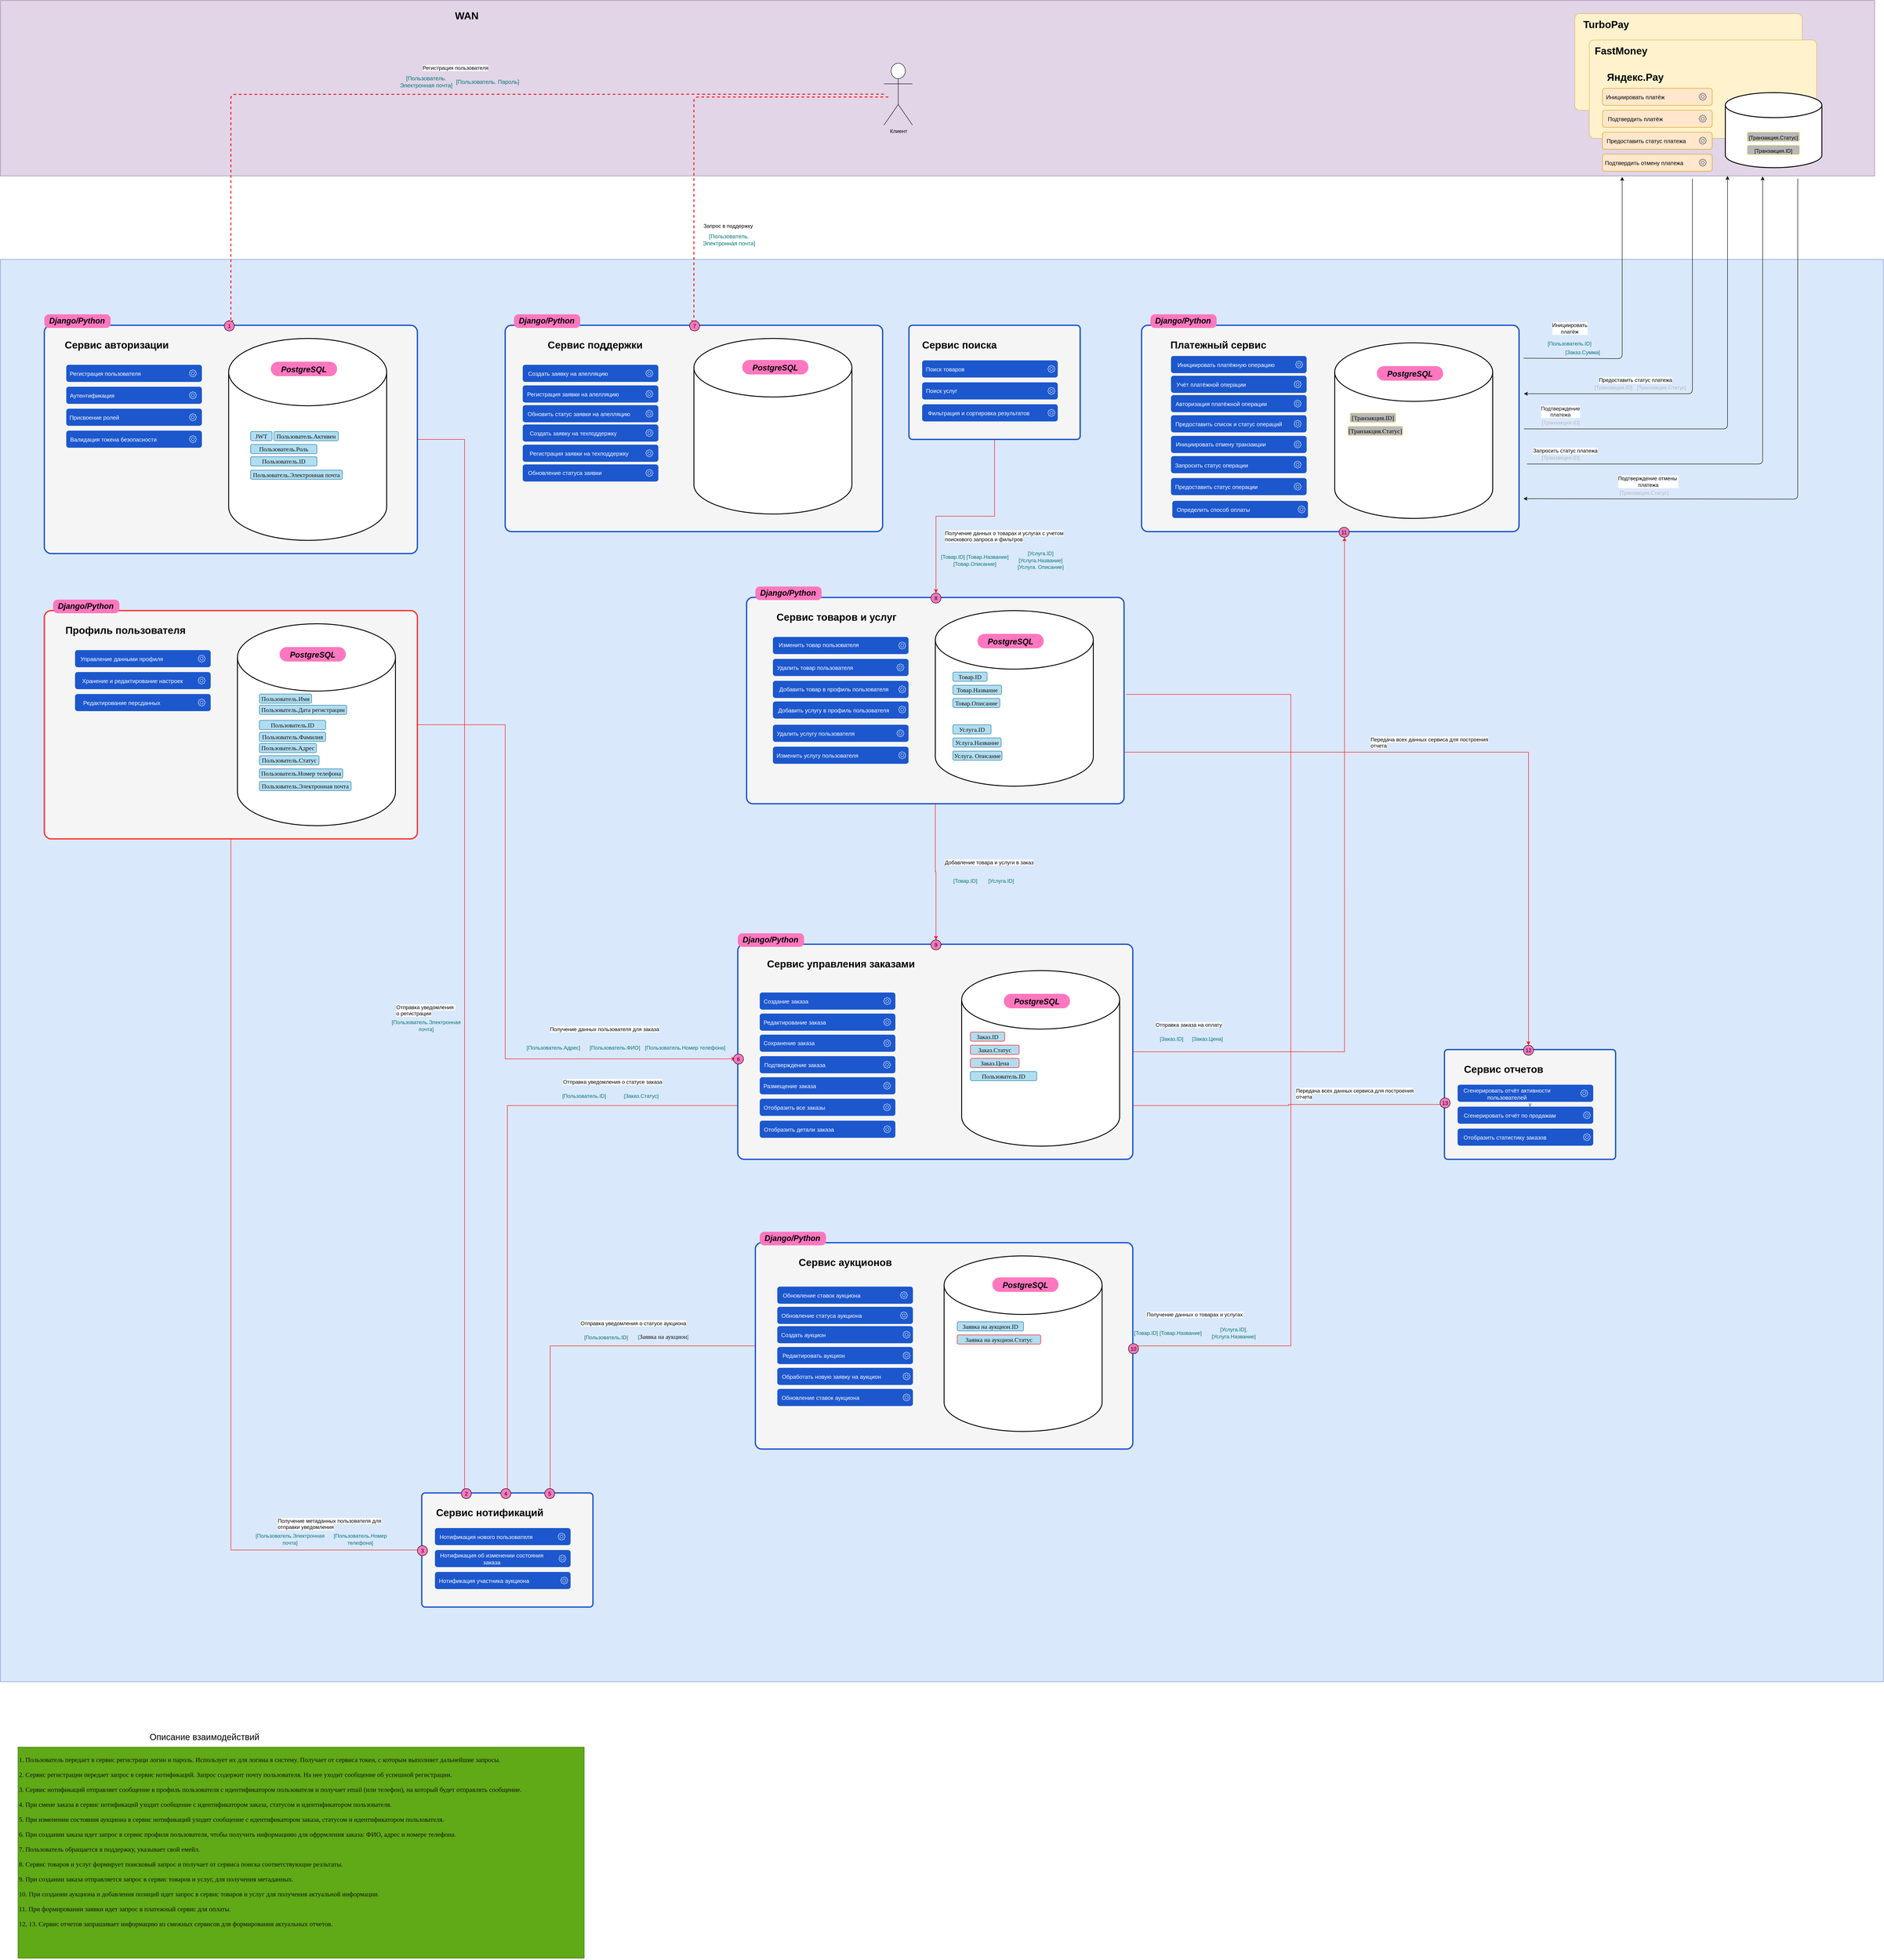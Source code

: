 <mxfile version="25.0.2">
  <diagram name="DF" id="BleSmaJVXqo2yb7Co1eL">
    <mxGraphModel dx="14227" dy="5993" grid="1" gridSize="10" guides="0" tooltips="0" connect="1" arrows="1" fold="1" page="0" pageScale="1" pageWidth="827" pageHeight="1169" math="0" shadow="0">
      <root>
        <mxCell id="0" />
        <mxCell id="1" parent="0" />
        <mxCell id="b1pBMNL9U5uMwUAju9zj-843" value="" style="rounded=0;whiteSpace=wrap;html=1;fillColor=#dae8fc;strokeColor=#6c8ebf;" vertex="1" parent="1">
          <mxGeometry x="-3740" y="280" width="4290" height="3240" as="geometry" />
        </mxCell>
        <mxCell id="b1pBMNL9U5uMwUAju9zj-715" value="" style="rounded=0;whiteSpace=wrap;html=1;fillColor=#e1d5e7;strokeColor=#9673a6;movable=1;resizable=1;rotatable=1;deletable=1;editable=1;locked=0;connectable=1;" vertex="1" parent="1">
          <mxGeometry x="-3740" y="-310" width="4270" height="400" as="geometry" />
        </mxCell>
        <mxCell id="b1pBMNL9U5uMwUAju9zj-714" style="edgeStyle=orthogonalEdgeStyle;rounded=0;orthogonalLoop=1;jettySize=auto;html=1;entryX=-0.006;entryY=0.533;entryDx=0;entryDy=0;exitX=1;exitY=0.5;exitDx=0;exitDy=0;strokeColor=#FF0000;entryPerimeter=0;" edge="1" parent="1" source="b1pBMNL9U5uMwUAju9zj-668" target="b1pBMNL9U5uMwUAju9zj-576">
          <mxGeometry relative="1" as="geometry">
            <Array as="points">
              <mxPoint x="-2590" y="1340" />
              <mxPoint x="-2590" y="2101" />
            </Array>
          </mxGeometry>
        </mxCell>
        <mxCell id="b1pBMNL9U5uMwUAju9zj-764" style="edgeStyle=orthogonalEdgeStyle;rounded=0;orthogonalLoop=1;jettySize=auto;html=1;strokeColor=#FF0000;" edge="1" parent="1" source="b1pBMNL9U5uMwUAju9zj-834" target="b1pBMNL9U5uMwUAju9zj-576">
          <mxGeometry relative="1" as="geometry" />
        </mxCell>
        <mxCell id="b1pBMNL9U5uMwUAju9zj-770" style="edgeStyle=orthogonalEdgeStyle;rounded=0;orthogonalLoop=1;jettySize=auto;html=1;strokeColor=#FF0000;exitX=0.5;exitY=1;exitDx=0;exitDy=0;" edge="1" parent="1" source="b1pBMNL9U5uMwUAju9zj-832" target="b1pBMNL9U5uMwUAju9zj-598">
          <mxGeometry relative="1" as="geometry" />
        </mxCell>
        <mxCell id="b1pBMNL9U5uMwUAju9zj-778" style="edgeStyle=orthogonalEdgeStyle;rounded=0;orthogonalLoop=1;jettySize=auto;html=1;entryX=0.5;entryY=0;entryDx=0;entryDy=0;exitX=1;exitY=0.75;exitDx=0;exitDy=0;strokeColor=#FF0000;" edge="1" parent="1" source="b1pBMNL9U5uMwUAju9zj-840" target="b1pBMNL9U5uMwUAju9zj-621">
          <mxGeometry relative="1" as="geometry" />
        </mxCell>
        <mxCell id="b1pBMNL9U5uMwUAju9zj-598" value="" style="rounded=1;whiteSpace=wrap;html=1;arcSize=3;movable=1;resizable=1;rotatable=1;deletable=1;editable=1;locked=0;connectable=1;fillColor=#f5f5f5;strokeColor=#1C57CD;strokeWidth=3;fontColor=#333333;" vertex="1" parent="1">
          <mxGeometry x="-2040" y="1050" width="860" height="470" as="geometry" />
        </mxCell>
        <mxCell id="b1pBMNL9U5uMwUAju9zj-617" value="" style="strokeWidth=2;html=1;shape=mxgraph.flowchart.database;whiteSpace=wrap;rounded=1;movable=1;resizable=1;rotatable=1;deletable=1;editable=1;locked=0;connectable=1;" vertex="1" parent="1">
          <mxGeometry x="-1610" y="1080" width="360" height="400" as="geometry" />
        </mxCell>
        <mxCell id="b1pBMNL9U5uMwUAju9zj-635" value="" style="rounded=1;whiteSpace=wrap;html=1;arcSize=3;movable=1;resizable=1;rotatable=1;deletable=1;editable=1;locked=0;connectable=1;fillColor=#f5f5f5;strokeColor=#1C57CD;strokeWidth=3;fontColor=#333333;" vertex="1" parent="1">
          <mxGeometry x="-2590" y="430" width="860" height="470" as="geometry" />
        </mxCell>
        <mxCell id="b1pBMNL9U5uMwUAju9zj-769" style="edgeStyle=orthogonalEdgeStyle;rounded=0;orthogonalLoop=1;jettySize=auto;html=1;entryX=0.75;entryY=0;entryDx=0;entryDy=0;strokeColor=#FF0000;" edge="1" parent="1" source="b1pBMNL9U5uMwUAju9zj-629" target="b1pBMNL9U5uMwUAju9zj-581">
          <mxGeometry relative="1" as="geometry" />
        </mxCell>
        <mxCell id="b1pBMNL9U5uMwUAju9zj-629" value="" style="rounded=1;whiteSpace=wrap;html=1;arcSize=3;movable=1;resizable=1;rotatable=1;deletable=1;editable=1;locked=0;connectable=1;fillColor=#f5f5f5;strokeColor=#1C57CD;strokeWidth=3;fontColor=#333333;" vertex="1" parent="1">
          <mxGeometry x="-2020" y="2520" width="860" height="470" as="geometry" />
        </mxCell>
        <mxCell id="b1pBMNL9U5uMwUAju9zj-623" value="" style="rounded=1;whiteSpace=wrap;html=1;arcSize=3;movable=1;resizable=1;rotatable=1;deletable=1;editable=1;locked=0;connectable=1;fillColor=#f5f5f5;strokeColor=#1C57CD;strokeWidth=3;fontColor=#333333;" vertex="1" parent="1">
          <mxGeometry x="-1140" y="430" width="860" height="470" as="geometry" />
        </mxCell>
        <mxCell id="b1pBMNL9U5uMwUAju9zj-621" value="у" style="rounded=1;whiteSpace=wrap;html=1;arcSize=3;movable=1;resizable=1;rotatable=1;deletable=1;editable=1;locked=0;connectable=1;fillColor=#f5f5f5;strokeColor=#1C57CD;strokeWidth=3;fontColor=#333333;" vertex="1" parent="1">
          <mxGeometry x="-450" y="2080" width="390" height="250" as="geometry" />
        </mxCell>
        <mxCell id="b1pBMNL9U5uMwUAju9zj-596" value="" style="rounded=1;whiteSpace=wrap;html=1;arcSize=3;movable=1;resizable=1;rotatable=1;deletable=1;editable=1;locked=0;connectable=1;fillColor=#f5f5f5;strokeColor=#1C57CD;strokeWidth=3;fontColor=#333333;" vertex="1" parent="1">
          <mxGeometry x="-1670" y="430" width="390" height="260" as="geometry" />
        </mxCell>
        <mxCell id="b1pBMNL9U5uMwUAju9zj-774" style="edgeStyle=orthogonalEdgeStyle;rounded=0;orthogonalLoop=1;jettySize=auto;html=1;exitX=0.5;exitY=1;exitDx=0;exitDy=0;entryX=0;entryY=0.5;entryDx=0;entryDy=0;strokeColor=#FF0000;" edge="1" parent="1" source="b1pBMNL9U5uMwUAju9zj-668" target="b1pBMNL9U5uMwUAju9zj-581">
          <mxGeometry relative="1" as="geometry" />
        </mxCell>
        <mxCell id="b1pBMNL9U5uMwUAju9zj-581" value="" style="rounded=1;whiteSpace=wrap;html=1;arcSize=3;movable=1;resizable=1;rotatable=1;deletable=1;editable=1;locked=0;connectable=1;fillColor=#f5f5f5;strokeColor=#1C57CD;strokeWidth=3;fontColor=#333333;" vertex="1" parent="1">
          <mxGeometry x="-2780" y="3090" width="390" height="260" as="geometry" />
        </mxCell>
        <mxCell id="b1pBMNL9U5uMwUAju9zj-768" style="edgeStyle=orthogonalEdgeStyle;rounded=0;orthogonalLoop=1;jettySize=auto;html=1;entryX=0.25;entryY=0;entryDx=0;entryDy=0;strokeColor=#FF0000;" edge="1" parent="1" source="b1pBMNL9U5uMwUAju9zj-578" target="b1pBMNL9U5uMwUAju9zj-581">
          <mxGeometry relative="1" as="geometry" />
        </mxCell>
        <mxCell id="b1pBMNL9U5uMwUAju9zj-578" value="" style="rounded=1;whiteSpace=wrap;html=1;arcSize=3;movable=1;resizable=1;rotatable=1;deletable=1;editable=1;locked=0;connectable=1;fillColor=#f5f5f5;strokeColor=#1C57CD;strokeWidth=3;fontColor=#333333;" vertex="1" parent="1">
          <mxGeometry x="-3640" y="430" width="850" height="520" as="geometry" />
        </mxCell>
        <mxCell id="b1pBMNL9U5uMwUAju9zj-767" style="edgeStyle=orthogonalEdgeStyle;rounded=0;orthogonalLoop=1;jettySize=auto;html=1;entryX=0.5;entryY=0;entryDx=0;entryDy=0;exitX=0;exitY=0.75;exitDx=0;exitDy=0;strokeColor=#FF0000;" edge="1" parent="1" source="b1pBMNL9U5uMwUAju9zj-576" target="b1pBMNL9U5uMwUAju9zj-581">
          <mxGeometry relative="1" as="geometry" />
        </mxCell>
        <mxCell id="b1pBMNL9U5uMwUAju9zj-772" style="edgeStyle=orthogonalEdgeStyle;rounded=0;orthogonalLoop=1;jettySize=auto;html=1;strokeColor=#FF0000;exitX=1;exitY=0.75;exitDx=0;exitDy=0;" edge="1" parent="1" source="b1pBMNL9U5uMwUAju9zj-576" target="b1pBMNL9U5uMwUAju9zj-621">
          <mxGeometry relative="1" as="geometry" />
        </mxCell>
        <mxCell id="b1pBMNL9U5uMwUAju9zj-576" value="" style="rounded=1;whiteSpace=wrap;html=1;arcSize=3;movable=1;resizable=1;rotatable=1;deletable=1;editable=1;locked=0;connectable=1;fillColor=#f5f5f5;strokeColor=#1C57CD;strokeWidth=3;fontColor=#333333;" vertex="1" parent="1">
          <mxGeometry x="-2060" y="1840" width="900" height="490" as="geometry" />
        </mxCell>
        <mxCell id="cKbgiC5qh_IXnBO1eU4K-84" value="&lt;p style=&quot;margin: 0px 0px 0px 13px; text-indent: -13px; font-variant-numeric: normal; font-variant-east-asian: normal; font-variant-alternates: normal; font-kerning: auto; font-optical-sizing: auto; font-feature-settings: normal; font-variation-settings: normal; font-variant-position: normal; font-stretch: normal; font-size: 14px; line-height: normal; color: rgb(14, 14, 14); text-align: start;&quot; class=&quot;p1&quot;&gt;&lt;font face=&quot;Times New Roman&quot;&gt;Услуга.ID&lt;/font&gt;&lt;/p&gt;" style="rounded=1;whiteSpace=wrap;html=1;fillColor=#b1ddf0;strokeColor=#10739e;" parent="1" vertex="1">
          <mxGeometry x="-1570" y="1340" width="87" height="21" as="geometry" />
        </mxCell>
        <mxCell id="cKbgiC5qh_IXnBO1eU4K-85" value="&lt;p style=&quot;margin: 0px 0px 0px 13px; text-indent: -13px; font-variant-numeric: normal; font-variant-east-asian: normal; font-variant-alternates: normal; font-kerning: auto; font-optical-sizing: auto; font-feature-settings: normal; font-variation-settings: normal; font-variant-position: normal; font-stretch: normal; font-size: 14px; line-height: normal; color: rgb(14, 14, 14); text-align: start;&quot; class=&quot;p1&quot;&gt;&lt;font face=&quot;Times New Roman&quot;&gt;Услуга.Название&lt;/font&gt;&lt;/p&gt;" style="rounded=1;whiteSpace=wrap;html=1;fillColor=#b1ddf0;strokeColor=#10739e;" parent="1" vertex="1">
          <mxGeometry x="-1570" y="1370" width="110" height="21" as="geometry" />
        </mxCell>
        <mxCell id="cKbgiC5qh_IXnBO1eU4K-86" value="&lt;p style=&quot;margin: 0px 0px 0px 13px; text-indent: -13px; font-variant-numeric: normal; font-variant-east-asian: normal; font-variant-alternates: normal; font-kerning: auto; font-optical-sizing: auto; font-feature-settings: normal; font-variation-settings: normal; font-variant-position: normal; font-stretch: normal; font-size: 14px; line-height: normal; color: rgb(14, 14, 14); text-align: start;&quot; class=&quot;p1&quot;&gt;&lt;font face=&quot;Times New Roman&quot;&gt;Услуга. Описание&lt;/font&gt;&lt;/p&gt;" style="rounded=1;whiteSpace=wrap;html=1;fillColor=#b1ddf0;strokeColor=#10739e;" parent="1" vertex="1">
          <mxGeometry x="-1570" y="1400" width="112" height="21" as="geometry" />
        </mxCell>
        <mxCell id="cKbgiC5qh_IXnBO1eU4K-87" value="&lt;p style=&quot;margin: 0px 0px 0px 13px; text-indent: -13px; font-variant-numeric: normal; font-variant-east-asian: normal; font-variant-alternates: normal; font-kerning: auto; font-optical-sizing: auto; font-feature-settings: normal; font-variation-settings: normal; font-variant-position: normal; font-stretch: normal; font-size: 14px; line-height: normal; color: rgb(14, 14, 14); text-align: start;&quot; class=&quot;p1&quot;&gt;&lt;font face=&quot;Times New Roman&quot;&gt;Товар.ID&lt;/font&gt;&lt;/p&gt;" style="rounded=1;whiteSpace=wrap;html=1;fillColor=#b1ddf0;strokeColor=#10739e;" parent="1" vertex="1">
          <mxGeometry x="-1570" y="1220" width="78" height="21" as="geometry" />
        </mxCell>
        <mxCell id="cKbgiC5qh_IXnBO1eU4K-88" value="&lt;p style=&quot;margin: 0px 0px 0px 13px; text-indent: -13px; font-variant-numeric: normal; font-variant-east-asian: normal; font-variant-alternates: normal; font-kerning: auto; font-optical-sizing: auto; font-feature-settings: normal; font-variation-settings: normal; font-variant-position: normal; font-stretch: normal; font-size: 14px; line-height: normal; color: rgb(14, 14, 14); text-align: start;&quot; class=&quot;p1&quot;&gt;&lt;font face=&quot;Times New Roman&quot;&gt;Товар.Название&lt;/font&gt;&lt;/p&gt;" style="rounded=1;whiteSpace=wrap;html=1;fillColor=#b1ddf0;strokeColor=#10739e;" parent="1" vertex="1">
          <mxGeometry x="-1570" y="1250" width="111" height="21" as="geometry" />
        </mxCell>
        <mxCell id="cKbgiC5qh_IXnBO1eU4K-89" value="&lt;p style=&quot;margin: 0px 0px 0px 13px; text-indent: -13px; font-variant-numeric: normal; font-variant-east-asian: normal; font-variant-alternates: normal; font-kerning: auto; font-optical-sizing: auto; font-feature-settings: normal; font-variation-settings: normal; font-variant-position: normal; font-stretch: normal; font-size: 14px; line-height: normal; color: rgb(14, 14, 14); text-align: start;&quot; class=&quot;p1&quot;&gt;&lt;font face=&quot;Times New Roman&quot;&gt;Товар.Описание&lt;/font&gt;&lt;/p&gt;" style="rounded=1;whiteSpace=wrap;html=1;fillColor=#b1ddf0;strokeColor=#10739e;" parent="1" vertex="1">
          <mxGeometry x="-1570" y="1280" width="107" height="21" as="geometry" />
        </mxCell>
        <mxCell id="d3r_7VUgfL_-Ddzbqp2A-3" value="&lt;h1 style=&quot;margin-top: 0px;&quot;&gt;&lt;p class=&quot;p1&quot; style=&quot;margin: 0px 0px 0px 21px; text-indent: -21px; font-variant-numeric: normal; font-variant-east-asian: normal; font-variant-alternates: normal; font-kerning: auto; font-optical-sizing: auto; font-feature-settings: normal; font-variation-settings: normal; font-variant-position: normal; font-stretch: normal; line-height: normal;&quot;&gt;&lt;font face=&quot;Times New Roman&quot; color=&quot;#0e0e0e&quot;&gt;&lt;span style=&quot;font-size: 15px; font-weight: 400;&quot;&gt;1. Пользователь передает в сервис регистраци логин и пароль. Использует их для логина в систему. Получает от сервиса токен, с которым выполняет дальнейшие запросы.&lt;/span&gt;&lt;/font&gt;&lt;/p&gt;&lt;p class=&quot;p1&quot; style=&quot;margin: 0px 0px 0px 21px; text-indent: -21px; font-variant-numeric: normal; font-variant-east-asian: normal; font-variant-alternates: normal; font-kerning: auto; font-optical-sizing: auto; font-feature-settings: normal; font-variation-settings: normal; font-variant-position: normal; font-stretch: normal; line-height: normal;&quot;&gt;&lt;font face=&quot;Times New Roman&quot; color=&quot;#0e0e0e&quot;&gt;&lt;span style=&quot;font-size: 15px; font-weight: 400;&quot;&gt;2. Сервис регистрации передает запрос в сервис нотификаций. Запрос содержит почту пользователя. На нее уходит сообщение об успешной регистрации.&lt;/span&gt;&lt;/font&gt;&lt;/p&gt;&lt;p class=&quot;p1&quot; style=&quot;margin: 0px 0px 0px 21px; text-indent: -21px; font-variant-numeric: normal; font-variant-east-asian: normal; font-variant-alternates: normal; font-kerning: auto; font-optical-sizing: auto; font-feature-settings: normal; font-variation-settings: normal; font-variant-position: normal; font-stretch: normal; line-height: normal;&quot;&gt;&lt;font face=&quot;Times New Roman&quot; color=&quot;#0e0e0e&quot;&gt;&lt;span style=&quot;font-size: 15px; font-weight: 400;&quot;&gt;3. Сервис нотификаций отправляет сообщение в профиль пользователя с идентификатором пользователя и получает email (или телефон), на который будет отправлять сообщение.&lt;/span&gt;&lt;/font&gt;&lt;/p&gt;&lt;p class=&quot;p1&quot; style=&quot;margin: 0px 0px 0px 21px; text-indent: -21px; font-variant-numeric: normal; font-variant-east-asian: normal; font-variant-alternates: normal; font-kerning: auto; font-optical-sizing: auto; font-feature-settings: normal; font-variation-settings: normal; font-variant-position: normal; font-stretch: normal; line-height: normal;&quot;&gt;&lt;font face=&quot;Times New Roman&quot; color=&quot;#0e0e0e&quot;&gt;&lt;span style=&quot;font-size: 15px; font-weight: 400;&quot;&gt;4. При смене заказа в сервис нотификаций уходит сообщение с идентификатором заказа, статусом и идентификатором пользователя.&lt;/span&gt;&lt;/font&gt;&lt;/p&gt;&lt;p class=&quot;p1&quot; style=&quot;margin: 0px 0px 0px 21px; text-indent: -21px; font-variant-numeric: normal; font-variant-east-asian: normal; font-variant-alternates: normal; font-kerning: auto; font-optical-sizing: auto; font-feature-settings: normal; font-variation-settings: normal; font-variant-position: normal; font-stretch: normal; line-height: normal;&quot;&gt;&lt;font face=&quot;Times New Roman&quot; color=&quot;#0e0e0e&quot;&gt;&lt;span style=&quot;font-size: 15px; font-weight: 400;&quot;&gt;5. При изменении состояния аукциона в сервис нотификаций уходит сообщение с идентификатором заказа, статусом и идентификатором пользователя.&lt;/span&gt;&lt;/font&gt;&lt;/p&gt;&lt;p class=&quot;p1&quot; style=&quot;margin: 0px 0px 0px 21px; text-indent: -21px; font-variant-numeric: normal; font-variant-east-asian: normal; font-variant-alternates: normal; font-kerning: auto; font-optical-sizing: auto; font-feature-settings: normal; font-variation-settings: normal; font-variant-position: normal; font-stretch: normal; line-height: normal;&quot;&gt;&lt;font face=&quot;Times New Roman&quot; color=&quot;#0e0e0e&quot;&gt;&lt;span style=&quot;font-size: 15px; font-weight: 400;&quot;&gt;6. При создании заказа идет запрос в сервис профиля пользователя, чтобы получить информацияю для офррмления заказа: ФИО, адрес и номере телефона.&lt;/span&gt;&lt;/font&gt;&lt;/p&gt;&lt;p class=&quot;p1&quot; style=&quot;margin: 0px 0px 0px 21px; text-indent: -21px; font-variant-numeric: normal; font-variant-east-asian: normal; font-variant-alternates: normal; font-kerning: auto; font-optical-sizing: auto; font-feature-settings: normal; font-variation-settings: normal; font-variant-position: normal; font-stretch: normal; line-height: normal;&quot;&gt;&lt;font face=&quot;Times New Roman&quot; color=&quot;#0e0e0e&quot;&gt;&lt;span style=&quot;font-size: 15px; font-weight: 400;&quot;&gt;7. Пользователь обращается в поддержку, указывает свой емейл.&lt;/span&gt;&lt;/font&gt;&lt;/p&gt;&lt;p class=&quot;p1&quot; style=&quot;margin: 0px 0px 0px 21px; text-indent: -21px; font-variant-numeric: normal; font-variant-east-asian: normal; font-variant-alternates: normal; font-kerning: auto; font-optical-sizing: auto; font-feature-settings: normal; font-variation-settings: normal; font-variant-position: normal; font-stretch: normal; line-height: normal;&quot;&gt;&lt;font face=&quot;Times New Roman&quot; color=&quot;#0e0e0e&quot;&gt;&lt;span style=&quot;font-size: 15px; font-weight: 400;&quot;&gt;8. Сервис товаров и услуг формирует поисковый запрос и получает от сервиса поиска соответствующие резльтаты.&lt;/span&gt;&lt;/font&gt;&lt;/p&gt;&lt;p class=&quot;p1&quot; style=&quot;margin: 0px 0px 0px 21px; text-indent: -21px; font-variant-numeric: normal; font-variant-east-asian: normal; font-variant-alternates: normal; font-kerning: auto; font-optical-sizing: auto; font-feature-settings: normal; font-variation-settings: normal; font-variant-position: normal; font-stretch: normal; line-height: normal;&quot;&gt;&lt;font face=&quot;Times New Roman&quot; color=&quot;#0e0e0e&quot;&gt;&lt;span style=&quot;font-size: 15px; font-weight: 400;&quot;&gt;9. При создании заказа отправляется запрос в сервис товаров и услуг, для получения метаданных.&lt;/span&gt;&lt;/font&gt;&lt;/p&gt;&lt;p class=&quot;p1&quot; style=&quot;margin: 0px 0px 0px 21px; text-indent: -21px; font-variant-numeric: normal; font-variant-east-asian: normal; font-variant-alternates: normal; font-kerning: auto; font-optical-sizing: auto; font-feature-settings: normal; font-variation-settings: normal; font-variant-position: normal; font-stretch: normal; line-height: normal;&quot;&gt;&lt;font face=&quot;Times New Roman&quot; color=&quot;#0e0e0e&quot;&gt;&lt;span style=&quot;font-size: 15px; font-weight: 400;&quot;&gt;10. При создании аукциона и добавления позиций идет запрос в сервис товаров и услуг для получения актуальной информации.&lt;/span&gt;&lt;/font&gt;&lt;/p&gt;&lt;p class=&quot;p1&quot; style=&quot;margin: 0px 0px 0px 21px; text-indent: -21px; font-variant-numeric: normal; font-variant-east-asian: normal; font-variant-alternates: normal; font-kerning: auto; font-optical-sizing: auto; font-feature-settings: normal; font-variation-settings: normal; font-variant-position: normal; font-stretch: normal; line-height: normal;&quot;&gt;&lt;font face=&quot;Times New Roman&quot; color=&quot;#0e0e0e&quot;&gt;&lt;span style=&quot;font-size: 15px; font-weight: 400;&quot;&gt;11. При формировании заявки идет запрос в платежный сервис для оплаты.&lt;/span&gt;&lt;/font&gt;&lt;/p&gt;&lt;p class=&quot;p1&quot; style=&quot;margin: 0px 0px 0px 21px; text-indent: -21px; font-variant-numeric: normal; font-variant-east-asian: normal; font-variant-alternates: normal; font-kerning: auto; font-optical-sizing: auto; font-feature-settings: normal; font-variation-settings: normal; font-variant-position: normal; font-stretch: normal; line-height: normal;&quot;&gt;&lt;font face=&quot;Times New Roman&quot; color=&quot;#0e0e0e&quot;&gt;&lt;span style=&quot;font-size: 15px; font-weight: 400;&quot;&gt;12, 13. Сервис отчетов запрашивает информацию из смежных сервисов для формирования актуальных отчетов.&lt;/span&gt;&lt;/font&gt;&lt;/p&gt;&lt;/h1&gt;" style="text;html=1;whiteSpace=wrap;overflow=hidden;rounded=0;fontSize=15;fillColor=#60a917;fontColor=#ffffff;strokeColor=#2D7600;" parent="1" vertex="1">
          <mxGeometry x="-3700" y="3669" width="1290" height="481" as="geometry" />
        </mxCell>
        <mxCell id="ro2GFgqDV0QlA6Vm-lQV-1" value="&lt;font style=&quot;font-size: 20px;&quot;&gt;Описание взаимодействий&lt;/font&gt;" style="text;html=1;align=center;verticalAlign=middle;whiteSpace=wrap;rounded=0;" parent="1" vertex="1">
          <mxGeometry x="-3430" y="3630" width="310" height="30" as="geometry" />
        </mxCell>
        <mxCell id="2AGFnVR7y4NEZtL3Teil-1" value="" style="group" parent="1" vertex="1" connectable="0">
          <mxGeometry x="-3590" y="520" width="309" height="39" as="geometry" />
        </mxCell>
        <mxCell id="BZBJQn5B5M7l6MrAMs_o-7" value="" style="group" parent="2AGFnVR7y4NEZtL3Teil-1" vertex="1" connectable="0">
          <mxGeometry width="309" height="39" as="geometry" />
        </mxCell>
        <mxCell id="aNh6FEuhw9lsT8rE3H5J-122" value="" style="rounded=1;whiteSpace=wrap;html=1;gradientColor=none;fillColor=#1C57CD;strokeColor=none;movable=1;resizable=1;rotatable=1;deletable=1;editable=1;locked=0;connectable=1;" parent="BZBJQn5B5M7l6MrAMs_o-7" vertex="1">
          <mxGeometry width="309" height="39" as="geometry" />
        </mxCell>
        <mxCell id="aNh6FEuhw9lsT8rE3H5J-123" value="" style="sketch=0;outlineConnect=0;dashed=0;verticalLabelPosition=bottom;verticalAlign=top;align=center;html=1;fontSize=12;fontStyle=0;aspect=fixed;pointerEvents=1;shape=mxgraph.aws4.gear;rounded=1;strokeColor=none;fillColor=default;" parent="BZBJQn5B5M7l6MrAMs_o-7" vertex="1">
          <mxGeometry x="280" y="11" width="17" height="17" as="geometry" />
        </mxCell>
        <mxCell id="aNh6FEuhw9lsT8rE3H5J-93" value="Регистрация пользователя" style="text;html=1;align=center;verticalAlign=middle;whiteSpace=wrap;rounded=1;fontSize=13;fontColor=#FFFFFF;strokeColor=none;movable=1;resizable=1;rotatable=1;deletable=1;editable=1;locked=0;connectable=1;" parent="BZBJQn5B5M7l6MrAMs_o-7" vertex="1">
          <mxGeometry x="3" y="4.5" width="172" height="30" as="geometry" />
        </mxCell>
        <mxCell id="BZBJQn5B5M7l6MrAMs_o-8" value="" style="group" parent="1" vertex="1" connectable="0">
          <mxGeometry x="-3590" y="570" width="309" height="39" as="geometry" />
        </mxCell>
        <mxCell id="Tz6aEU4ManMyac2rpAqn-42" value="" style="rounded=1;whiteSpace=wrap;html=1;fillColor=#1C57CD;strokeColor=none;" parent="BZBJQn5B5M7l6MrAMs_o-8" vertex="1">
          <mxGeometry width="309" height="39" as="geometry" />
        </mxCell>
        <mxCell id="Tz6aEU4ManMyac2rpAqn-43" value="" style="sketch=0;outlineConnect=0;fontColor=#232F3E;gradientColor=none;fillColor=default;strokeColor=none;dashed=0;verticalLabelPosition=bottom;verticalAlign=top;align=center;html=1;fontSize=12;fontStyle=0;aspect=fixed;pointerEvents=1;shape=mxgraph.aws4.gear;rounded=1;" parent="BZBJQn5B5M7l6MrAMs_o-8" vertex="1">
          <mxGeometry x="280" y="11" width="17" height="17" as="geometry" />
        </mxCell>
        <mxCell id="Tz6aEU4ManMyac2rpAqn-44" value="Аутентификация" style="text;html=1;align=center;verticalAlign=middle;whiteSpace=wrap;rounded=1;fontSize=13;fontColor=#FFFFFF;strokeColor=none;" parent="BZBJQn5B5M7l6MrAMs_o-8" vertex="1">
          <mxGeometry x="2" y="4.5" width="114" height="30" as="geometry" />
        </mxCell>
        <mxCell id="BZBJQn5B5M7l6MrAMs_o-9" value="" style="group" parent="1" vertex="1" connectable="0">
          <mxGeometry x="-3590" y="620" width="309" height="39" as="geometry" />
        </mxCell>
        <mxCell id="Tz6aEU4ManMyac2rpAqn-45" value="" style="rounded=1;whiteSpace=wrap;html=1;fillColor=#1C57CD;strokeColor=none;" parent="BZBJQn5B5M7l6MrAMs_o-9" vertex="1">
          <mxGeometry width="309" height="39" as="geometry" />
        </mxCell>
        <mxCell id="Tz6aEU4ManMyac2rpAqn-46" value="" style="sketch=0;outlineConnect=0;fontColor=#232F3E;gradientColor=none;fillColor=default;strokeColor=none;dashed=0;verticalLabelPosition=bottom;verticalAlign=top;align=center;html=1;fontSize=12;fontStyle=0;aspect=fixed;pointerEvents=1;shape=mxgraph.aws4.gear;rounded=1;" parent="BZBJQn5B5M7l6MrAMs_o-9" vertex="1">
          <mxGeometry x="280" y="11" width="17" height="17" as="geometry" />
        </mxCell>
        <mxCell id="Tz6aEU4ManMyac2rpAqn-47" value="Присвоение ролей" style="text;html=1;align=center;verticalAlign=middle;whiteSpace=wrap;rounded=1;fontSize=13;fontColor=#FFFFFF;strokeColor=none;" parent="BZBJQn5B5M7l6MrAMs_o-9" vertex="1">
          <mxGeometry x="3" y="5" width="122" height="30" as="geometry" />
        </mxCell>
        <mxCell id="BZBJQn5B5M7l6MrAMs_o-10" value="" style="group;movable=1;resizable=1;rotatable=1;deletable=1;editable=1;locked=0;connectable=1;" parent="1" vertex="1" connectable="0">
          <mxGeometry x="-2750" y="3170" width="309" height="39" as="geometry" />
        </mxCell>
        <mxCell id="Tz6aEU4ManMyac2rpAqn-72" value="" style="rounded=1;whiteSpace=wrap;html=1;fillColor=#1C57CD;strokeColor=none;movable=1;resizable=1;rotatable=1;deletable=1;editable=1;locked=0;connectable=1;" parent="BZBJQn5B5M7l6MrAMs_o-10" vertex="1">
          <mxGeometry width="309" height="39" as="geometry" />
        </mxCell>
        <mxCell id="Tz6aEU4ManMyac2rpAqn-73" value="" style="sketch=0;outlineConnect=0;fontColor=#232F3E;gradientColor=none;fillColor=default;strokeColor=none;dashed=0;verticalLabelPosition=bottom;verticalAlign=top;align=center;html=1;fontSize=12;fontStyle=0;aspect=fixed;pointerEvents=1;shape=mxgraph.aws4.gear;rounded=1;movable=1;resizable=1;rotatable=1;deletable=1;editable=1;locked=0;connectable=1;" parent="BZBJQn5B5M7l6MrAMs_o-10" vertex="1">
          <mxGeometry x="280" y="11" width="17" height="17" as="geometry" />
        </mxCell>
        <mxCell id="Tz6aEU4ManMyac2rpAqn-74" value="Нотификация нового пользователя" style="text;html=1;align=center;verticalAlign=middle;whiteSpace=wrap;rounded=1;fontSize=13;fontColor=#FFFFFF;strokeColor=none;movable=1;resizable=1;rotatable=1;deletable=1;editable=1;locked=0;connectable=1;" parent="BZBJQn5B5M7l6MrAMs_o-10" vertex="1">
          <mxGeometry x="3" y="4.5" width="227" height="30" as="geometry" />
        </mxCell>
        <mxCell id="BZBJQn5B5M7l6MrAMs_o-11" value="" style="group" parent="1" vertex="1" connectable="0">
          <mxGeometry x="-3590" y="670" width="309" height="39" as="geometry" />
        </mxCell>
        <mxCell id="Tz6aEU4ManMyac2rpAqn-48" value="" style="rounded=1;whiteSpace=wrap;html=1;fillColor=#1C57CD;strokeColor=none;" parent="BZBJQn5B5M7l6MrAMs_o-11" vertex="1">
          <mxGeometry width="309" height="39" as="geometry" />
        </mxCell>
        <mxCell id="Tz6aEU4ManMyac2rpAqn-49" value="" style="sketch=0;outlineConnect=0;fontColor=#232F3E;gradientColor=none;fillColor=default;strokeColor=none;dashed=0;verticalLabelPosition=bottom;verticalAlign=top;align=center;html=1;fontSize=12;fontStyle=0;aspect=fixed;pointerEvents=1;shape=mxgraph.aws4.gear;rounded=1;" parent="BZBJQn5B5M7l6MrAMs_o-11" vertex="1">
          <mxGeometry x="280" y="11" width="17" height="17" as="geometry" />
        </mxCell>
        <mxCell id="Tz6aEU4ManMyac2rpAqn-50" value="Валидация токена безопасности" style="text;html=1;align=center;verticalAlign=middle;whiteSpace=wrap;rounded=1;fontSize=13;fontColor=#FFFFFF;strokeColor=none;" parent="BZBJQn5B5M7l6MrAMs_o-11" vertex="1">
          <mxGeometry x="3" y="4.5" width="209" height="30" as="geometry" />
        </mxCell>
        <mxCell id="BZBJQn5B5M7l6MrAMs_o-12" value="" style="group" parent="1" vertex="1" connectable="0">
          <mxGeometry x="-1980" y="1340" width="309" height="39" as="geometry" />
        </mxCell>
        <mxCell id="Tz6aEU4ManMyac2rpAqn-66" value="" style="rounded=1;whiteSpace=wrap;html=1;fillColor=#1C57CD;strokeColor=none;" parent="BZBJQn5B5M7l6MrAMs_o-12" vertex="1">
          <mxGeometry width="309" height="39" as="geometry" />
        </mxCell>
        <mxCell id="Tz6aEU4ManMyac2rpAqn-67" value="" style="sketch=0;outlineConnect=0;fontColor=#232F3E;gradientColor=none;fillColor=default;strokeColor=none;dashed=0;verticalLabelPosition=bottom;verticalAlign=top;align=center;html=1;fontSize=12;fontStyle=0;aspect=fixed;pointerEvents=1;shape=mxgraph.aws4.gear;rounded=1;" parent="BZBJQn5B5M7l6MrAMs_o-12" vertex="1">
          <mxGeometry x="282" y="11" width="17" height="17" as="geometry" />
        </mxCell>
        <mxCell id="Tz6aEU4ManMyac2rpAqn-68" value="Удалить услугу пользователя" style="text;html=1;align=center;verticalAlign=middle;whiteSpace=wrap;rounded=1;fontSize=13;fontColor=#FFFFFF;strokeColor=none;" parent="BZBJQn5B5M7l6MrAMs_o-12" vertex="1">
          <mxGeometry x="3" y="4.5" width="189" height="30" as="geometry" />
        </mxCell>
        <mxCell id="BZBJQn5B5M7l6MrAMs_o-13" value="" style="group" parent="1" vertex="1" connectable="0">
          <mxGeometry x="-1980" y="1190" width="309" height="39" as="geometry" />
        </mxCell>
        <mxCell id="Tz6aEU4ManMyac2rpAqn-69" value="" style="rounded=1;whiteSpace=wrap;html=1;fillColor=#1C57CD;strokeColor=none;" parent="BZBJQn5B5M7l6MrAMs_o-13" vertex="1">
          <mxGeometry width="309" height="39" as="geometry" />
        </mxCell>
        <mxCell id="Tz6aEU4ManMyac2rpAqn-70" value="" style="sketch=0;outlineConnect=0;fontColor=#232F3E;gradientColor=none;fillColor=default;strokeColor=none;dashed=0;verticalLabelPosition=bottom;verticalAlign=top;align=center;html=1;fontSize=12;fontStyle=0;aspect=fixed;pointerEvents=1;shape=mxgraph.aws4.gear;rounded=1;" parent="BZBJQn5B5M7l6MrAMs_o-13" vertex="1">
          <mxGeometry x="282" y="11" width="17" height="17" as="geometry" />
        </mxCell>
        <mxCell id="Tz6aEU4ManMyac2rpAqn-71" value="Удалить товар пользователя" style="text;html=1;align=center;verticalAlign=middle;whiteSpace=wrap;rounded=1;fontSize=13;fontColor=#FFFFFF;strokeColor=none;" parent="BZBJQn5B5M7l6MrAMs_o-13" vertex="1">
          <mxGeometry x="2" y="4.5" width="188" height="30" as="geometry" />
        </mxCell>
        <mxCell id="BZBJQn5B5M7l6MrAMs_o-21" value="" style="group;movable=1;resizable=1;rotatable=1;deletable=1;editable=1;locked=0;connectable=1;" parent="1" vertex="1" connectable="0">
          <mxGeometry x="-2750" y="3220" width="309" height="39" as="geometry" />
        </mxCell>
        <mxCell id="Tz6aEU4ManMyac2rpAqn-96" value="" style="rounded=1;whiteSpace=wrap;html=1;fillColor=#1C57CD;strokeColor=none;movable=1;resizable=1;rotatable=1;deletable=1;editable=1;locked=0;connectable=1;" parent="BZBJQn5B5M7l6MrAMs_o-21" vertex="1">
          <mxGeometry width="309" height="39" as="geometry" />
        </mxCell>
        <mxCell id="Tz6aEU4ManMyac2rpAqn-97" value="" style="sketch=0;outlineConnect=0;fontColor=#232F3E;gradientColor=none;fillColor=default;strokeColor=none;dashed=0;verticalLabelPosition=bottom;verticalAlign=top;align=center;html=1;fontSize=12;fontStyle=0;aspect=fixed;pointerEvents=1;shape=mxgraph.aws4.gear;rounded=1;movable=1;resizable=1;rotatable=1;deletable=1;editable=1;locked=0;connectable=1;" parent="BZBJQn5B5M7l6MrAMs_o-21" vertex="1">
          <mxGeometry x="282" y="11" width="17" height="17" as="geometry" />
        </mxCell>
        <mxCell id="Tz6aEU4ManMyac2rpAqn-98" value="Нотификация об изменении состояния заказа" style="text;html=1;align=center;verticalAlign=middle;whiteSpace=wrap;rounded=1;fontSize=13;fontColor=#FFFFFF;strokeColor=none;movable=1;resizable=1;rotatable=1;deletable=1;editable=1;locked=0;connectable=1;" parent="BZBJQn5B5M7l6MrAMs_o-21" vertex="1">
          <mxGeometry x="6" y="4.5" width="247" height="30" as="geometry" />
        </mxCell>
        <mxCell id="BZBJQn5B5M7l6MrAMs_o-22" value="" style="group" parent="1" vertex="1" connectable="0">
          <mxGeometry x="-1070" y="830" width="309" height="39" as="geometry" />
        </mxCell>
        <mxCell id="Tz6aEU4ManMyac2rpAqn-106" value="" style="rounded=1;whiteSpace=wrap;html=1;fillColor=#1C57CD;strokeColor=none;" parent="BZBJQn5B5M7l6MrAMs_o-22" vertex="1">
          <mxGeometry width="309" height="39" as="geometry" />
        </mxCell>
        <mxCell id="Tz6aEU4ManMyac2rpAqn-107" value="" style="sketch=0;outlineConnect=0;fontColor=#232F3E;gradientColor=none;fillColor=#FFFFFF;strokeColor=none;dashed=0;verticalLabelPosition=bottom;verticalAlign=top;align=center;html=1;fontSize=12;fontStyle=0;aspect=fixed;pointerEvents=1;shape=mxgraph.aws4.gear;rounded=1;" parent="BZBJQn5B5M7l6MrAMs_o-22" vertex="1">
          <mxGeometry x="286" y="11" width="17" height="17" as="geometry" />
        </mxCell>
        <mxCell id="Tz6aEU4ManMyac2rpAqn-108" value="Определить способ оплаты" style="text;html=1;align=center;verticalAlign=middle;whiteSpace=wrap;rounded=1;fontSize=13;fontColor=#FFFFFF;strokeColor=none;" parent="BZBJQn5B5M7l6MrAMs_o-22" vertex="1">
          <mxGeometry x="7" y="4.5" width="173" height="30" as="geometry" />
        </mxCell>
        <mxCell id="BZBJQn5B5M7l6MrAMs_o-23" value="" style="group" parent="1" vertex="1" connectable="0">
          <mxGeometry x="-1980" y="1240" width="309" height="39" as="geometry" />
        </mxCell>
        <mxCell id="Tz6aEU4ManMyac2rpAqn-54" value="" style="rounded=1;whiteSpace=wrap;html=1;fillColor=#1C57CD;strokeColor=none;" parent="BZBJQn5B5M7l6MrAMs_o-23" vertex="1">
          <mxGeometry width="309" height="39" as="geometry" />
        </mxCell>
        <mxCell id="Tz6aEU4ManMyac2rpAqn-55" value="" style="sketch=0;outlineConnect=0;fontColor=#232F3E;gradientColor=none;fillColor=#FFFFFF;strokeColor=none;dashed=0;verticalLabelPosition=bottom;verticalAlign=top;align=center;html=1;fontSize=12;fontStyle=0;aspect=fixed;pointerEvents=1;shape=mxgraph.aws4.gear;rounded=1;" parent="BZBJQn5B5M7l6MrAMs_o-23" vertex="1">
          <mxGeometry x="286" y="11" width="17" height="17" as="geometry" />
        </mxCell>
        <mxCell id="Tz6aEU4ManMyac2rpAqn-56" value="Добавить товар в профиль пользователя" style="text;html=1;align=center;verticalAlign=middle;whiteSpace=wrap;rounded=1;fontSize=13;fontColor=#FFFFFF;strokeColor=none;" parent="BZBJQn5B5M7l6MrAMs_o-23" vertex="1">
          <mxGeometry x="8" y="4" width="262" height="30" as="geometry" />
        </mxCell>
        <mxCell id="BZBJQn5B5M7l6MrAMs_o-24" value="" style="group" parent="1" vertex="1" connectable="0">
          <mxGeometry x="-1980" y="1287" width="309" height="39" as="geometry" />
        </mxCell>
        <mxCell id="Tz6aEU4ManMyac2rpAqn-57" value="" style="rounded=1;whiteSpace=wrap;html=1;fillColor=#1C57CD;strokeColor=none;" parent="BZBJQn5B5M7l6MrAMs_o-24" vertex="1">
          <mxGeometry width="309" height="39" as="geometry" />
        </mxCell>
        <mxCell id="Tz6aEU4ManMyac2rpAqn-58" value="" style="sketch=0;outlineConnect=0;fontColor=#232F3E;gradientColor=none;fillColor=#FFFFFF;strokeColor=none;dashed=0;verticalLabelPosition=bottom;verticalAlign=top;align=center;html=1;fontSize=12;fontStyle=0;aspect=fixed;pointerEvents=1;shape=mxgraph.aws4.gear;rounded=1;" parent="BZBJQn5B5M7l6MrAMs_o-24" vertex="1">
          <mxGeometry x="286" y="10" width="17" height="17" as="geometry" />
        </mxCell>
        <mxCell id="Tz6aEU4ManMyac2rpAqn-59" value="Добавить услугу в профиль пользователя" style="text;html=1;align=center;verticalAlign=middle;whiteSpace=wrap;rounded=1;fontSize=13;fontColor=#FFFFFF;strokeColor=none;" parent="BZBJQn5B5M7l6MrAMs_o-24" vertex="1">
          <mxGeometry x="2" y="5" width="273" height="30" as="geometry" />
        </mxCell>
        <mxCell id="BZBJQn5B5M7l6MrAMs_o-25" value="" style="group" parent="1" vertex="1" connectable="0">
          <mxGeometry x="-1980" y="1140" width="309" height="39" as="geometry" />
        </mxCell>
        <mxCell id="Tz6aEU4ManMyac2rpAqn-60" value="" style="rounded=1;whiteSpace=wrap;html=1;fillColor=#1C57CD;strokeColor=none;" parent="BZBJQn5B5M7l6MrAMs_o-25" vertex="1">
          <mxGeometry width="309" height="39" as="geometry" />
        </mxCell>
        <mxCell id="Tz6aEU4ManMyac2rpAqn-61" value="" style="sketch=0;outlineConnect=0;fontColor=#232F3E;gradientColor=none;fillColor=#FFFFFF;strokeColor=none;dashed=0;verticalLabelPosition=bottom;verticalAlign=top;align=center;html=1;fontSize=12;fontStyle=0;aspect=fixed;pointerEvents=1;shape=mxgraph.aws4.gear;rounded=1;" parent="BZBJQn5B5M7l6MrAMs_o-25" vertex="1">
          <mxGeometry x="286" y="11" width="17" height="17" as="geometry" />
        </mxCell>
        <mxCell id="Tz6aEU4ManMyac2rpAqn-62" value="Изменить товар пользователя" style="text;html=1;align=center;verticalAlign=middle;whiteSpace=wrap;rounded=1;fontSize=13;fontColor=#FFFFFF;strokeColor=none;" parent="BZBJQn5B5M7l6MrAMs_o-25" vertex="1">
          <mxGeometry x="7" y="3" width="195" height="30" as="geometry" />
        </mxCell>
        <mxCell id="BZBJQn5B5M7l6MrAMs_o-26" value="" style="group" parent="1" vertex="1" connectable="0">
          <mxGeometry x="-1980" y="1390" width="309" height="39" as="geometry" />
        </mxCell>
        <mxCell id="Tz6aEU4ManMyac2rpAqn-63" value="" style="rounded=1;whiteSpace=wrap;html=1;fillColor=#1C57CD;strokeColor=none;" parent="BZBJQn5B5M7l6MrAMs_o-26" vertex="1">
          <mxGeometry width="309" height="39" as="geometry" />
        </mxCell>
        <mxCell id="Tz6aEU4ManMyac2rpAqn-64" value="" style="sketch=0;outlineConnect=0;fontColor=#232F3E;gradientColor=none;fillColor=#FFFFFF;strokeColor=none;dashed=0;verticalLabelPosition=bottom;verticalAlign=top;align=center;html=1;fontSize=12;fontStyle=0;aspect=fixed;pointerEvents=1;shape=mxgraph.aws4.gear;rounded=1;" parent="BZBJQn5B5M7l6MrAMs_o-26" vertex="1">
          <mxGeometry x="286" y="11" width="17" height="17" as="geometry" />
        </mxCell>
        <mxCell id="Tz6aEU4ManMyac2rpAqn-65" value="Изменить услугу пользователя" style="text;html=1;align=center;verticalAlign=middle;whiteSpace=wrap;rounded=1;fontSize=13;fontColor=#FFFFFF;strokeColor=none;" parent="BZBJQn5B5M7l6MrAMs_o-26" vertex="1">
          <mxGeometry x="4" y="4.5" width="195" height="30" as="geometry" />
        </mxCell>
        <mxCell id="BZBJQn5B5M7l6MrAMs_o-27" value="" style="group" parent="1" vertex="1" connectable="0">
          <mxGeometry x="-1970" y="2710" width="309" height="39" as="geometry" />
        </mxCell>
        <mxCell id="Tz6aEU4ManMyac2rpAqn-135" value="" style="rounded=1;whiteSpace=wrap;html=1;fillColor=#1C57CD;strokeColor=none;" parent="BZBJQn5B5M7l6MrAMs_o-27" vertex="1">
          <mxGeometry width="309" height="39" as="geometry" />
        </mxCell>
        <mxCell id="Tz6aEU4ManMyac2rpAqn-136" value="" style="sketch=0;outlineConnect=0;fontColor=#232F3E;gradientColor=none;fillColor=#FFFFFF;strokeColor=none;dashed=0;verticalLabelPosition=bottom;verticalAlign=top;align=center;html=1;fontSize=12;fontStyle=0;aspect=fixed;pointerEvents=1;shape=mxgraph.aws4.gear;rounded=1;" parent="BZBJQn5B5M7l6MrAMs_o-27" vertex="1">
          <mxGeometry x="286" y="11" width="17" height="17" as="geometry" />
        </mxCell>
        <mxCell id="Tz6aEU4ManMyac2rpAqn-137" value="Создать аукцион" style="text;html=1;align=center;verticalAlign=middle;whiteSpace=wrap;rounded=1;fontSize=13;fontColor=#FFFFFF;strokeColor=none;" parent="BZBJQn5B5M7l6MrAMs_o-27" vertex="1">
          <mxGeometry x="3" y="4.5" width="113" height="30" as="geometry" />
        </mxCell>
        <mxCell id="BZBJQn5B5M7l6MrAMs_o-28" value="" style="group" parent="1" vertex="1" connectable="0">
          <mxGeometry x="-1970" y="2757.5" width="309" height="39" as="geometry" />
        </mxCell>
        <mxCell id="Tz6aEU4ManMyac2rpAqn-140" value="" style="rounded=1;whiteSpace=wrap;html=1;fillColor=#1C57CD;strokeColor=none;" parent="BZBJQn5B5M7l6MrAMs_o-28" vertex="1">
          <mxGeometry width="309" height="39" as="geometry" />
        </mxCell>
        <mxCell id="Tz6aEU4ManMyac2rpAqn-141" value="" style="sketch=0;outlineConnect=0;fontColor=#232F3E;gradientColor=none;fillColor=#FFFFFF;strokeColor=none;dashed=0;verticalLabelPosition=bottom;verticalAlign=top;align=center;html=1;fontSize=12;fontStyle=0;aspect=fixed;pointerEvents=1;shape=mxgraph.aws4.gear;rounded=1;" parent="BZBJQn5B5M7l6MrAMs_o-28" vertex="1">
          <mxGeometry x="286" y="11" width="17" height="17" as="geometry" />
        </mxCell>
        <mxCell id="Tz6aEU4ManMyac2rpAqn-142" value="Редактировать аукцион" style="text;html=1;align=center;verticalAlign=middle;whiteSpace=wrap;rounded=1;fontSize=13;fontColor=#FFFFFF;strokeColor=none;" parent="BZBJQn5B5M7l6MrAMs_o-28" vertex="1">
          <mxGeometry x="3" y="4.5" width="160" height="30" as="geometry" />
        </mxCell>
        <mxCell id="BZBJQn5B5M7l6MrAMs_o-29" value="" style="group" parent="1" vertex="1" connectable="0">
          <mxGeometry x="-1970" y="2805" width="309" height="39" as="geometry" />
        </mxCell>
        <mxCell id="Tz6aEU4ManMyac2rpAqn-143" value="" style="rounded=1;whiteSpace=wrap;html=1;fillColor=#1C57CD;strokeColor=none;" parent="BZBJQn5B5M7l6MrAMs_o-29" vertex="1">
          <mxGeometry width="309" height="39" as="geometry" />
        </mxCell>
        <mxCell id="Tz6aEU4ManMyac2rpAqn-144" value="" style="sketch=0;outlineConnect=0;fontColor=#232F3E;gradientColor=none;fillColor=#FFFFFF;strokeColor=none;dashed=0;verticalLabelPosition=bottom;verticalAlign=top;align=center;html=1;fontSize=12;fontStyle=0;aspect=fixed;pointerEvents=1;shape=mxgraph.aws4.gear;rounded=1;" parent="BZBJQn5B5M7l6MrAMs_o-29" vertex="1">
          <mxGeometry x="286" y="11" width="17" height="17" as="geometry" />
        </mxCell>
        <mxCell id="Tz6aEU4ManMyac2rpAqn-145" value="Обработать новую заявку на аукцион" style="text;html=1;align=center;verticalAlign=middle;whiteSpace=wrap;rounded=1;fontSize=13;fontColor=#FFFFFF;strokeColor=none;" parent="BZBJQn5B5M7l6MrAMs_o-29" vertex="1">
          <mxGeometry x="3" y="4.5" width="241" height="30" as="geometry" />
        </mxCell>
        <mxCell id="BZBJQn5B5M7l6MrAMs_o-30" value="" style="group" parent="1" vertex="1" connectable="0">
          <mxGeometry x="-1970" y="2853" width="309" height="39" as="geometry" />
        </mxCell>
        <mxCell id="Tz6aEU4ManMyac2rpAqn-146" value="" style="rounded=1;whiteSpace=wrap;html=1;fillColor=#1C57CD;strokeColor=none;" parent="BZBJQn5B5M7l6MrAMs_o-30" vertex="1">
          <mxGeometry width="309" height="39" as="geometry" />
        </mxCell>
        <mxCell id="Tz6aEU4ManMyac2rpAqn-147" value="" style="sketch=0;outlineConnect=0;fontColor=#232F3E;gradientColor=none;fillColor=#FFFFFF;strokeColor=none;dashed=0;verticalLabelPosition=bottom;verticalAlign=top;align=center;html=1;fontSize=12;fontStyle=0;aspect=fixed;pointerEvents=1;shape=mxgraph.aws4.gear;rounded=1;" parent="BZBJQn5B5M7l6MrAMs_o-30" vertex="1">
          <mxGeometry x="286" y="11" width="17" height="17" as="geometry" />
        </mxCell>
        <mxCell id="Tz6aEU4ManMyac2rpAqn-148" value="Обновление ставок аукциона" style="text;html=1;align=center;verticalAlign=middle;whiteSpace=wrap;rounded=1;fontSize=13;fontColor=#FFFFFF;strokeColor=none;" parent="BZBJQn5B5M7l6MrAMs_o-30" vertex="1">
          <mxGeometry x="4" y="4.5" width="189" height="30" as="geometry" />
        </mxCell>
        <mxCell id="BZBJQn5B5M7l6MrAMs_o-31" value="" style="group;movable=1;resizable=1;rotatable=1;deletable=1;editable=1;locked=0;connectable=1;" parent="1" vertex="1" connectable="0">
          <mxGeometry x="-2750" y="3270" width="309" height="39" as="geometry" />
        </mxCell>
        <mxCell id="Tz6aEU4ManMyac2rpAqn-149" value="" style="rounded=1;whiteSpace=wrap;html=1;fillColor=#1C57CD;strokeColor=none;movable=1;resizable=1;rotatable=1;deletable=1;editable=1;locked=0;connectable=1;" parent="BZBJQn5B5M7l6MrAMs_o-31" vertex="1">
          <mxGeometry width="309" height="39" as="geometry" />
        </mxCell>
        <mxCell id="Tz6aEU4ManMyac2rpAqn-150" value="" style="sketch=0;outlineConnect=0;fontColor=#232F3E;gradientColor=none;fillColor=#FFFFFF;strokeColor=none;dashed=0;verticalLabelPosition=bottom;verticalAlign=top;align=center;html=1;fontSize=12;fontStyle=0;aspect=fixed;pointerEvents=1;shape=mxgraph.aws4.gear;rounded=1;movable=1;resizable=1;rotatable=1;deletable=1;editable=1;locked=0;connectable=1;" parent="BZBJQn5B5M7l6MrAMs_o-31" vertex="1">
          <mxGeometry x="286" y="11" width="17" height="17" as="geometry" />
        </mxCell>
        <mxCell id="Tz6aEU4ManMyac2rpAqn-151" value="Нотификация участника аукциона" style="text;html=1;align=center;verticalAlign=middle;whiteSpace=wrap;rounded=1;fontSize=13;fontColor=#FFFFFF;strokeColor=none;movable=1;resizable=1;rotatable=1;deletable=1;editable=1;locked=0;connectable=1;" parent="BZBJQn5B5M7l6MrAMs_o-31" vertex="1">
          <mxGeometry x="3" y="4.5" width="218" height="30" as="geometry" />
        </mxCell>
        <mxCell id="BZBJQn5B5M7l6MrAMs_o-32" value="" style="group" parent="1" vertex="1" connectable="0">
          <mxGeometry x="-1640" y="510" width="309" height="39" as="geometry" />
        </mxCell>
        <mxCell id="cKbgiC5qh_IXnBO1eU4K-1" value="" style="rounded=1;whiteSpace=wrap;html=1;fillColor=#1C57CD;strokeColor=none;" parent="BZBJQn5B5M7l6MrAMs_o-32" vertex="1">
          <mxGeometry width="309" height="39" as="geometry" />
        </mxCell>
        <mxCell id="cKbgiC5qh_IXnBO1eU4K-2" value="" style="sketch=0;outlineConnect=0;fontColor=#232F3E;gradientColor=none;fillColor=#FFFFFF;strokeColor=none;dashed=0;verticalLabelPosition=bottom;verticalAlign=top;align=center;html=1;fontSize=12;fontStyle=0;aspect=fixed;pointerEvents=1;shape=mxgraph.aws4.gear;rounded=1;" parent="BZBJQn5B5M7l6MrAMs_o-32" vertex="1">
          <mxGeometry x="286" y="11" width="17" height="17" as="geometry" />
        </mxCell>
        <mxCell id="cKbgiC5qh_IXnBO1eU4K-3" value="Поиск товаров" style="text;html=1;align=center;verticalAlign=middle;whiteSpace=wrap;rounded=1;fontSize=13;fontColor=#FFFFFF;strokeColor=none;" parent="BZBJQn5B5M7l6MrAMs_o-32" vertex="1">
          <mxGeometry x="3" y="4.5" width="99" height="30" as="geometry" />
        </mxCell>
        <mxCell id="BZBJQn5B5M7l6MrAMs_o-33" value="" style="group" parent="1" vertex="1" connectable="0">
          <mxGeometry x="-1640" y="560" width="309" height="39" as="geometry" />
        </mxCell>
        <mxCell id="cKbgiC5qh_IXnBO1eU4K-4" value="" style="rounded=1;whiteSpace=wrap;html=1;fillColor=#1C57CD;strokeColor=none;" parent="BZBJQn5B5M7l6MrAMs_o-33" vertex="1">
          <mxGeometry width="309" height="39" as="geometry" />
        </mxCell>
        <mxCell id="cKbgiC5qh_IXnBO1eU4K-5" value="" style="sketch=0;outlineConnect=0;fontColor=#232F3E;gradientColor=none;fillColor=#FFFFFF;strokeColor=none;dashed=0;verticalLabelPosition=bottom;verticalAlign=top;align=center;html=1;fontSize=12;fontStyle=0;aspect=fixed;pointerEvents=1;shape=mxgraph.aws4.gear;rounded=1;" parent="BZBJQn5B5M7l6MrAMs_o-33" vertex="1">
          <mxGeometry x="286" y="11" width="17" height="17" as="geometry" />
        </mxCell>
        <mxCell id="cKbgiC5qh_IXnBO1eU4K-6" value="Поиск услуг" style="text;html=1;align=center;verticalAlign=middle;whiteSpace=wrap;rounded=1;fontSize=13;fontColor=#FFFFFF;strokeColor=none;" parent="BZBJQn5B5M7l6MrAMs_o-33" vertex="1">
          <mxGeometry x="4" y="4" width="81" height="30" as="geometry" />
        </mxCell>
        <mxCell id="BZBJQn5B5M7l6MrAMs_o-34" value="" style="group" parent="1" vertex="1" connectable="0">
          <mxGeometry x="-1640" y="610" width="309" height="39" as="geometry" />
        </mxCell>
        <mxCell id="cKbgiC5qh_IXnBO1eU4K-7" value="" style="rounded=1;whiteSpace=wrap;html=1;fillColor=#1C57CD;strokeColor=none;" parent="BZBJQn5B5M7l6MrAMs_o-34" vertex="1">
          <mxGeometry width="309" height="39" as="geometry" />
        </mxCell>
        <mxCell id="cKbgiC5qh_IXnBO1eU4K-8" value="" style="sketch=0;outlineConnect=0;fontColor=#232F3E;gradientColor=none;fillColor=#FFFFFF;strokeColor=none;dashed=0;verticalLabelPosition=bottom;verticalAlign=top;align=center;html=1;fontSize=12;fontStyle=0;aspect=fixed;pointerEvents=1;shape=mxgraph.aws4.gear;rounded=1;" parent="BZBJQn5B5M7l6MrAMs_o-34" vertex="1">
          <mxGeometry x="286" y="11" width="17" height="17" as="geometry" />
        </mxCell>
        <mxCell id="cKbgiC5qh_IXnBO1eU4K-9" value="Фильтрация и сортировка результатов" style="text;html=1;align=center;verticalAlign=middle;whiteSpace=wrap;rounded=1;fontSize=13;fontColor=#FFFFFF;strokeColor=none;" parent="BZBJQn5B5M7l6MrAMs_o-34" vertex="1">
          <mxGeometry x="5" y="4.5" width="248" height="30" as="geometry" />
        </mxCell>
        <mxCell id="BZBJQn5B5M7l6MrAMs_o-35" value="" style="group" parent="1" vertex="1" connectable="0">
          <mxGeometry x="-420" y="2210" width="309" height="39" as="geometry" />
        </mxCell>
        <mxCell id="cKbgiC5qh_IXnBO1eU4K-10" value="" style="rounded=1;whiteSpace=wrap;html=1;fillColor=#1C57CD;strokeColor=none;" parent="BZBJQn5B5M7l6MrAMs_o-35" vertex="1">
          <mxGeometry width="309" height="39" as="geometry" />
        </mxCell>
        <mxCell id="cKbgiC5qh_IXnBO1eU4K-11" value="" style="sketch=0;outlineConnect=0;fontColor=#232F3E;gradientColor=none;fillColor=#FFFFFF;strokeColor=none;dashed=0;verticalLabelPosition=bottom;verticalAlign=top;align=center;html=1;fontSize=12;fontStyle=0;aspect=fixed;pointerEvents=1;shape=mxgraph.aws4.gear;rounded=1;" parent="BZBJQn5B5M7l6MrAMs_o-35" vertex="1">
          <mxGeometry x="286" y="11" width="17" height="17" as="geometry" />
        </mxCell>
        <mxCell id="cKbgiC5qh_IXnBO1eU4K-12" value="Сгенерировать отчёт по продажам" style="text;html=1;align=center;verticalAlign=middle;whiteSpace=wrap;rounded=1;fontSize=13;fontColor=#FFFFFF;strokeColor=none;" parent="BZBJQn5B5M7l6MrAMs_o-35" vertex="1">
          <mxGeometry x="6" y="4.5" width="226" height="30" as="geometry" />
        </mxCell>
        <mxCell id="BZBJQn5B5M7l6MrAMs_o-36" value="" style="group" parent="1" vertex="1" connectable="0">
          <mxGeometry x="-420" y="2260" width="309" height="39" as="geometry" />
        </mxCell>
        <mxCell id="cKbgiC5qh_IXnBO1eU4K-13" value="" style="rounded=1;whiteSpace=wrap;html=1;fillColor=#1C57CD;strokeColor=none;" parent="BZBJQn5B5M7l6MrAMs_o-36" vertex="1">
          <mxGeometry width="309" height="39" as="geometry" />
        </mxCell>
        <mxCell id="cKbgiC5qh_IXnBO1eU4K-14" value="" style="sketch=0;outlineConnect=0;fontColor=#232F3E;gradientColor=none;fillColor=#FFFFFF;strokeColor=none;dashed=0;verticalLabelPosition=bottom;verticalAlign=top;align=center;html=1;fontSize=12;fontStyle=0;aspect=fixed;pointerEvents=1;shape=mxgraph.aws4.gear;rounded=1;" parent="BZBJQn5B5M7l6MrAMs_o-36" vertex="1">
          <mxGeometry x="286" y="11" width="17" height="17" as="geometry" />
        </mxCell>
        <mxCell id="cKbgiC5qh_IXnBO1eU4K-15" value="Отобразить статистику заказов" style="text;html=1;align=center;verticalAlign=middle;whiteSpace=wrap;rounded=1;fontSize=13;fontColor=#FFFFFF;strokeColor=none;" parent="BZBJQn5B5M7l6MrAMs_o-36" vertex="1">
          <mxGeometry x="6.5" y="4.5" width="202" height="30" as="geometry" />
        </mxCell>
        <mxCell id="BZBJQn5B5M7l6MrAMs_o-37" value="" style="group" parent="1" vertex="1" connectable="0">
          <mxGeometry x="-1970" y="2666" width="309" height="39" as="geometry" />
        </mxCell>
        <mxCell id="cKbgiC5qh_IXnBO1eU4K-37" value="" style="rounded=1;whiteSpace=wrap;html=1;fillColor=#1C57CD;strokeColor=none;" parent="BZBJQn5B5M7l6MrAMs_o-37" vertex="1">
          <mxGeometry width="309" height="39" as="geometry" />
        </mxCell>
        <mxCell id="cKbgiC5qh_IXnBO1eU4K-38" value="" style="sketch=0;outlineConnect=0;fontColor=#232F3E;gradientColor=none;fillColor=#FFFFFF;strokeColor=none;dashed=0;verticalLabelPosition=bottom;verticalAlign=top;align=center;html=1;fontSize=12;fontStyle=0;aspect=fixed;pointerEvents=1;shape=mxgraph.aws4.gear;rounded=1;" parent="BZBJQn5B5M7l6MrAMs_o-37" vertex="1">
          <mxGeometry x="280" y="11" width="17" height="17" as="geometry" />
        </mxCell>
        <mxCell id="cKbgiC5qh_IXnBO1eU4K-39" value="Обновление статуса аукциона" style="text;html=1;align=center;verticalAlign=middle;whiteSpace=wrap;rounded=1;fontSize=13;fontColor=#FFFFFF;strokeColor=none;" parent="BZBJQn5B5M7l6MrAMs_o-37" vertex="1">
          <mxGeometry y="4.5" width="202" height="30" as="geometry" />
        </mxCell>
        <mxCell id="BZBJQn5B5M7l6MrAMs_o-38" value="" style="group" parent="1" vertex="1" connectable="0">
          <mxGeometry x="-1970" y="2620" width="309" height="39" as="geometry" />
        </mxCell>
        <mxCell id="cKbgiC5qh_IXnBO1eU4K-19" value="" style="rounded=1;whiteSpace=wrap;html=1;fillColor=#1C57CD;strokeColor=none;" parent="BZBJQn5B5M7l6MrAMs_o-38" vertex="1">
          <mxGeometry width="309" height="39" as="geometry" />
        </mxCell>
        <mxCell id="cKbgiC5qh_IXnBO1eU4K-20" value="" style="sketch=0;outlineConnect=0;fontColor=#232F3E;gradientColor=none;fillColor=#FFFFFF;strokeColor=none;dashed=0;verticalLabelPosition=bottom;verticalAlign=top;align=center;html=1;fontSize=12;fontStyle=0;aspect=fixed;pointerEvents=1;shape=mxgraph.aws4.gear;rounded=1;" parent="BZBJQn5B5M7l6MrAMs_o-38" vertex="1">
          <mxGeometry x="280" y="11" width="17" height="17" as="geometry" />
        </mxCell>
        <mxCell id="cKbgiC5qh_IXnBO1eU4K-21" value="Обновление ставок аукциона" style="text;html=1;align=center;verticalAlign=middle;whiteSpace=wrap;rounded=1;fontSize=13;fontColor=#FFFFFF;strokeColor=none;" parent="BZBJQn5B5M7l6MrAMs_o-38" vertex="1">
          <mxGeometry y="4.5" width="202" height="30" as="geometry" />
        </mxCell>
        <mxCell id="BZBJQn5B5M7l6MrAMs_o-39" value="" style="group" parent="1" vertex="1" connectable="0">
          <mxGeometry x="-420" y="2160" width="309" height="39" as="geometry" />
        </mxCell>
        <mxCell id="cKbgiC5qh_IXnBO1eU4K-16" value="" style="rounded=1;whiteSpace=wrap;html=1;fillColor=#1C57CD;strokeColor=none;" parent="BZBJQn5B5M7l6MrAMs_o-39" vertex="1">
          <mxGeometry width="309" height="39" as="geometry" />
        </mxCell>
        <mxCell id="cKbgiC5qh_IXnBO1eU4K-17" value="" style="sketch=0;outlineConnect=0;fontColor=#232F3E;gradientColor=none;fillColor=#FFFFFF;strokeColor=none;dashed=0;verticalLabelPosition=bottom;verticalAlign=top;align=center;html=1;fontSize=12;fontStyle=0;aspect=fixed;pointerEvents=1;shape=mxgraph.aws4.gear;rounded=1;" parent="BZBJQn5B5M7l6MrAMs_o-39" vertex="1">
          <mxGeometry x="280" y="11" width="17" height="17" as="geometry" />
        </mxCell>
        <mxCell id="cKbgiC5qh_IXnBO1eU4K-18" value="Сгенерировать отчёт активности пользователей" style="text;html=1;align=center;verticalAlign=middle;whiteSpace=wrap;rounded=1;fontSize=13;fontColor=#FFFFFF;strokeColor=none;" parent="BZBJQn5B5M7l6MrAMs_o-39" vertex="1">
          <mxGeometry x="5" y="6" width="215" height="30" as="geometry" />
        </mxCell>
        <mxCell id="BZBJQn5B5M7l6MrAMs_o-40" value="" style="group" parent="1" vertex="1" connectable="0">
          <mxGeometry x="-2550" y="747" width="309" height="39" as="geometry" />
        </mxCell>
        <mxCell id="cKbgiC5qh_IXnBO1eU4K-40" value="" style="rounded=1;whiteSpace=wrap;html=1;fillColor=#1C57CD;strokeColor=none;" parent="BZBJQn5B5M7l6MrAMs_o-40" vertex="1">
          <mxGeometry width="309" height="39" as="geometry" />
        </mxCell>
        <mxCell id="cKbgiC5qh_IXnBO1eU4K-41" value="" style="sketch=0;outlineConnect=0;fontColor=#232F3E;gradientColor=none;fillColor=#FFFFFF;strokeColor=none;dashed=0;verticalLabelPosition=bottom;verticalAlign=top;align=center;html=1;fontSize=12;fontStyle=0;aspect=fixed;pointerEvents=1;shape=mxgraph.aws4.gear;rounded=1;" parent="BZBJQn5B5M7l6MrAMs_o-40" vertex="1">
          <mxGeometry x="280" y="11" width="17" height="17" as="geometry" />
        </mxCell>
        <mxCell id="cKbgiC5qh_IXnBO1eU4K-42" value="Обновление статуса заявки" style="text;html=1;align=center;verticalAlign=middle;whiteSpace=wrap;rounded=1;fontSize=13;fontColor=#FFFFFF;strokeColor=none;" parent="BZBJQn5B5M7l6MrAMs_o-40" vertex="1">
          <mxGeometry x="8" y="4" width="176" height="30" as="geometry" />
        </mxCell>
        <mxCell id="BZBJQn5B5M7l6MrAMs_o-41" value="" style="group" parent="1" vertex="1" connectable="0">
          <mxGeometry x="-2550" y="702" width="309" height="39" as="geometry" />
        </mxCell>
        <mxCell id="cKbgiC5qh_IXnBO1eU4K-34" value="" style="rounded=1;whiteSpace=wrap;html=1;fillColor=#1C57CD;strokeColor=none;" parent="BZBJQn5B5M7l6MrAMs_o-41" vertex="1">
          <mxGeometry width="309" height="39" as="geometry" />
        </mxCell>
        <mxCell id="cKbgiC5qh_IXnBO1eU4K-35" value="" style="sketch=0;outlineConnect=0;fontColor=#232F3E;gradientColor=none;fillColor=#FFFFFF;strokeColor=none;dashed=0;verticalLabelPosition=bottom;verticalAlign=top;align=center;html=1;fontSize=12;fontStyle=0;aspect=fixed;pointerEvents=1;shape=mxgraph.aws4.gear;rounded=1;" parent="BZBJQn5B5M7l6MrAMs_o-41" vertex="1">
          <mxGeometry x="280" y="11" width="17" height="17" as="geometry" />
        </mxCell>
        <mxCell id="cKbgiC5qh_IXnBO1eU4K-36" value="Регистрация заявки на техподдержку" style="text;html=1;align=center;verticalAlign=middle;whiteSpace=wrap;rounded=1;fontSize=13;fontColor=#FFFFFF;strokeColor=none;" parent="BZBJQn5B5M7l6MrAMs_o-41" vertex="1">
          <mxGeometry x="4" y="4.5" width="249" height="30" as="geometry" />
        </mxCell>
        <mxCell id="BZBJQn5B5M7l6MrAMs_o-42" value="" style="group" parent="1" vertex="1" connectable="0">
          <mxGeometry x="-2550" y="656" width="309" height="39" as="geometry" />
        </mxCell>
        <mxCell id="cKbgiC5qh_IXnBO1eU4K-31" value="" style="rounded=1;whiteSpace=wrap;html=1;fillColor=#1C57CD;strokeColor=none;" parent="BZBJQn5B5M7l6MrAMs_o-42" vertex="1">
          <mxGeometry width="309" height="39" as="geometry" />
        </mxCell>
        <mxCell id="cKbgiC5qh_IXnBO1eU4K-32" value="" style="sketch=0;outlineConnect=0;fontColor=#232F3E;gradientColor=none;fillColor=#FFFFFF;strokeColor=none;dashed=0;verticalLabelPosition=bottom;verticalAlign=top;align=center;html=1;fontSize=12;fontStyle=0;aspect=fixed;pointerEvents=1;shape=mxgraph.aws4.gear;rounded=1;" parent="BZBJQn5B5M7l6MrAMs_o-42" vertex="1">
          <mxGeometry x="280" y="11" width="17" height="17" as="geometry" />
        </mxCell>
        <mxCell id="cKbgiC5qh_IXnBO1eU4K-33" value="Создать заявку на техподдержку" style="text;html=1;align=center;verticalAlign=middle;whiteSpace=wrap;rounded=1;fontSize=13;fontColor=#FFFFFF;strokeColor=none;" parent="BZBJQn5B5M7l6MrAMs_o-42" vertex="1">
          <mxGeometry y="4.5" width="230" height="30" as="geometry" />
        </mxCell>
        <mxCell id="BZBJQn5B5M7l6MrAMs_o-43" value="" style="group" parent="1" vertex="1" connectable="0">
          <mxGeometry x="-2550" y="612" width="309" height="39" as="geometry" />
        </mxCell>
        <mxCell id="cKbgiC5qh_IXnBO1eU4K-28" value="" style="rounded=1;whiteSpace=wrap;html=1;fillColor=#1C57CD;strokeColor=none;" parent="BZBJQn5B5M7l6MrAMs_o-43" vertex="1">
          <mxGeometry width="309" height="39" as="geometry" />
        </mxCell>
        <mxCell id="cKbgiC5qh_IXnBO1eU4K-29" value="" style="sketch=0;outlineConnect=0;fontColor=#232F3E;gradientColor=none;fillColor=#FFFFFF;strokeColor=none;dashed=0;verticalLabelPosition=bottom;verticalAlign=top;align=center;html=1;fontSize=12;fontStyle=0;aspect=fixed;pointerEvents=1;shape=mxgraph.aws4.gear;rounded=1;" parent="BZBJQn5B5M7l6MrAMs_o-43" vertex="1">
          <mxGeometry x="280" y="11" width="17" height="17" as="geometry" />
        </mxCell>
        <mxCell id="cKbgiC5qh_IXnBO1eU4K-30" value="Обновить статус заявки на апелляцию" style="text;html=1;align=center;verticalAlign=middle;whiteSpace=wrap;rounded=1;fontSize=13;fontColor=#FFFFFF;strokeColor=none;" parent="BZBJQn5B5M7l6MrAMs_o-43" vertex="1">
          <mxGeometry x="3" y="4.5" width="250" height="30" as="geometry" />
        </mxCell>
        <mxCell id="BZBJQn5B5M7l6MrAMs_o-44" value="" style="group" parent="1" vertex="1" connectable="0">
          <mxGeometry x="-2550" y="567" width="309" height="39" as="geometry" />
        </mxCell>
        <mxCell id="cKbgiC5qh_IXnBO1eU4K-25" value="" style="rounded=1;whiteSpace=wrap;html=1;fillColor=#1C57CD;strokeColor=none;" parent="BZBJQn5B5M7l6MrAMs_o-44" vertex="1">
          <mxGeometry width="309" height="39" as="geometry" />
        </mxCell>
        <mxCell id="cKbgiC5qh_IXnBO1eU4K-26" value="" style="sketch=0;outlineConnect=0;fontColor=#232F3E;gradientColor=none;fillColor=#FFFFFF;strokeColor=none;dashed=0;verticalLabelPosition=bottom;verticalAlign=top;align=center;html=1;fontSize=12;fontStyle=0;aspect=fixed;pointerEvents=1;shape=mxgraph.aws4.gear;rounded=1;" parent="BZBJQn5B5M7l6MrAMs_o-44" vertex="1">
          <mxGeometry x="280" y="11" width="17" height="17" as="geometry" />
        </mxCell>
        <mxCell id="cKbgiC5qh_IXnBO1eU4K-27" value="Регистрация заявки на апелляцию" style="text;html=1;align=center;verticalAlign=middle;whiteSpace=wrap;rounded=1;fontSize=13;fontColor=#FFFFFF;strokeColor=none;" parent="BZBJQn5B5M7l6MrAMs_o-44" vertex="1">
          <mxGeometry x="1" y="4.5" width="227" height="30" as="geometry" />
        </mxCell>
        <mxCell id="BZBJQn5B5M7l6MrAMs_o-45" value="" style="group" parent="1" vertex="1" connectable="0">
          <mxGeometry x="-2550" y="520" width="309" height="39" as="geometry" />
        </mxCell>
        <mxCell id="cKbgiC5qh_IXnBO1eU4K-22" value="" style="rounded=1;whiteSpace=wrap;html=1;fillColor=#1C57CD;strokeColor=none;" parent="BZBJQn5B5M7l6MrAMs_o-45" vertex="1">
          <mxGeometry width="309" height="39" as="geometry" />
        </mxCell>
        <mxCell id="cKbgiC5qh_IXnBO1eU4K-23" value="" style="sketch=0;outlineConnect=0;fontColor=#232F3E;gradientColor=none;fillColor=#FFFFFF;strokeColor=none;dashed=0;verticalLabelPosition=bottom;verticalAlign=top;align=center;html=1;fontSize=12;fontStyle=0;aspect=fixed;pointerEvents=1;shape=mxgraph.aws4.gear;rounded=1;" parent="BZBJQn5B5M7l6MrAMs_o-45" vertex="1">
          <mxGeometry x="280" y="11" width="17" height="17" as="geometry" />
        </mxCell>
        <mxCell id="cKbgiC5qh_IXnBO1eU4K-24" value="Создать заявку на апелляцию&amp;nbsp;" style="text;html=1;align=center;verticalAlign=middle;whiteSpace=wrap;rounded=1;fontSize=13;fontColor=#FFFFFF;strokeColor=none;" parent="BZBJQn5B5M7l6MrAMs_o-45" vertex="1">
          <mxGeometry x="4" y="4.5" width="202" height="30" as="geometry" />
        </mxCell>
        <mxCell id="BZBJQn5B5M7l6MrAMs_o-46" value="" style="group" parent="1" vertex="1" connectable="0">
          <mxGeometry x="-1073" y="778" width="309" height="39" as="geometry" />
        </mxCell>
        <mxCell id="Tz6aEU4ManMyac2rpAqn-130" value="" style="rounded=1;whiteSpace=wrap;html=1;fillColor=#1C57CD;strokeColor=none;" parent="BZBJQn5B5M7l6MrAMs_o-46" vertex="1">
          <mxGeometry width="309" height="39" as="geometry" />
        </mxCell>
        <mxCell id="Tz6aEU4ManMyac2rpAqn-131" value="" style="sketch=0;outlineConnect=0;fontColor=#232F3E;gradientColor=none;fillColor=#FFFFFF;strokeColor=none;dashed=0;verticalLabelPosition=bottom;verticalAlign=top;align=center;html=1;fontSize=12;fontStyle=0;aspect=fixed;pointerEvents=1;shape=mxgraph.aws4.gear;rounded=1;" parent="BZBJQn5B5M7l6MrAMs_o-46" vertex="1">
          <mxGeometry x="280" y="11" width="17" height="17" as="geometry" />
        </mxCell>
        <mxCell id="Tz6aEU4ManMyac2rpAqn-132" value="Предоставить статус операции" style="text;html=1;align=center;verticalAlign=middle;whiteSpace=wrap;rounded=1;fontSize=13;fontColor=#FFFFFF;strokeColor=none;" parent="BZBJQn5B5M7l6MrAMs_o-46" vertex="1">
          <mxGeometry y="4.5" width="207" height="30" as="geometry" />
        </mxCell>
        <mxCell id="BZBJQn5B5M7l6MrAMs_o-47" value="" style="group" parent="1" vertex="1" connectable="0">
          <mxGeometry x="-1073" y="728" width="309" height="39" as="geometry" />
        </mxCell>
        <mxCell id="Tz6aEU4ManMyac2rpAqn-127" value="" style="rounded=1;whiteSpace=wrap;html=1;fillColor=#1C57CD;strokeColor=none;" parent="BZBJQn5B5M7l6MrAMs_o-47" vertex="1">
          <mxGeometry width="309" height="39" as="geometry" />
        </mxCell>
        <mxCell id="Tz6aEU4ManMyac2rpAqn-128" value="" style="sketch=0;outlineConnect=0;fontColor=#232F3E;gradientColor=none;fillColor=#FFFFFF;strokeColor=none;dashed=0;verticalLabelPosition=bottom;verticalAlign=top;align=center;html=1;fontSize=12;fontStyle=0;aspect=fixed;pointerEvents=1;shape=mxgraph.aws4.gear;rounded=1;" parent="BZBJQn5B5M7l6MrAMs_o-47" vertex="1">
          <mxGeometry x="280" y="11" width="17" height="17" as="geometry" />
        </mxCell>
        <mxCell id="Tz6aEU4ManMyac2rpAqn-129" value="Запросить статус операции" style="text;html=1;align=center;verticalAlign=middle;whiteSpace=wrap;rounded=1;fontSize=13;fontColor=#FFFFFF;strokeColor=none;" parent="BZBJQn5B5M7l6MrAMs_o-47" vertex="1">
          <mxGeometry x="3" y="6" width="179" height="30" as="geometry" />
        </mxCell>
        <mxCell id="BZBJQn5B5M7l6MrAMs_o-48" value="" style="group" parent="1" vertex="1" connectable="0">
          <mxGeometry x="-1073" y="682" width="309" height="39" as="geometry" />
        </mxCell>
        <mxCell id="Tz6aEU4ManMyac2rpAqn-124" value="" style="rounded=1;whiteSpace=wrap;html=1;fillColor=#1C57CD;strokeColor=none;" parent="BZBJQn5B5M7l6MrAMs_o-48" vertex="1">
          <mxGeometry width="309" height="39" as="geometry" />
        </mxCell>
        <mxCell id="Tz6aEU4ManMyac2rpAqn-125" value="" style="sketch=0;outlineConnect=0;fontColor=#232F3E;gradientColor=none;fillColor=#FFFFFF;strokeColor=none;dashed=0;verticalLabelPosition=bottom;verticalAlign=top;align=center;html=1;fontSize=12;fontStyle=0;aspect=fixed;pointerEvents=1;shape=mxgraph.aws4.gear;rounded=1;" parent="BZBJQn5B5M7l6MrAMs_o-48" vertex="1">
          <mxGeometry x="280" y="11" width="17" height="17" as="geometry" />
        </mxCell>
        <mxCell id="Tz6aEU4ManMyac2rpAqn-126" value="Инициировать отмену транзакции" style="text;html=1;align=center;verticalAlign=middle;whiteSpace=wrap;rounded=1;fontSize=13;fontColor=#FFFFFF;strokeColor=none;" parent="BZBJQn5B5M7l6MrAMs_o-48" vertex="1">
          <mxGeometry x="2" y="4" width="223" height="30" as="geometry" />
        </mxCell>
        <mxCell id="BZBJQn5B5M7l6MrAMs_o-49" value="" style="group" parent="1" vertex="1" connectable="0">
          <mxGeometry x="-1073" y="635" width="309" height="39" as="geometry" />
        </mxCell>
        <mxCell id="Tz6aEU4ManMyac2rpAqn-121" value="" style="rounded=1;whiteSpace=wrap;html=1;fillColor=#1C57CD;strokeColor=none;" parent="BZBJQn5B5M7l6MrAMs_o-49" vertex="1">
          <mxGeometry width="309" height="39" as="geometry" />
        </mxCell>
        <mxCell id="Tz6aEU4ManMyac2rpAqn-122" value="" style="sketch=0;outlineConnect=0;fontColor=#232F3E;gradientColor=none;fillColor=#FFFFFF;strokeColor=none;dashed=0;verticalLabelPosition=bottom;verticalAlign=top;align=center;html=1;fontSize=12;fontStyle=0;aspect=fixed;pointerEvents=1;shape=mxgraph.aws4.gear;rounded=1;" parent="BZBJQn5B5M7l6MrAMs_o-49" vertex="1">
          <mxGeometry x="280" y="11" width="17" height="17" as="geometry" />
        </mxCell>
        <mxCell id="Tz6aEU4ManMyac2rpAqn-123" value="Предоставить список и статус операций" style="text;html=1;align=center;verticalAlign=middle;whiteSpace=wrap;rounded=1;fontSize=13;fontColor=#FFFFFF;strokeColor=none;" parent="BZBJQn5B5M7l6MrAMs_o-49" vertex="1">
          <mxGeometry y="4.5" width="263" height="30" as="geometry" />
        </mxCell>
        <mxCell id="BZBJQn5B5M7l6MrAMs_o-50" value="" style="group" parent="1" vertex="1" connectable="0">
          <mxGeometry x="-1080" y="589" width="316" height="39" as="geometry" />
        </mxCell>
        <mxCell id="Tz6aEU4ManMyac2rpAqn-118" value="" style="rounded=1;whiteSpace=wrap;html=1;fillColor=#1C57CD;strokeColor=none;" parent="BZBJQn5B5M7l6MrAMs_o-50" vertex="1">
          <mxGeometry x="7" width="309" height="39" as="geometry" />
        </mxCell>
        <mxCell id="Tz6aEU4ManMyac2rpAqn-119" value="" style="sketch=0;outlineConnect=0;fontColor=#232F3E;gradientColor=none;fillColor=#FFFFFF;strokeColor=none;dashed=0;verticalLabelPosition=bottom;verticalAlign=top;align=center;html=1;fontSize=12;fontStyle=0;aspect=fixed;pointerEvents=1;shape=mxgraph.aws4.gear;rounded=1;" parent="BZBJQn5B5M7l6MrAMs_o-50" vertex="1">
          <mxGeometry x="287" y="11" width="17" height="17" as="geometry" />
        </mxCell>
        <mxCell id="Tz6aEU4ManMyac2rpAqn-120" value="Авторизация платёжной операции" style="text;html=1;align=center;verticalAlign=middle;whiteSpace=wrap;rounded=1;fontSize=13;fontColor=#FFFFFF;strokeColor=none;" parent="BZBJQn5B5M7l6MrAMs_o-50" vertex="1">
          <mxGeometry y="4.5" width="243" height="30" as="geometry" />
        </mxCell>
        <mxCell id="BZBJQn5B5M7l6MrAMs_o-51" value="" style="group" parent="1" vertex="1" connectable="0">
          <mxGeometry x="-1073" y="545" width="309" height="39" as="geometry" />
        </mxCell>
        <mxCell id="Tz6aEU4ManMyac2rpAqn-115" value="" style="rounded=1;whiteSpace=wrap;html=1;fillColor=#1C57CD;strokeColor=none;" parent="BZBJQn5B5M7l6MrAMs_o-51" vertex="1">
          <mxGeometry width="309" height="39" as="geometry" />
        </mxCell>
        <mxCell id="Tz6aEU4ManMyac2rpAqn-116" value="" style="sketch=0;outlineConnect=0;fontColor=#232F3E;gradientColor=none;fillColor=#FFFFFF;strokeColor=none;dashed=0;verticalLabelPosition=bottom;verticalAlign=top;align=center;html=1;fontSize=12;fontStyle=0;aspect=fixed;pointerEvents=1;shape=mxgraph.aws4.gear;rounded=1;" parent="BZBJQn5B5M7l6MrAMs_o-51" vertex="1">
          <mxGeometry x="280" y="11" width="17" height="17" as="geometry" />
        </mxCell>
        <mxCell id="Tz6aEU4ManMyac2rpAqn-117" value="Учёт платёжной операции" style="text;html=1;align=center;verticalAlign=middle;whiteSpace=wrap;rounded=1;fontSize=13;fontColor=#FFFFFF;strokeColor=none;" parent="BZBJQn5B5M7l6MrAMs_o-51" vertex="1">
          <mxGeometry x="5" y="4.5" width="173" height="30" as="geometry" />
        </mxCell>
        <mxCell id="BZBJQn5B5M7l6MrAMs_o-52" value="" style="group" parent="1" vertex="1" connectable="0">
          <mxGeometry x="-1069.5" y="500" width="309" height="39" as="geometry" />
        </mxCell>
        <mxCell id="Tz6aEU4ManMyac2rpAqn-109" value="" style="rounded=1;whiteSpace=wrap;html=1;fillColor=#1C57CD;strokeColor=none;" parent="BZBJQn5B5M7l6MrAMs_o-52" vertex="1">
          <mxGeometry x="-3.5" width="309" height="39" as="geometry" />
        </mxCell>
        <mxCell id="Tz6aEU4ManMyac2rpAqn-110" value="" style="sketch=0;outlineConnect=0;fontColor=#232F3E;gradientColor=none;fillColor=#FFFFFF;strokeColor=none;dashed=0;verticalLabelPosition=bottom;verticalAlign=top;align=center;html=1;fontSize=12;fontStyle=0;aspect=fixed;pointerEvents=1;shape=mxgraph.aws4.gear;rounded=1;" parent="BZBJQn5B5M7l6MrAMs_o-52" vertex="1">
          <mxGeometry x="280" y="11" width="17" height="17" as="geometry" />
        </mxCell>
        <mxCell id="Tz6aEU4ManMyac2rpAqn-111" value="Инициировать платёжную операцию" style="text;html=1;align=center;verticalAlign=middle;whiteSpace=wrap;rounded=1;fontSize=13;fontColor=#FFFFFF;strokeColor=none;" parent="BZBJQn5B5M7l6MrAMs_o-52" vertex="1">
          <mxGeometry y="4.5" width="243" height="30" as="geometry" />
        </mxCell>
        <mxCell id="b1pBMNL9U5uMwUAju9zj-232" value="" style="group" vertex="1" connectable="0" parent="1">
          <mxGeometry x="-2010" y="1950" width="309" height="39" as="geometry" />
        </mxCell>
        <mxCell id="b1pBMNL9U5uMwUAju9zj-233" value="" style="rounded=1;whiteSpace=wrap;html=1;fillColor=#1C57CD;strokeColor=none;" vertex="1" parent="b1pBMNL9U5uMwUAju9zj-232">
          <mxGeometry width="309" height="39" as="geometry" />
        </mxCell>
        <mxCell id="b1pBMNL9U5uMwUAju9zj-234" value="" style="sketch=0;outlineConnect=0;fontColor=#232F3E;gradientColor=none;fillColor=default;strokeColor=none;dashed=0;verticalLabelPosition=bottom;verticalAlign=top;align=center;html=1;fontSize=12;fontStyle=0;aspect=fixed;pointerEvents=1;shape=mxgraph.aws4.gear;rounded=1;" vertex="1" parent="b1pBMNL9U5uMwUAju9zj-232">
          <mxGeometry x="282" y="11" width="17" height="17" as="geometry" />
        </mxCell>
        <mxCell id="b1pBMNL9U5uMwUAju9zj-235" value="Создание заказа" style="text;html=1;align=center;verticalAlign=middle;whiteSpace=wrap;rounded=1;fontSize=13;fontColor=#FFFFFF;strokeColor=none;" vertex="1" parent="b1pBMNL9U5uMwUAju9zj-232">
          <mxGeometry x="5" y="4.5" width="110" height="30" as="geometry" />
        </mxCell>
        <mxCell id="b1pBMNL9U5uMwUAju9zj-236" value="" style="group" vertex="1" connectable="0" parent="1">
          <mxGeometry x="-2010" y="1998" width="309" height="39" as="geometry" />
        </mxCell>
        <mxCell id="b1pBMNL9U5uMwUAju9zj-237" value="" style="rounded=1;whiteSpace=wrap;html=1;fillColor=#1C57CD;strokeColor=none;" vertex="1" parent="b1pBMNL9U5uMwUAju9zj-236">
          <mxGeometry width="309" height="39" as="geometry" />
        </mxCell>
        <mxCell id="b1pBMNL9U5uMwUAju9zj-238" value="" style="sketch=0;outlineConnect=0;fontColor=#232F3E;gradientColor=none;fillColor=default;strokeColor=none;dashed=0;verticalLabelPosition=bottom;verticalAlign=top;align=center;html=1;fontSize=12;fontStyle=0;aspect=fixed;pointerEvents=1;shape=mxgraph.aws4.gear;rounded=1;" vertex="1" parent="b1pBMNL9U5uMwUAju9zj-236">
          <mxGeometry x="282" y="11" width="17" height="17" as="geometry" />
        </mxCell>
        <mxCell id="b1pBMNL9U5uMwUAju9zj-239" value="Редактирование заказа" style="text;html=1;align=center;verticalAlign=middle;whiteSpace=wrap;rounded=1;fontSize=13;fontColor=#FFFFFF;strokeColor=none;" vertex="1" parent="b1pBMNL9U5uMwUAju9zj-236">
          <mxGeometry x="3" y="4.5" width="154" height="30" as="geometry" />
        </mxCell>
        <mxCell id="b1pBMNL9U5uMwUAju9zj-240" value="" style="group" vertex="1" connectable="0" parent="1">
          <mxGeometry x="-2010" y="2046" width="309" height="39" as="geometry" />
        </mxCell>
        <mxCell id="b1pBMNL9U5uMwUAju9zj-241" value="" style="rounded=1;whiteSpace=wrap;html=1;fillColor=#1C57CD;strokeColor=none;" vertex="1" parent="b1pBMNL9U5uMwUAju9zj-240">
          <mxGeometry width="309" height="39" as="geometry" />
        </mxCell>
        <mxCell id="b1pBMNL9U5uMwUAju9zj-242" value="" style="sketch=0;outlineConnect=0;fontColor=#232F3E;gradientColor=none;fillColor=default;strokeColor=none;dashed=0;verticalLabelPosition=bottom;verticalAlign=top;align=center;html=1;fontSize=12;fontStyle=0;aspect=fixed;pointerEvents=1;shape=mxgraph.aws4.gear;rounded=1;" vertex="1" parent="b1pBMNL9U5uMwUAju9zj-240">
          <mxGeometry x="282" y="11" width="17" height="17" as="geometry" />
        </mxCell>
        <mxCell id="b1pBMNL9U5uMwUAju9zj-243" value="Сохранение заказа" style="text;html=1;align=center;verticalAlign=middle;whiteSpace=wrap;rounded=1;fontSize=13;fontColor=#FFFFFF;strokeColor=none;" vertex="1" parent="b1pBMNL9U5uMwUAju9zj-240">
          <mxGeometry x="4" y="4" width="126" height="30" as="geometry" />
        </mxCell>
        <mxCell id="b1pBMNL9U5uMwUAju9zj-244" value="" style="group" vertex="1" connectable="0" parent="1">
          <mxGeometry x="-2010" y="2095" width="309" height="39" as="geometry" />
        </mxCell>
        <mxCell id="b1pBMNL9U5uMwUAju9zj-245" value="" style="rounded=1;whiteSpace=wrap;html=1;fillColor=#1C57CD;strokeColor=none;" vertex="1" parent="b1pBMNL9U5uMwUAju9zj-244">
          <mxGeometry width="309" height="39" as="geometry" />
        </mxCell>
        <mxCell id="b1pBMNL9U5uMwUAju9zj-246" value="" style="sketch=0;outlineConnect=0;fontColor=#232F3E;gradientColor=none;fillColor=default;strokeColor=none;dashed=0;verticalLabelPosition=bottom;verticalAlign=top;align=center;html=1;fontSize=12;fontStyle=0;aspect=fixed;pointerEvents=1;shape=mxgraph.aws4.gear;rounded=1;" vertex="1" parent="b1pBMNL9U5uMwUAju9zj-244">
          <mxGeometry x="281.5" y="11" width="17" height="17" as="geometry" />
        </mxCell>
        <mxCell id="b1pBMNL9U5uMwUAju9zj-247" value="Подтверждение заказа" style="text;html=1;align=center;verticalAlign=middle;whiteSpace=wrap;rounded=1;fontSize=13;fontColor=#FFFFFF;strokeColor=none;" vertex="1" parent="b1pBMNL9U5uMwUAju9zj-244">
          <mxGeometry x="4" y="4.5" width="152" height="30" as="geometry" />
        </mxCell>
        <mxCell id="b1pBMNL9U5uMwUAju9zj-248" value="" style="group" vertex="1" connectable="0" parent="1">
          <mxGeometry x="-2010" y="2143" width="309" height="39" as="geometry" />
        </mxCell>
        <mxCell id="b1pBMNL9U5uMwUAju9zj-249" value="" style="rounded=1;whiteSpace=wrap;html=1;fillColor=#1C57CD;strokeColor=none;" vertex="1" parent="b1pBMNL9U5uMwUAju9zj-248">
          <mxGeometry width="309" height="39" as="geometry" />
        </mxCell>
        <mxCell id="b1pBMNL9U5uMwUAju9zj-250" value="" style="sketch=0;outlineConnect=0;fontColor=#232F3E;gradientColor=none;fillColor=default;strokeColor=none;dashed=0;verticalLabelPosition=bottom;verticalAlign=top;align=center;html=1;fontSize=12;fontStyle=0;aspect=fixed;pointerEvents=1;shape=mxgraph.aws4.gear;rounded=1;" vertex="1" parent="b1pBMNL9U5uMwUAju9zj-248">
          <mxGeometry x="281.5" y="11" width="17" height="17" as="geometry" />
        </mxCell>
        <mxCell id="b1pBMNL9U5uMwUAju9zj-251" value="Размещение заказа" style="text;html=1;align=center;verticalAlign=middle;whiteSpace=wrap;rounded=1;fontSize=13;fontColor=#FFFFFF;strokeColor=none;" vertex="1" parent="b1pBMNL9U5uMwUAju9zj-248">
          <mxGeometry x="3" y="4.5" width="130.5" height="30" as="geometry" />
        </mxCell>
        <mxCell id="b1pBMNL9U5uMwUAju9zj-252" value="" style="group" vertex="1" connectable="0" parent="1">
          <mxGeometry x="-2010" y="2192" width="309" height="39" as="geometry" />
        </mxCell>
        <mxCell id="b1pBMNL9U5uMwUAju9zj-253" value="" style="rounded=1;whiteSpace=wrap;html=1;fillColor=#1C57CD;strokeColor=none;" vertex="1" parent="b1pBMNL9U5uMwUAju9zj-252">
          <mxGeometry width="309" height="39" as="geometry" />
        </mxCell>
        <mxCell id="b1pBMNL9U5uMwUAju9zj-254" value="" style="sketch=0;outlineConnect=0;fontColor=#232F3E;gradientColor=none;fillColor=default;strokeColor=none;dashed=0;verticalLabelPosition=bottom;verticalAlign=top;align=center;html=1;fontSize=12;fontStyle=0;aspect=fixed;pointerEvents=1;shape=mxgraph.aws4.gear;rounded=1;" vertex="1" parent="b1pBMNL9U5uMwUAju9zj-252">
          <mxGeometry x="281.5" y="11" width="17" height="17" as="geometry" />
        </mxCell>
        <mxCell id="b1pBMNL9U5uMwUAju9zj-255" value="Отобразить все заказы" style="text;html=1;align=center;verticalAlign=middle;whiteSpace=wrap;rounded=1;fontSize=13;fontColor=#FFFFFF;strokeColor=none;" vertex="1" parent="b1pBMNL9U5uMwUAju9zj-252">
          <mxGeometry x="3" y="4.5" width="152" height="30" as="geometry" />
        </mxCell>
        <mxCell id="b1pBMNL9U5uMwUAju9zj-256" value="" style="group" vertex="1" connectable="0" parent="1">
          <mxGeometry x="-2010" y="2242" width="309" height="39" as="geometry" />
        </mxCell>
        <mxCell id="b1pBMNL9U5uMwUAju9zj-257" value="" style="rounded=1;whiteSpace=wrap;html=1;fillColor=#1C57CD;strokeColor=none;" vertex="1" parent="b1pBMNL9U5uMwUAju9zj-256">
          <mxGeometry width="309" height="39" as="geometry" />
        </mxCell>
        <mxCell id="b1pBMNL9U5uMwUAju9zj-258" value="" style="sketch=0;outlineConnect=0;fontColor=#232F3E;gradientColor=none;fillColor=default;strokeColor=none;dashed=0;verticalLabelPosition=bottom;verticalAlign=top;align=center;html=1;fontSize=12;fontStyle=0;aspect=fixed;pointerEvents=1;shape=mxgraph.aws4.gear;rounded=1;" vertex="1" parent="b1pBMNL9U5uMwUAju9zj-256">
          <mxGeometry x="282" y="11" width="17" height="17" as="geometry" />
        </mxCell>
        <mxCell id="b1pBMNL9U5uMwUAju9zj-259" value="Отобразить детали заказа" style="text;html=1;align=center;verticalAlign=middle;whiteSpace=wrap;rounded=1;fontSize=13;fontColor=#FFFFFF;strokeColor=none;" vertex="1" parent="b1pBMNL9U5uMwUAju9zj-256">
          <mxGeometry x="5" y="5" width="169" height="30" as="geometry" />
        </mxCell>
        <mxCell id="b1pBMNL9U5uMwUAju9zj-577" value="Сервис управления заказами" style="text;html=1;align=center;verticalAlign=middle;whiteSpace=wrap;rounded=1;shadow=0;fontSize=23;fontStyle=1" vertex="1" parent="1">
          <mxGeometry x="-2020" y="1860" width="390" height="49" as="geometry" />
        </mxCell>
        <mxCell id="b1pBMNL9U5uMwUAju9zj-579" value="Сервис авторизации" style="text;html=1;align=center;verticalAlign=middle;whiteSpace=wrap;rounded=1;shadow=0;fontSize=23;fontStyle=1" vertex="1" parent="1">
          <mxGeometry x="-3670" y="450" width="390" height="49" as="geometry" />
        </mxCell>
        <mxCell id="b1pBMNL9U5uMwUAju9zj-582" value="Сервис нотификаций" style="text;html=1;align=center;verticalAlign=middle;whiteSpace=wrap;rounded=1;shadow=0;fontSize=23;fontStyle=1;movable=1;resizable=1;rotatable=1;deletable=1;editable=1;locked=0;connectable=1;" vertex="1" parent="1">
          <mxGeometry x="-2820" y="3110" width="390" height="49" as="geometry" />
        </mxCell>
        <mxCell id="b1pBMNL9U5uMwUAju9zj-583" value="" style="strokeWidth=2;html=1;shape=mxgraph.flowchart.database;whiteSpace=wrap;rounded=1;movable=1;resizable=1;rotatable=1;deletable=1;editable=1;locked=0;connectable=1;" vertex="1" parent="1">
          <mxGeometry x="-1550" y="1900" width="360" height="400" as="geometry" />
        </mxCell>
        <mxCell id="b1pBMNL9U5uMwUAju9zj-584" value="" style="group" vertex="1" connectable="0" parent="1">
          <mxGeometry x="-1454" y="1944" width="151" height="49" as="geometry" />
        </mxCell>
        <mxCell id="b1pBMNL9U5uMwUAju9zj-585" value="&lt;p style=&quot;margin: 0px 0px 0px 13px; text-indent: -13px; font-variant-numeric: normal; font-variant-east-asian: normal; font-variant-alternates: normal; font-kerning: auto; font-optical-sizing: auto; font-feature-settings: normal; font-variation-settings: normal; font-variant-position: normal; font-stretch: normal; font-size: 14px; line-height: normal; color: rgb(14, 14, 14); text-align: start;&quot; class=&quot;p1&quot;&gt;&lt;br&gt;&lt;/p&gt;" style="rounded=1;whiteSpace=wrap;html=1;fillColor=#FF77BF;strokeColor=none;arcSize=50;" vertex="1" parent="b1pBMNL9U5uMwUAju9zj-584">
          <mxGeometry y="9" width="151" height="33" as="geometry" />
        </mxCell>
        <mxCell id="b1pBMNL9U5uMwUAju9zj-586" value="&lt;font style=&quot;font-size: 18px;&quot;&gt;&lt;i&gt;PostgreSQL&lt;/i&gt;&lt;/font&gt;" style="text;html=1;align=center;verticalAlign=middle;whiteSpace=wrap;rounded=1;shadow=0;fontSize=23;fontStyle=1" vertex="1" parent="b1pBMNL9U5uMwUAju9zj-584">
          <mxGeometry x="31" width="89" height="49" as="geometry" />
        </mxCell>
        <mxCell id="b1pBMNL9U5uMwUAju9zj-587" value="" style="strokeWidth=2;html=1;shape=mxgraph.flowchart.database;whiteSpace=wrap;rounded=1;movable=1;resizable=1;rotatable=1;deletable=1;editable=1;locked=0;connectable=1;" vertex="1" parent="1">
          <mxGeometry x="-3220" y="460" width="360" height="460" as="geometry" />
        </mxCell>
        <mxCell id="b1pBMNL9U5uMwUAju9zj-588" value="" style="group" vertex="1" connectable="0" parent="1">
          <mxGeometry x="-3124" y="504" width="151" height="49" as="geometry" />
        </mxCell>
        <mxCell id="b1pBMNL9U5uMwUAju9zj-589" value="&lt;p style=&quot;margin: 0px 0px 0px 13px; text-indent: -13px; font-variant-numeric: normal; font-variant-east-asian: normal; font-variant-alternates: normal; font-kerning: auto; font-optical-sizing: auto; font-feature-settings: normal; font-variation-settings: normal; font-variant-position: normal; font-stretch: normal; font-size: 14px; line-height: normal; color: rgb(14, 14, 14); text-align: start;&quot; class=&quot;p1&quot;&gt;&lt;br&gt;&lt;/p&gt;" style="rounded=1;whiteSpace=wrap;html=1;fillColor=#FF77BF;strokeColor=none;arcSize=50;" vertex="1" parent="b1pBMNL9U5uMwUAju9zj-588">
          <mxGeometry y="9" width="151" height="33" as="geometry" />
        </mxCell>
        <mxCell id="b1pBMNL9U5uMwUAju9zj-590" value="&lt;font style=&quot;font-size: 18px;&quot;&gt;&lt;i&gt;PostgreSQL&lt;/i&gt;&lt;/font&gt;" style="text;html=1;align=center;verticalAlign=middle;whiteSpace=wrap;rounded=1;shadow=0;fontSize=23;fontStyle=1" vertex="1" parent="b1pBMNL9U5uMwUAju9zj-588">
          <mxGeometry x="31" width="89" height="49" as="geometry" />
        </mxCell>
        <mxCell id="b1pBMNL9U5uMwUAju9zj-597" value="Сервис поиска" style="text;html=1;align=center;verticalAlign=middle;whiteSpace=wrap;rounded=1;shadow=0;fontSize=23;fontStyle=1;movable=1;resizable=1;rotatable=1;deletable=1;editable=1;locked=0;connectable=1;" vertex="1" parent="1">
          <mxGeometry x="-1690" y="450" width="270" height="49" as="geometry" />
        </mxCell>
        <mxCell id="b1pBMNL9U5uMwUAju9zj-616" value="Сервис товаров и услуг" style="text;html=1;align=center;verticalAlign=middle;whiteSpace=wrap;rounded=1;shadow=0;fontSize=23;fontStyle=1" vertex="1" parent="1">
          <mxGeometry x="-2030" y="1070" width="390" height="49" as="geometry" />
        </mxCell>
        <mxCell id="b1pBMNL9U5uMwUAju9zj-618" value="" style="group" vertex="1" connectable="0" parent="1">
          <mxGeometry x="-1514" y="1124" width="151" height="49" as="geometry" />
        </mxCell>
        <mxCell id="b1pBMNL9U5uMwUAju9zj-619" value="&lt;p style=&quot;margin: 0px 0px 0px 13px; text-indent: -13px; font-variant-numeric: normal; font-variant-east-asian: normal; font-variant-alternates: normal; font-kerning: auto; font-optical-sizing: auto; font-feature-settings: normal; font-variation-settings: normal; font-variant-position: normal; font-stretch: normal; font-size: 14px; line-height: normal; color: rgb(14, 14, 14); text-align: start;&quot; class=&quot;p1&quot;&gt;&lt;br&gt;&lt;/p&gt;" style="rounded=1;whiteSpace=wrap;html=1;fillColor=#FF77BF;strokeColor=none;arcSize=50;" vertex="1" parent="b1pBMNL9U5uMwUAju9zj-618">
          <mxGeometry y="9" width="151" height="33" as="geometry" />
        </mxCell>
        <mxCell id="b1pBMNL9U5uMwUAju9zj-620" value="&lt;font style=&quot;font-size: 18px;&quot;&gt;&lt;i&gt;PostgreSQL&lt;/i&gt;&lt;/font&gt;" style="text;html=1;align=center;verticalAlign=middle;whiteSpace=wrap;rounded=1;shadow=0;fontSize=23;fontStyle=1" vertex="1" parent="b1pBMNL9U5uMwUAju9zj-618">
          <mxGeometry x="31" width="89" height="49" as="geometry" />
        </mxCell>
        <mxCell id="b1pBMNL9U5uMwUAju9zj-622" value="Сервис отчетов" style="text;html=1;align=center;verticalAlign=middle;whiteSpace=wrap;rounded=1;shadow=0;fontSize=23;fontStyle=1;movable=1;resizable=1;rotatable=1;deletable=1;editable=1;locked=0;connectable=1;" vertex="1" parent="1">
          <mxGeometry x="-410" y="2100" width="190" height="49" as="geometry" />
        </mxCell>
        <mxCell id="b1pBMNL9U5uMwUAju9zj-624" value="Платежный сервис" style="text;html=1;align=center;verticalAlign=middle;whiteSpace=wrap;rounded=1;shadow=0;fontSize=23;fontStyle=1" vertex="1" parent="1">
          <mxGeometry x="-1160" y="450" width="390" height="49" as="geometry" />
        </mxCell>
        <mxCell id="b1pBMNL9U5uMwUAju9zj-625" value="" style="strokeWidth=2;html=1;shape=mxgraph.flowchart.database;whiteSpace=wrap;rounded=1;movable=1;resizable=1;rotatable=1;deletable=1;editable=1;locked=0;connectable=1;" vertex="1" parent="1">
          <mxGeometry x="-700" y="470" width="360" height="400" as="geometry" />
        </mxCell>
        <mxCell id="b1pBMNL9U5uMwUAju9zj-626" value="" style="group" vertex="1" connectable="0" parent="1">
          <mxGeometry x="-604" y="514" width="151" height="49" as="geometry" />
        </mxCell>
        <mxCell id="b1pBMNL9U5uMwUAju9zj-627" value="&lt;p style=&quot;margin: 0px 0px 0px 13px; text-indent: -13px; font-variant-numeric: normal; font-variant-east-asian: normal; font-variant-alternates: normal; font-kerning: auto; font-optical-sizing: auto; font-feature-settings: normal; font-variation-settings: normal; font-variant-position: normal; font-stretch: normal; font-size: 14px; line-height: normal; color: rgb(14, 14, 14); text-align: start;&quot; class=&quot;p1&quot;&gt;&lt;br&gt;&lt;/p&gt;" style="rounded=1;whiteSpace=wrap;html=1;fillColor=#FF77BF;strokeColor=none;arcSize=50;" vertex="1" parent="b1pBMNL9U5uMwUAju9zj-626">
          <mxGeometry y="9" width="151" height="33" as="geometry" />
        </mxCell>
        <mxCell id="b1pBMNL9U5uMwUAju9zj-628" value="&lt;font style=&quot;font-size: 18px;&quot;&gt;&lt;i&gt;PostgreSQL&lt;/i&gt;&lt;/font&gt;" style="text;html=1;align=center;verticalAlign=middle;whiteSpace=wrap;rounded=1;shadow=0;fontSize=23;fontStyle=1" vertex="1" parent="b1pBMNL9U5uMwUAju9zj-626">
          <mxGeometry x="31" width="89" height="49" as="geometry" />
        </mxCell>
        <mxCell id="b1pBMNL9U5uMwUAju9zj-630" value="Сервис аукционов" style="text;html=1;align=center;verticalAlign=middle;whiteSpace=wrap;rounded=1;shadow=0;fontSize=23;fontStyle=1" vertex="1" parent="1">
          <mxGeometry x="-2010" y="2540" width="390" height="49" as="geometry" />
        </mxCell>
        <mxCell id="b1pBMNL9U5uMwUAju9zj-631" value="" style="strokeWidth=2;html=1;shape=mxgraph.flowchart.database;whiteSpace=wrap;rounded=1;movable=1;resizable=1;rotatable=1;deletable=1;editable=1;locked=0;connectable=1;" vertex="1" parent="1">
          <mxGeometry x="-1590" y="2550" width="360" height="400" as="geometry" />
        </mxCell>
        <mxCell id="b1pBMNL9U5uMwUAju9zj-632" value="" style="group" vertex="1" connectable="0" parent="1">
          <mxGeometry x="-1480" y="2590" width="151" height="49" as="geometry" />
        </mxCell>
        <mxCell id="b1pBMNL9U5uMwUAju9zj-633" value="&lt;p style=&quot;margin: 0px 0px 0px 13px; text-indent: -13px; font-variant-numeric: normal; font-variant-east-asian: normal; font-variant-alternates: normal; font-kerning: auto; font-optical-sizing: auto; font-feature-settings: normal; font-variation-settings: normal; font-variant-position: normal; font-stretch: normal; font-size: 14px; line-height: normal; color: rgb(14, 14, 14); text-align: start;&quot; class=&quot;p1&quot;&gt;&lt;br&gt;&lt;/p&gt;" style="rounded=1;whiteSpace=wrap;html=1;fillColor=#FF77BF;strokeColor=none;arcSize=50;" vertex="1" parent="b1pBMNL9U5uMwUAju9zj-632">
          <mxGeometry y="9" width="151" height="33" as="geometry" />
        </mxCell>
        <mxCell id="b1pBMNL9U5uMwUAju9zj-634" value="&lt;font style=&quot;font-size: 18px;&quot;&gt;&lt;i&gt;PostgreSQL&lt;/i&gt;&lt;/font&gt;" style="text;html=1;align=center;verticalAlign=middle;whiteSpace=wrap;rounded=1;shadow=0;fontSize=23;fontStyle=1" vertex="1" parent="b1pBMNL9U5uMwUAju9zj-632">
          <mxGeometry x="31" width="89" height="49" as="geometry" />
        </mxCell>
        <mxCell id="b1pBMNL9U5uMwUAju9zj-636" value="Сервис поддержки" style="text;html=1;align=center;verticalAlign=middle;whiteSpace=wrap;rounded=1;shadow=0;fontSize=23;fontStyle=1" vertex="1" parent="1">
          <mxGeometry x="-2580" y="450" width="390" height="49" as="geometry" />
        </mxCell>
        <mxCell id="b1pBMNL9U5uMwUAju9zj-637" value="" style="strokeWidth=2;html=1;shape=mxgraph.flowchart.database;whiteSpace=wrap;rounded=1;movable=1;resizable=1;rotatable=1;deletable=1;editable=1;locked=0;connectable=1;" vertex="1" parent="1">
          <mxGeometry x="-2160" y="460" width="360" height="400" as="geometry" />
        </mxCell>
        <mxCell id="b1pBMNL9U5uMwUAju9zj-638" value="" style="group" vertex="1" connectable="0" parent="1">
          <mxGeometry x="-2050" y="500" width="151" height="49" as="geometry" />
        </mxCell>
        <mxCell id="b1pBMNL9U5uMwUAju9zj-639" value="&lt;p style=&quot;margin: 0px 0px 0px 13px; text-indent: -13px; font-variant-numeric: normal; font-variant-east-asian: normal; font-variant-alternates: normal; font-kerning: auto; font-optical-sizing: auto; font-feature-settings: normal; font-variation-settings: normal; font-variant-position: normal; font-stretch: normal; font-size: 14px; line-height: normal; color: rgb(14, 14, 14); text-align: start;&quot; class=&quot;p1&quot;&gt;&lt;br&gt;&lt;/p&gt;" style="rounded=1;whiteSpace=wrap;html=1;fillColor=#FF77BF;strokeColor=none;arcSize=50;" vertex="1" parent="b1pBMNL9U5uMwUAju9zj-638">
          <mxGeometry y="9" width="151" height="33" as="geometry" />
        </mxCell>
        <mxCell id="b1pBMNL9U5uMwUAju9zj-640" value="&lt;font style=&quot;font-size: 18px;&quot;&gt;&lt;i&gt;PostgreSQL&lt;/i&gt;&lt;/font&gt;" style="text;html=1;align=center;verticalAlign=middle;whiteSpace=wrap;rounded=1;shadow=0;fontSize=23;fontStyle=1" vertex="1" parent="b1pBMNL9U5uMwUAju9zj-638">
          <mxGeometry x="31" width="89" height="49" as="geometry" />
        </mxCell>
        <mxCell id="b1pBMNL9U5uMwUAju9zj-645" value="" style="group" vertex="1" connectable="0" parent="1">
          <mxGeometry x="-2060" y="1810" width="151" height="36" as="geometry" />
        </mxCell>
        <mxCell id="b1pBMNL9U5uMwUAju9zj-646" value="&lt;p style=&quot;margin: 0px 0px 0px 13px; text-indent: -13px; font-variant-numeric: normal; font-variant-east-asian: normal; font-variant-alternates: normal; font-kerning: auto; font-optical-sizing: auto; font-feature-settings: normal; font-variation-settings: normal; font-variant-position: normal; font-stretch: normal; font-size: 14px; line-height: normal; color: rgb(14, 14, 14); text-align: start;&quot; class=&quot;p1&quot;&gt;&lt;br&gt;&lt;/p&gt;" style="rounded=1;whiteSpace=wrap;html=1;fillColor=#FF77BF;strokeColor=none;arcSize=33;" vertex="1" parent="b1pBMNL9U5uMwUAju9zj-645">
          <mxGeometry y="5" width="151" height="31" as="geometry" />
        </mxCell>
        <mxCell id="b1pBMNL9U5uMwUAju9zj-647" value="&lt;font style=&quot;font-size: 18px;&quot;&gt;&lt;i&gt;Django/Python&lt;/i&gt;&lt;/font&gt;" style="text;html=1;align=center;verticalAlign=middle;whiteSpace=wrap;rounded=1;shadow=0;fontSize=23;fontStyle=1" vertex="1" parent="b1pBMNL9U5uMwUAju9zj-645">
          <mxGeometry x="30" width="89" height="36" as="geometry" />
        </mxCell>
        <mxCell id="b1pBMNL9U5uMwUAju9zj-648" value="" style="group" vertex="1" connectable="0" parent="1">
          <mxGeometry x="-3640" y="400" width="151" height="36" as="geometry" />
        </mxCell>
        <mxCell id="b1pBMNL9U5uMwUAju9zj-649" value="&lt;p style=&quot;margin: 0px 0px 0px 13px; text-indent: -13px; font-variant-numeric: normal; font-variant-east-asian: normal; font-variant-alternates: normal; font-kerning: auto; font-optical-sizing: auto; font-feature-settings: normal; font-variation-settings: normal; font-variant-position: normal; font-stretch: normal; font-size: 14px; line-height: normal; color: rgb(14, 14, 14); text-align: start;&quot; class=&quot;p1&quot;&gt;&lt;br&gt;&lt;/p&gt;" style="rounded=1;whiteSpace=wrap;html=1;fillColor=#FF77BF;strokeColor=none;arcSize=33;" vertex="1" parent="b1pBMNL9U5uMwUAju9zj-648">
          <mxGeometry y="5" width="151" height="31" as="geometry" />
        </mxCell>
        <mxCell id="b1pBMNL9U5uMwUAju9zj-650" value="&lt;font style=&quot;font-size: 18px;&quot;&gt;&lt;i&gt;Django/Python&lt;/i&gt;&lt;/font&gt;" style="text;html=1;align=center;verticalAlign=middle;whiteSpace=wrap;rounded=1;shadow=0;fontSize=23;fontStyle=1" vertex="1" parent="b1pBMNL9U5uMwUAju9zj-648">
          <mxGeometry x="30" width="89" height="36" as="geometry" />
        </mxCell>
        <mxCell id="b1pBMNL9U5uMwUAju9zj-651" value="" style="group" vertex="1" connectable="0" parent="1">
          <mxGeometry x="-2020" y="1020" width="151" height="36" as="geometry" />
        </mxCell>
        <mxCell id="b1pBMNL9U5uMwUAju9zj-652" value="&lt;p style=&quot;margin: 0px 0px 0px 13px; text-indent: -13px; font-variant-numeric: normal; font-variant-east-asian: normal; font-variant-alternates: normal; font-kerning: auto; font-optical-sizing: auto; font-feature-settings: normal; font-variation-settings: normal; font-variant-position: normal; font-stretch: normal; font-size: 14px; line-height: normal; color: rgb(14, 14, 14); text-align: start;&quot; class=&quot;p1&quot;&gt;&lt;br&gt;&lt;/p&gt;" style="rounded=1;whiteSpace=wrap;html=1;fillColor=#FF77BF;strokeColor=none;arcSize=33;" vertex="1" parent="b1pBMNL9U5uMwUAju9zj-651">
          <mxGeometry y="5" width="151" height="31" as="geometry" />
        </mxCell>
        <mxCell id="b1pBMNL9U5uMwUAju9zj-653" value="&lt;font style=&quot;font-size: 18px;&quot;&gt;&lt;i&gt;Django/Python&lt;/i&gt;&lt;/font&gt;" style="text;html=1;align=center;verticalAlign=middle;whiteSpace=wrap;rounded=1;shadow=0;fontSize=23;fontStyle=1" vertex="1" parent="b1pBMNL9U5uMwUAju9zj-651">
          <mxGeometry x="30" width="89" height="36" as="geometry" />
        </mxCell>
        <mxCell id="b1pBMNL9U5uMwUAju9zj-654" value="" style="group" vertex="1" connectable="0" parent="1">
          <mxGeometry x="-1120" y="400" width="151" height="36" as="geometry" />
        </mxCell>
        <mxCell id="b1pBMNL9U5uMwUAju9zj-655" value="&lt;p style=&quot;margin: 0px 0px 0px 13px; text-indent: -13px; font-variant-numeric: normal; font-variant-east-asian: normal; font-variant-alternates: normal; font-kerning: auto; font-optical-sizing: auto; font-feature-settings: normal; font-variation-settings: normal; font-variant-position: normal; font-stretch: normal; font-size: 14px; line-height: normal; color: rgb(14, 14, 14); text-align: start;&quot; class=&quot;p1&quot;&gt;&lt;br&gt;&lt;/p&gt;" style="rounded=1;whiteSpace=wrap;html=1;fillColor=#FF77BF;strokeColor=none;arcSize=33;" vertex="1" parent="b1pBMNL9U5uMwUAju9zj-654">
          <mxGeometry y="5" width="151" height="31" as="geometry" />
        </mxCell>
        <mxCell id="b1pBMNL9U5uMwUAju9zj-656" value="&lt;font style=&quot;font-size: 18px;&quot;&gt;&lt;i&gt;Django/Python&lt;/i&gt;&lt;/font&gt;" style="text;html=1;align=center;verticalAlign=middle;whiteSpace=wrap;rounded=1;shadow=0;fontSize=23;fontStyle=1" vertex="1" parent="b1pBMNL9U5uMwUAju9zj-654">
          <mxGeometry x="30" width="89" height="36" as="geometry" />
        </mxCell>
        <mxCell id="b1pBMNL9U5uMwUAju9zj-657" value="" style="group" vertex="1" connectable="0" parent="1">
          <mxGeometry x="-2010" y="2490" width="151" height="36" as="geometry" />
        </mxCell>
        <mxCell id="b1pBMNL9U5uMwUAju9zj-658" value="&lt;p style=&quot;margin: 0px 0px 0px 13px; text-indent: -13px; font-variant-numeric: normal; font-variant-east-asian: normal; font-variant-alternates: normal; font-kerning: auto; font-optical-sizing: auto; font-feature-settings: normal; font-variation-settings: normal; font-variant-position: normal; font-stretch: normal; font-size: 14px; line-height: normal; color: rgb(14, 14, 14); text-align: start;&quot; class=&quot;p1&quot;&gt;&lt;br&gt;&lt;/p&gt;" style="rounded=1;whiteSpace=wrap;html=1;fillColor=#FF77BF;strokeColor=none;arcSize=33;" vertex="1" parent="b1pBMNL9U5uMwUAju9zj-657">
          <mxGeometry y="5" width="151" height="31" as="geometry" />
        </mxCell>
        <mxCell id="b1pBMNL9U5uMwUAju9zj-659" value="&lt;font style=&quot;font-size: 18px;&quot;&gt;&lt;i&gt;Django/Python&lt;/i&gt;&lt;/font&gt;" style="text;html=1;align=center;verticalAlign=middle;whiteSpace=wrap;rounded=1;shadow=0;fontSize=23;fontStyle=1" vertex="1" parent="b1pBMNL9U5uMwUAju9zj-657">
          <mxGeometry x="30" width="89" height="36" as="geometry" />
        </mxCell>
        <mxCell id="b1pBMNL9U5uMwUAju9zj-660" value="" style="group" vertex="1" connectable="0" parent="1">
          <mxGeometry x="-2570" y="400" width="151" height="36" as="geometry" />
        </mxCell>
        <mxCell id="b1pBMNL9U5uMwUAju9zj-661" value="&lt;p style=&quot;margin: 0px 0px 0px 13px; text-indent: -13px; font-variant-numeric: normal; font-variant-east-asian: normal; font-variant-alternates: normal; font-kerning: auto; font-optical-sizing: auto; font-feature-settings: normal; font-variation-settings: normal; font-variant-position: normal; font-stretch: normal; font-size: 14px; line-height: normal; color: rgb(14, 14, 14); text-align: start;&quot; class=&quot;p1&quot;&gt;&lt;br&gt;&lt;/p&gt;" style="rounded=1;whiteSpace=wrap;html=1;fillColor=#FF77BF;strokeColor=none;arcSize=33;" vertex="1" parent="b1pBMNL9U5uMwUAju9zj-660">
          <mxGeometry y="5" width="151" height="31" as="geometry" />
        </mxCell>
        <mxCell id="b1pBMNL9U5uMwUAju9zj-662" value="&lt;font style=&quot;font-size: 18px;&quot;&gt;&lt;i&gt;Django/Python&lt;/i&gt;&lt;/font&gt;" style="text;html=1;align=center;verticalAlign=middle;whiteSpace=wrap;rounded=1;shadow=0;fontSize=23;fontStyle=1" vertex="1" parent="b1pBMNL9U5uMwUAju9zj-660">
          <mxGeometry x="30" width="89" height="36" as="geometry" />
        </mxCell>
        <mxCell id="b1pBMNL9U5uMwUAju9zj-663" value="&lt;p style=&quot;margin: 0px 0px 0px 13px; text-indent: -13px; font-variant-numeric: normal; font-variant-east-asian: normal; font-variant-alternates: normal; font-kerning: auto; font-optical-sizing: auto; font-feature-settings: normal; font-variation-settings: normal; font-variant-position: normal; font-stretch: normal; line-height: normal; text-align: start;&quot; class=&quot;p1&quot;&gt;&lt;span style=&quot;text-align: center; text-indent: 0px;&quot;&gt;&lt;font style=&quot;font-size: 14px;&quot; face=&quot;Times New Roman&quot;&gt;[Транзакция.ID]&lt;/font&gt;&lt;/span&gt;&lt;br&gt;&lt;/p&gt;" style="rounded=1;whiteSpace=wrap;html=1;fillColor=#B8B8B8;strokeColor=#FFD966;" vertex="1" parent="1">
          <mxGeometry x="-665" y="630" width="104" height="21" as="geometry" />
        </mxCell>
        <mxCell id="b1pBMNL9U5uMwUAju9zj-664" value="&lt;p style=&quot;margin: 0px 0px 0px 13px; text-indent: -13px; font-variant-numeric: normal; font-variant-east-asian: normal; font-variant-alternates: normal; font-kerning: auto; font-optical-sizing: auto; font-feature-settings: normal; font-variation-settings: normal; font-variant-position: normal; font-stretch: normal; line-height: normal; text-align: start;&quot; class=&quot;p1&quot;&gt;&lt;span style=&quot;text-align: center; text-indent: 0px;&quot;&gt;&lt;font style=&quot;font-size: 14px;&quot; face=&quot;Times New Roman&quot;&gt;[Транзакция.Статус]&lt;/font&gt;&lt;/span&gt;&lt;br&gt;&lt;/p&gt;" style="rounded=1;whiteSpace=wrap;html=1;fillColor=#B8B8B8;strokeColor=#FFD966;" vertex="1" parent="1">
          <mxGeometry x="-670" y="660" width="125" height="21" as="geometry" />
        </mxCell>
        <mxCell id="Tz6aEU4ManMyac2rpAqn-7" value="&lt;p style=&quot;margin: 0px 0px 0px 13px; text-indent: -13px; font-variant-numeric: normal; font-variant-east-asian: normal; font-variant-alternates: normal; font-kerning: auto; font-optical-sizing: auto; font-feature-settings: normal; font-variation-settings: normal; font-variant-position: normal; font-stretch: normal; font-size: 14px; line-height: normal; color: rgb(14, 14, 14); text-align: start;&quot; class=&quot;p1&quot;&gt;&lt;font face=&quot;Times New Roman&quot;&gt;Заявка на аукцион.ID&lt;/font&gt;&lt;/p&gt;" style="rounded=1;whiteSpace=wrap;html=1;fillColor=#b1ddf0;strokeColor=#10739e;" parent="1" vertex="1">
          <mxGeometry x="-1560" y="2700" width="151" height="21" as="geometry" />
        </mxCell>
        <mxCell id="cKbgiC5qh_IXnBO1eU4K-46" value="&lt;p style=&quot;margin: 0px 0px 0px 13px; text-indent: -13px; font-variant-numeric: normal; font-variant-east-asian: normal; font-variant-alternates: normal; font-kerning: auto; font-optical-sizing: auto; font-feature-settings: normal; font-variation-settings: normal; font-variant-position: normal; font-stretch: normal; line-height: normal; color: rgb(14, 14, 14); text-align: start;&quot; class=&quot;p1&quot;&gt;&lt;font face=&quot;Times New Roman&quot;&gt;&lt;span style=&quot;font-size: 14px;&quot;&gt;JWT&lt;/span&gt;&lt;/font&gt;&lt;/p&gt;" style="rounded=1;whiteSpace=wrap;html=1;fillColor=#b1ddf0;strokeColor=#10739e;" parent="1" vertex="1">
          <mxGeometry x="-3170" y="672" width="49" height="21" as="geometry" />
        </mxCell>
        <mxCell id="cKbgiC5qh_IXnBO1eU4K-49" value="&lt;p style=&quot;margin: 0px 0px 0px 13px; text-indent: -13px; font-variant-numeric: normal; font-variant-east-asian: normal; font-variant-alternates: normal; font-kerning: auto; font-optical-sizing: auto; font-feature-settings: normal; font-variation-settings: normal; font-variant-position: normal; font-stretch: normal; font-size: 14px; line-height: normal; color: rgb(14, 14, 14); text-align: start;&quot; class=&quot;p1&quot;&gt;&lt;font face=&quot;Times New Roman&quot;&gt;Пользователь.Роль&lt;/font&gt;&lt;/p&gt;" style="rounded=1;whiteSpace=wrap;html=1;fillColor=#b1ddf0;strokeColor=#10739e;" parent="1" vertex="1">
          <mxGeometry x="-3170" y="701.5" width="151" height="21" as="geometry" />
        </mxCell>
        <mxCell id="cKbgiC5qh_IXnBO1eU4K-50" value="&lt;p style=&quot;margin: 0px 0px 0px 13px; text-indent: -13px; font-variant-numeric: normal; font-variant-east-asian: normal; font-variant-alternates: normal; font-kerning: auto; font-optical-sizing: auto; font-feature-settings: normal; font-variation-settings: normal; font-variant-position: normal; font-stretch: normal; font-size: 14px; line-height: normal; color: rgb(14, 14, 14); text-align: start;&quot; class=&quot;p1&quot;&gt;&lt;font face=&quot;Times New Roman&quot;&gt;Пользователь.ID&lt;/font&gt;&lt;/p&gt;" style="rounded=1;whiteSpace=wrap;html=1;fillColor=#b1ddf0;strokeColor=#10739e;" parent="1" vertex="1">
          <mxGeometry x="-3170" y="729.5" width="151" height="21" as="geometry" />
        </mxCell>
        <mxCell id="cKbgiC5qh_IXnBO1eU4K-70" value="&lt;p style=&quot;margin: 0px 0px 0px 13px; text-indent: -13px; font-variant-numeric: normal; font-variant-east-asian: normal; font-variant-alternates: normal; font-kerning: auto; font-optical-sizing: auto; font-feature-settings: normal; font-variation-settings: normal; font-variant-position: normal; font-stretch: normal; font-size: 14px; line-height: normal; color: rgb(14, 14, 14); text-align: start;&quot; class=&quot;p1&quot;&gt;&lt;font face=&quot;Times New Roman&quot;&gt;Пользователь.Электронная почта&lt;/font&gt;&lt;/p&gt;" style="rounded=1;whiteSpace=wrap;html=1;fillColor=#b1ddf0;strokeColor=#10739e;" parent="1" vertex="1">
          <mxGeometry x="-3170" y="760" width="209" height="21" as="geometry" />
        </mxCell>
        <mxCell id="cKbgiC5qh_IXnBO1eU4K-77" value="&lt;p style=&quot;margin: 0px 0px 0px 13px; text-indent: -13px; font-variant-numeric: normal; font-variant-east-asian: normal; font-variant-alternates: normal; font-kerning: auto; font-optical-sizing: auto; font-feature-settings: normal; font-variation-settings: normal; font-variant-position: normal; font-stretch: normal; font-size: 14px; line-height: normal; color: rgb(14, 14, 14); text-align: start;&quot; class=&quot;p1&quot;&gt;&lt;font face=&quot;Times New Roman&quot;&gt;Пользователь.Активен&lt;/font&gt;&lt;/p&gt;" style="rounded=1;whiteSpace=wrap;html=1;fillColor=#b1ddf0;strokeColor=#10739e;" parent="1" vertex="1">
          <mxGeometry x="-3117" y="672" width="147" height="21" as="geometry" />
        </mxCell>
        <mxCell id="b1pBMNL9U5uMwUAju9zj-668" value="" style="rounded=1;whiteSpace=wrap;html=1;arcSize=3;movable=1;resizable=1;rotatable=1;deletable=1;editable=1;locked=0;connectable=1;fillColor=#f5f5f5;strokeColor=#FF3333;strokeWidth=3;fontColor=#333333;" vertex="1" parent="1">
          <mxGeometry x="-3640" y="1080" width="850" height="520" as="geometry" />
        </mxCell>
        <mxCell id="b1pBMNL9U5uMwUAju9zj-669" value="" style="group" vertex="1" connectable="0" parent="1">
          <mxGeometry x="-3570" y="1170" width="309" height="39" as="geometry" />
        </mxCell>
        <mxCell id="b1pBMNL9U5uMwUAju9zj-670" value="" style="group" vertex="1" connectable="0" parent="b1pBMNL9U5uMwUAju9zj-669">
          <mxGeometry width="309" height="39" as="geometry" />
        </mxCell>
        <mxCell id="b1pBMNL9U5uMwUAju9zj-671" value="" style="rounded=1;whiteSpace=wrap;html=1;gradientColor=none;fillColor=#1C57CD;strokeColor=none;movable=1;resizable=1;rotatable=1;deletable=1;editable=1;locked=0;connectable=1;" vertex="1" parent="b1pBMNL9U5uMwUAju9zj-670">
          <mxGeometry width="309" height="39" as="geometry" />
        </mxCell>
        <mxCell id="b1pBMNL9U5uMwUAju9zj-672" value="" style="sketch=0;outlineConnect=0;dashed=0;verticalLabelPosition=bottom;verticalAlign=top;align=center;html=1;fontSize=12;fontStyle=0;aspect=fixed;pointerEvents=1;shape=mxgraph.aws4.gear;rounded=1;strokeColor=none;fillColor=default;" vertex="1" parent="b1pBMNL9U5uMwUAju9zj-670">
          <mxGeometry x="280" y="11" width="17" height="17" as="geometry" />
        </mxCell>
        <mxCell id="b1pBMNL9U5uMwUAju9zj-673" value="Управление данными профиля" style="text;html=1;align=center;verticalAlign=middle;whiteSpace=wrap;rounded=1;fontSize=13;fontColor=#FFFFFF;strokeColor=none;movable=1;resizable=1;rotatable=1;deletable=1;editable=1;locked=0;connectable=1;" vertex="1" parent="b1pBMNL9U5uMwUAju9zj-670">
          <mxGeometry x="3" y="4.5" width="207" height="30" as="geometry" />
        </mxCell>
        <mxCell id="b1pBMNL9U5uMwUAju9zj-674" value="" style="group" vertex="1" connectable="0" parent="1">
          <mxGeometry x="-3570" y="1220" width="309" height="39" as="geometry" />
        </mxCell>
        <mxCell id="b1pBMNL9U5uMwUAju9zj-675" value="" style="rounded=1;whiteSpace=wrap;html=1;fillColor=#1C57CD;strokeColor=none;" vertex="1" parent="b1pBMNL9U5uMwUAju9zj-674">
          <mxGeometry width="309" height="39" as="geometry" />
        </mxCell>
        <mxCell id="b1pBMNL9U5uMwUAju9zj-676" value="" style="sketch=0;outlineConnect=0;fontColor=#232F3E;gradientColor=none;fillColor=default;strokeColor=none;dashed=0;verticalLabelPosition=bottom;verticalAlign=top;align=center;html=1;fontSize=12;fontStyle=0;aspect=fixed;pointerEvents=1;shape=mxgraph.aws4.gear;rounded=1;" vertex="1" parent="b1pBMNL9U5uMwUAju9zj-674">
          <mxGeometry x="280" y="11" width="17" height="17" as="geometry" />
        </mxCell>
        <mxCell id="b1pBMNL9U5uMwUAju9zj-677" value="Хранение и редактирование настроек" style="text;html=1;align=center;verticalAlign=middle;whiteSpace=wrap;rounded=1;fontSize=13;fontColor=#FFFFFF;strokeColor=none;" vertex="1" parent="b1pBMNL9U5uMwUAju9zj-674">
          <mxGeometry x="2" y="4.5" width="258" height="30" as="geometry" />
        </mxCell>
        <mxCell id="b1pBMNL9U5uMwUAju9zj-678" value="" style="group" vertex="1" connectable="0" parent="1">
          <mxGeometry x="-3570" y="1270" width="309" height="39" as="geometry" />
        </mxCell>
        <mxCell id="b1pBMNL9U5uMwUAju9zj-679" value="" style="rounded=1;whiteSpace=wrap;html=1;fillColor=#1C57CD;strokeColor=none;" vertex="1" parent="b1pBMNL9U5uMwUAju9zj-678">
          <mxGeometry width="309" height="39" as="geometry" />
        </mxCell>
        <mxCell id="b1pBMNL9U5uMwUAju9zj-680" value="" style="sketch=0;outlineConnect=0;fontColor=#232F3E;gradientColor=none;fillColor=default;strokeColor=none;dashed=0;verticalLabelPosition=bottom;verticalAlign=top;align=center;html=1;fontSize=12;fontStyle=0;aspect=fixed;pointerEvents=1;shape=mxgraph.aws4.gear;rounded=1;" vertex="1" parent="b1pBMNL9U5uMwUAju9zj-678">
          <mxGeometry x="280" y="11" width="17" height="17" as="geometry" />
        </mxCell>
        <mxCell id="b1pBMNL9U5uMwUAju9zj-681" value="Редактирование персданных" style="text;html=1;align=center;verticalAlign=middle;whiteSpace=wrap;rounded=1;fontSize=13;fontColor=#FFFFFF;strokeColor=none;" vertex="1" parent="b1pBMNL9U5uMwUAju9zj-678">
          <mxGeometry x="3" y="5" width="207" height="30" as="geometry" />
        </mxCell>
        <mxCell id="b1pBMNL9U5uMwUAju9zj-686" value="Профиль пользователя" style="text;html=1;align=center;verticalAlign=middle;whiteSpace=wrap;rounded=1;shadow=0;fontSize=23;fontStyle=1" vertex="1" parent="1">
          <mxGeometry x="-3650" y="1100" width="390" height="49" as="geometry" />
        </mxCell>
        <mxCell id="b1pBMNL9U5uMwUAju9zj-687" value="" style="strokeWidth=2;html=1;shape=mxgraph.flowchart.database;whiteSpace=wrap;rounded=1;movable=1;resizable=1;rotatable=1;deletable=1;editable=1;locked=0;connectable=1;" vertex="1" parent="1">
          <mxGeometry x="-3200" y="1110" width="360" height="460" as="geometry" />
        </mxCell>
        <mxCell id="b1pBMNL9U5uMwUAju9zj-688" value="" style="group" vertex="1" connectable="0" parent="1">
          <mxGeometry x="-3104" y="1154" width="151" height="49" as="geometry" />
        </mxCell>
        <mxCell id="b1pBMNL9U5uMwUAju9zj-689" value="&lt;p style=&quot;margin: 0px 0px 0px 13px; text-indent: -13px; font-variant-numeric: normal; font-variant-east-asian: normal; font-variant-alternates: normal; font-kerning: auto; font-optical-sizing: auto; font-feature-settings: normal; font-variation-settings: normal; font-variant-position: normal; font-stretch: normal; font-size: 14px; line-height: normal; color: rgb(14, 14, 14); text-align: start;&quot; class=&quot;p1&quot;&gt;&lt;br&gt;&lt;/p&gt;" style="rounded=1;whiteSpace=wrap;html=1;fillColor=#FF77BF;strokeColor=none;arcSize=50;" vertex="1" parent="b1pBMNL9U5uMwUAju9zj-688">
          <mxGeometry y="9" width="151" height="33" as="geometry" />
        </mxCell>
        <mxCell id="b1pBMNL9U5uMwUAju9zj-690" value="&lt;font style=&quot;font-size: 18px;&quot;&gt;&lt;i&gt;PostgreSQL&lt;/i&gt;&lt;/font&gt;" style="text;html=1;align=center;verticalAlign=middle;whiteSpace=wrap;rounded=1;shadow=0;fontSize=23;fontStyle=1" vertex="1" parent="b1pBMNL9U5uMwUAju9zj-688">
          <mxGeometry x="31" width="89" height="49" as="geometry" />
        </mxCell>
        <mxCell id="b1pBMNL9U5uMwUAju9zj-691" value="" style="group" vertex="1" connectable="0" parent="1">
          <mxGeometry x="-3620" y="1050" width="151" height="36" as="geometry" />
        </mxCell>
        <mxCell id="b1pBMNL9U5uMwUAju9zj-692" value="&lt;p style=&quot;margin: 0px 0px 0px 13px; text-indent: -13px; font-variant-numeric: normal; font-variant-east-asian: normal; font-variant-alternates: normal; font-kerning: auto; font-optical-sizing: auto; font-feature-settings: normal; font-variation-settings: normal; font-variant-position: normal; font-stretch: normal; font-size: 14px; line-height: normal; color: rgb(14, 14, 14); text-align: start;&quot; class=&quot;p1&quot;&gt;&lt;br&gt;&lt;/p&gt;" style="rounded=1;whiteSpace=wrap;html=1;fillColor=#FF77BF;strokeColor=none;arcSize=33;" vertex="1" parent="b1pBMNL9U5uMwUAju9zj-691">
          <mxGeometry y="5" width="151" height="31" as="geometry" />
        </mxCell>
        <mxCell id="b1pBMNL9U5uMwUAju9zj-693" value="&lt;font style=&quot;font-size: 18px;&quot;&gt;&lt;i&gt;Django/Python&lt;/i&gt;&lt;/font&gt;" style="text;html=1;align=center;verticalAlign=middle;whiteSpace=wrap;rounded=1;shadow=0;fontSize=23;fontStyle=1" vertex="1" parent="b1pBMNL9U5uMwUAju9zj-691">
          <mxGeometry x="30" width="89" height="36" as="geometry" />
        </mxCell>
        <mxCell id="b1pBMNL9U5uMwUAju9zj-696" value="&lt;p style=&quot;margin: 0px 0px 0px 13px; text-indent: -13px; font-variant-numeric: normal; font-variant-east-asian: normal; font-variant-alternates: normal; font-kerning: auto; font-optical-sizing: auto; font-feature-settings: normal; font-variation-settings: normal; font-variant-position: normal; font-stretch: normal; font-size: 14px; line-height: normal; color: rgb(14, 14, 14); text-align: start;&quot; class=&quot;p1&quot;&gt;&lt;font face=&quot;Times New Roman&quot;&gt;Пользователь.ID&lt;/font&gt;&lt;/p&gt;" style="rounded=1;whiteSpace=wrap;html=1;fillColor=#b1ddf0;strokeColor=#10739e;" vertex="1" parent="1">
          <mxGeometry x="-3150" y="1330" width="151" height="21" as="geometry" />
        </mxCell>
        <mxCell id="b1pBMNL9U5uMwUAju9zj-697" value="&lt;p style=&quot;margin: 0px 0px 0px 13px; text-indent: -13px; font-variant-numeric: normal; font-variant-east-asian: normal; font-variant-alternates: normal; font-kerning: auto; font-optical-sizing: auto; font-feature-settings: normal; font-variation-settings: normal; font-variant-position: normal; font-stretch: normal; font-size: 14px; line-height: normal; color: rgb(14, 14, 14); text-align: start;&quot; class=&quot;p1&quot;&gt;&lt;font face=&quot;Times New Roman&quot;&gt;Пользователь.Имя&lt;/font&gt;&lt;/p&gt;" style="rounded=1;whiteSpace=wrap;html=1;fillColor=#b1ddf0;strokeColor=#10739e;" vertex="1" parent="1">
          <mxGeometry x="-3150" y="1270" width="119" height="21" as="geometry" />
        </mxCell>
        <mxCell id="b1pBMNL9U5uMwUAju9zj-698" value="&lt;p style=&quot;margin: 0px 0px 0px 13px; text-indent: -13px; font-variant-numeric: normal; font-variant-east-asian: normal; font-variant-alternates: normal; font-kerning: auto; font-optical-sizing: auto; font-feature-settings: normal; font-variation-settings: normal; font-variant-position: normal; font-stretch: normal; font-size: 14px; line-height: normal; color: rgb(14, 14, 14); text-align: start;&quot; class=&quot;p1&quot;&gt;&lt;font face=&quot;Times New Roman&quot;&gt;Пользователь.Фамилия&lt;/font&gt;&lt;/p&gt;" style="rounded=1;whiteSpace=wrap;html=1;fillColor=#b1ddf0;strokeColor=#10739e;" vertex="1" parent="1">
          <mxGeometry x="-3150" y="1357" width="151" height="21" as="geometry" />
        </mxCell>
        <mxCell id="b1pBMNL9U5uMwUAju9zj-699" value="&lt;p style=&quot;margin: 0px 0px 0px 13px; text-indent: -13px; font-variant-numeric: normal; font-variant-east-asian: normal; font-variant-alternates: normal; font-kerning: auto; font-optical-sizing: auto; font-feature-settings: normal; font-variation-settings: normal; font-variant-position: normal; font-stretch: normal; font-size: 14px; line-height: normal; color: rgb(14, 14, 14); text-align: start;&quot; class=&quot;p1&quot;&gt;&lt;font face=&quot;Times New Roman&quot;&gt;Пользователь.Адрес&lt;/font&gt;&lt;/p&gt;" style="rounded=1;whiteSpace=wrap;html=1;fillColor=#b1ddf0;strokeColor=#10739e;" vertex="1" parent="1">
          <mxGeometry x="-3150" y="1382.5" width="130" height="21" as="geometry" />
        </mxCell>
        <mxCell id="b1pBMNL9U5uMwUAju9zj-700" value="&lt;p style=&quot;margin: 0px 0px 0px 13px; text-indent: -13px; font-variant-numeric: normal; font-variant-east-asian: normal; font-variant-alternates: normal; font-kerning: auto; font-optical-sizing: auto; font-feature-settings: normal; font-variation-settings: normal; font-variant-position: normal; font-stretch: normal; font-size: 14px; line-height: normal; color: rgb(14, 14, 14); text-align: start;&quot; class=&quot;p1&quot;&gt;&lt;font face=&quot;Times New Roman&quot;&gt;Пользователь.Дата регистрации&lt;/font&gt;&lt;/p&gt;" style="rounded=1;whiteSpace=wrap;html=1;fillColor=#b1ddf0;strokeColor=#10739e;" vertex="1" parent="1">
          <mxGeometry x="-3150" y="1295.5" width="199" height="21" as="geometry" />
        </mxCell>
        <mxCell id="b1pBMNL9U5uMwUAju9zj-701" value="&lt;p style=&quot;margin: 0px 0px 0px 13px; text-indent: -13px; font-variant-numeric: normal; font-variant-east-asian: normal; font-variant-alternates: normal; font-kerning: auto; font-optical-sizing: auto; font-feature-settings: normal; font-variation-settings: normal; font-variant-position: normal; font-stretch: normal; font-size: 14px; line-height: normal; color: rgb(14, 14, 14); text-align: start;&quot; class=&quot;p1&quot;&gt;&lt;font face=&quot;Times New Roman&quot;&gt;Пользователь.Статус&lt;/font&gt;&lt;/p&gt;" style="rounded=1;whiteSpace=wrap;html=1;fillColor=#b1ddf0;strokeColor=#10739e;" vertex="1" parent="1">
          <mxGeometry x="-3150" y="1410.5" width="136" height="21" as="geometry" />
        </mxCell>
        <mxCell id="b1pBMNL9U5uMwUAju9zj-702" value="&lt;p style=&quot;margin: 0px 0px 0px 13px; text-indent: -13px; font-variant-numeric: normal; font-variant-east-asian: normal; font-variant-alternates: normal; font-kerning: auto; font-optical-sizing: auto; font-feature-settings: normal; font-variation-settings: normal; font-variant-position: normal; font-stretch: normal; font-size: 14px; line-height: normal; color: rgb(14, 14, 14); text-align: start;&quot; class=&quot;p1&quot;&gt;&lt;font face=&quot;Times New Roman&quot;&gt;Пользователь.Электронная почта&lt;/font&gt;&lt;/p&gt;" style="rounded=1;whiteSpace=wrap;html=1;fillColor=#b1ddf0;strokeColor=#10739e;" vertex="1" parent="1">
          <mxGeometry x="-3150" y="1469.25" width="209" height="21" as="geometry" />
        </mxCell>
        <mxCell id="b1pBMNL9U5uMwUAju9zj-703" value="&lt;p style=&quot;margin: 0px 0px 0px 13px; text-indent: -13px; font-variant-numeric: normal; font-variant-east-asian: normal; font-variant-alternates: normal; font-kerning: auto; font-optical-sizing: auto; font-feature-settings: normal; font-variation-settings: normal; font-variant-position: normal; font-stretch: normal; font-size: 14px; line-height: normal; color: rgb(14, 14, 14); text-align: start;&quot; class=&quot;p1&quot;&gt;&lt;font face=&quot;Times New Roman&quot;&gt;Пользователь.Номер телефона&lt;/font&gt;&lt;/p&gt;" style="rounded=1;whiteSpace=wrap;html=1;fillColor=#b1ddf0;strokeColor=#10739e;" vertex="1" parent="1">
          <mxGeometry x="-3150" y="1440.5" width="190" height="21" as="geometry" />
        </mxCell>
        <mxCell id="b1pBMNL9U5uMwUAju9zj-705" value="&lt;p style=&quot;margin: 0px 0px 0px 13px; text-indent: -13px; font-variant-numeric: normal; font-variant-east-asian: normal; font-variant-alternates: normal; font-kerning: auto; font-optical-sizing: auto; font-feature-settings: normal; font-variation-settings: normal; font-variant-position: normal; font-stretch: normal; font-size: 14px; line-height: normal; color: rgb(14, 14, 14); text-align: start;&quot; class=&quot;p1&quot;&gt;&lt;font face=&quot;Times New Roman&quot;&gt;Заказ.ID&lt;/font&gt;&lt;/p&gt;" style="rounded=1;whiteSpace=wrap;html=1;fillColor=#b1ddf0;strokeColor=#FF0000;shadow=0;" vertex="1" parent="1">
          <mxGeometry x="-1530" y="2040" width="78" height="21" as="geometry" />
        </mxCell>
        <mxCell id="b1pBMNL9U5uMwUAju9zj-706" value="&lt;p style=&quot;margin: 0px 0px 0px 13px; text-indent: -13px; font-variant-numeric: normal; font-variant-east-asian: normal; font-variant-alternates: normal; font-kerning: auto; font-optical-sizing: auto; font-feature-settings: normal; font-variation-settings: normal; font-variant-position: normal; font-stretch: normal; font-size: 14px; line-height: normal; color: rgb(14, 14, 14); text-align: start;&quot; class=&quot;p1&quot;&gt;&lt;font face=&quot;Times New Roman&quot;&gt;Заказ.Статус&lt;/font&gt;&lt;/p&gt;" style="rounded=1;whiteSpace=wrap;html=1;fillColor=#b1ddf0;strokeColor=#FF0000;" vertex="1" parent="1">
          <mxGeometry x="-1530" y="2070" width="111" height="21" as="geometry" />
        </mxCell>
        <mxCell id="b1pBMNL9U5uMwUAju9zj-708" value="&lt;p style=&quot;margin: 0px 0px 0px 13px; text-indent: -13px; font-variant-numeric: normal; font-variant-east-asian: normal; font-variant-alternates: normal; font-kerning: auto; font-optical-sizing: auto; font-feature-settings: normal; font-variation-settings: normal; font-variant-position: normal; font-stretch: normal; font-size: 14px; line-height: normal; color: rgb(14, 14, 14); text-align: start;&quot; class=&quot;p1&quot;&gt;&lt;font face=&quot;Times New Roman&quot;&gt;Пользователь.ID&lt;/font&gt;&lt;/p&gt;" style="rounded=1;whiteSpace=wrap;html=1;fillColor=#b1ddf0;strokeColor=#10739e;" vertex="1" parent="1">
          <mxGeometry x="-1530" y="2130" width="151" height="21" as="geometry" />
        </mxCell>
        <mxCell id="b1pBMNL9U5uMwUAju9zj-711" value="" style="endArrow=classic;html=1;rounded=1;dashed=1;strokeWidth=2;entryX=0.5;entryY=0;entryDx=0;entryDy=0;strokeColor=#FF0000;" edge="1" parent="1" source="b1pBMNL9U5uMwUAju9zj-727" target="b1pBMNL9U5uMwUAju9zj-578">
          <mxGeometry width="50" height="50" relative="1" as="geometry">
            <mxPoint x="-1870" y="190" as="sourcePoint" />
            <mxPoint x="-3835" y="700" as="targetPoint" />
            <Array as="points">
              <mxPoint x="-3215" y="-96" />
            </Array>
          </mxGeometry>
        </mxCell>
        <mxCell id="b1pBMNL9U5uMwUAju9zj-716" value="" style="group" vertex="1" connectable="0" parent="1">
          <mxGeometry x="-170" y="-280" width="535" height="220" as="geometry" />
        </mxCell>
        <mxCell id="b1pBMNL9U5uMwUAju9zj-717" value="" style="rounded=1;whiteSpace=wrap;html=1;arcSize=5;fillColor=#fff2cc;strokeColor=#d6b656;" vertex="1" parent="b1pBMNL9U5uMwUAju9zj-716">
          <mxGeometry x="17" width="518" height="220" as="geometry" />
        </mxCell>
        <mxCell id="b1pBMNL9U5uMwUAju9zj-718" value="TurboPay" style="text;html=1;align=center;verticalAlign=middle;whiteSpace=wrap;rounded=1;shadow=0;fontSize=23;fontStyle=1" vertex="1" parent="b1pBMNL9U5uMwUAju9zj-716">
          <mxGeometry width="177" height="49" as="geometry" />
        </mxCell>
        <mxCell id="b1pBMNL9U5uMwUAju9zj-719" value="" style="group" vertex="1" connectable="0" parent="1">
          <mxGeometry x="-120" y="-220" width="518" height="224" as="geometry" />
        </mxCell>
        <mxCell id="b1pBMNL9U5uMwUAju9zj-720" value="" style="rounded=1;whiteSpace=wrap;html=1;arcSize=5;fillColor=#fff2cc;strokeColor=#d6b656;" vertex="1" parent="b1pBMNL9U5uMwUAju9zj-719">
          <mxGeometry width="518" height="224" as="geometry" />
        </mxCell>
        <mxCell id="b1pBMNL9U5uMwUAju9zj-721" value="FastMoney" style="text;html=1;align=center;verticalAlign=middle;whiteSpace=wrap;rounded=1;shadow=0;fontSize=23;fontStyle=1" vertex="1" parent="b1pBMNL9U5uMwUAju9zj-719">
          <mxGeometry x="2" width="141" height="49" as="geometry" />
        </mxCell>
        <mxCell id="b1pBMNL9U5uMwUAju9zj-722" value="Яндекс.Pay" style="text;html=1;align=center;verticalAlign=middle;whiteSpace=wrap;rounded=1;shadow=0;fontSize=23;fontStyle=1" vertex="1" parent="1">
          <mxGeometry x="-90" y="-160" width="150" height="49" as="geometry" />
        </mxCell>
        <mxCell id="b1pBMNL9U5uMwUAju9zj-723" value="WAN" style="text;html=1;align=center;verticalAlign=middle;whiteSpace=wrap;rounded=1;shadow=0;fontSize=23;fontStyle=1" vertex="1" parent="1">
          <mxGeometry x="-2720" y="-300" width="85" height="49" as="geometry" />
        </mxCell>
        <mxCell id="b1pBMNL9U5uMwUAju9zj-724" value="" style="strokeWidth=2;html=1;shape=mxgraph.flowchart.database;whiteSpace=wrap;rounded=1;movable=1;resizable=1;rotatable=1;deletable=1;editable=1;locked=0;connectable=1;" vertex="1" parent="1">
          <mxGeometry x="190" y="-100" width="220" height="171" as="geometry" />
        </mxCell>
        <mxCell id="b1pBMNL9U5uMwUAju9zj-725" value="&lt;p style=&quot;margin: 0px 0px 0px 13px; text-indent: -13px; font-variant-numeric: normal; font-variant-east-asian: normal; font-variant-alternates: normal; font-kerning: auto; font-optical-sizing: auto; font-feature-settings: normal; font-variation-settings: normal; font-variant-position: normal; font-stretch: normal; font-size: 14px; line-height: normal; text-align: start;&quot; class=&quot;p1&quot;&gt;&lt;span style=&quot;font-size: 12px; text-align: center; text-indent: 0px;&quot;&gt;[Транзакция.Статус]&lt;/span&gt;&lt;br&gt;&lt;/p&gt;" style="rounded=1;whiteSpace=wrap;html=1;fillColor=#B8B8B8;strokeColor=#FFD966;" vertex="1" parent="1">
          <mxGeometry x="240" y="-10" width="119" height="21" as="geometry" />
        </mxCell>
        <mxCell id="b1pBMNL9U5uMwUAju9zj-726" value="&lt;p style=&quot;margin: 0px 0px 0px 13px; text-indent: -13px; font-variant-numeric: normal; font-variant-east-asian: normal; font-variant-alternates: normal; font-kerning: auto; font-optical-sizing: auto; font-feature-settings: normal; font-variation-settings: normal; font-variant-position: normal; font-stretch: normal; font-size: 14px; line-height: normal; text-align: start;&quot; class=&quot;p1&quot;&gt;&lt;span style=&quot;font-size: 12px; text-align: center; text-indent: 0px;&quot;&gt;[Транзакция.ID]&lt;/span&gt;&lt;br&gt;&lt;/p&gt;" style="rounded=1;whiteSpace=wrap;html=1;fillColor=#B8B8B8;strokeColor=#FFD966;" vertex="1" parent="1">
          <mxGeometry x="240" y="20" width="119" height="21" as="geometry" />
        </mxCell>
        <mxCell id="b1pBMNL9U5uMwUAju9zj-727" value="Клиент" style="shape=umlActor;verticalLabelPosition=bottom;verticalAlign=top;html=1;outlineConnect=0;rounded=1;" vertex="1" parent="1">
          <mxGeometry x="-1727" y="-167" width="65" height="141" as="geometry" />
        </mxCell>
        <mxCell id="b1pBMNL9U5uMwUAju9zj-728" value="" style="group" vertex="1" connectable="0" parent="1">
          <mxGeometry x="-100" y="-110" width="260" height="39" as="geometry" />
        </mxCell>
        <mxCell id="b1pBMNL9U5uMwUAju9zj-729" value="" style="rounded=1;whiteSpace=wrap;html=1;fillColor=#ffe6cc;strokeColor=#d79b00;" vertex="1" parent="b1pBMNL9U5uMwUAju9zj-728">
          <mxGeometry x="10" width="250" height="39" as="geometry" />
        </mxCell>
        <mxCell id="b1pBMNL9U5uMwUAju9zj-730" value="" style="sketch=0;outlineConnect=0;fontColor=#232F3E;gradientColor=none;fillColor=#232F3D;strokeColor=none;dashed=0;verticalLabelPosition=bottom;verticalAlign=top;align=center;html=1;fontSize=12;fontStyle=0;aspect=fixed;pointerEvents=1;shape=mxgraph.aws4.gear;rounded=1;" vertex="1" parent="b1pBMNL9U5uMwUAju9zj-728">
          <mxGeometry x="230" y="11" width="17" height="17" as="geometry" />
        </mxCell>
        <mxCell id="b1pBMNL9U5uMwUAju9zj-731" value="Инициировать платёж" style="text;html=1;align=center;verticalAlign=middle;whiteSpace=wrap;rounded=1;fontSize=13;" vertex="1" parent="b1pBMNL9U5uMwUAju9zj-728">
          <mxGeometry y="4.5" width="170" height="30" as="geometry" />
        </mxCell>
        <mxCell id="b1pBMNL9U5uMwUAju9zj-732" value="" style="group" vertex="1" connectable="0" parent="1">
          <mxGeometry x="-100" y="-60" width="260" height="39" as="geometry" />
        </mxCell>
        <mxCell id="b1pBMNL9U5uMwUAju9zj-733" value="" style="rounded=1;whiteSpace=wrap;html=1;fillColor=#ffe6cc;strokeColor=#d79b00;" vertex="1" parent="b1pBMNL9U5uMwUAju9zj-732">
          <mxGeometry x="10" width="250" height="39" as="geometry" />
        </mxCell>
        <mxCell id="b1pBMNL9U5uMwUAju9zj-734" value="" style="sketch=0;outlineConnect=0;fontColor=#232F3E;gradientColor=none;fillColor=#232F3D;strokeColor=none;dashed=0;verticalLabelPosition=bottom;verticalAlign=top;align=center;html=1;fontSize=12;fontStyle=0;aspect=fixed;pointerEvents=1;shape=mxgraph.aws4.gear;rounded=1;" vertex="1" parent="b1pBMNL9U5uMwUAju9zj-732">
          <mxGeometry x="230" y="11" width="17" height="17" as="geometry" />
        </mxCell>
        <mxCell id="b1pBMNL9U5uMwUAju9zj-735" value="Подтвердить платёж" style="text;html=1;align=center;verticalAlign=middle;whiteSpace=wrap;rounded=1;fontSize=13;" vertex="1" parent="b1pBMNL9U5uMwUAju9zj-732">
          <mxGeometry y="4.5" width="170" height="30" as="geometry" />
        </mxCell>
        <mxCell id="b1pBMNL9U5uMwUAju9zj-736" value="" style="group" vertex="1" connectable="0" parent="1">
          <mxGeometry x="-90" y="-10" width="250" height="39" as="geometry" />
        </mxCell>
        <mxCell id="b1pBMNL9U5uMwUAju9zj-737" value="" style="rounded=1;whiteSpace=wrap;html=1;fillColor=#ffe6cc;strokeColor=#d79b00;" vertex="1" parent="b1pBMNL9U5uMwUAju9zj-736">
          <mxGeometry width="250" height="39" as="geometry" />
        </mxCell>
        <mxCell id="b1pBMNL9U5uMwUAju9zj-738" value="" style="sketch=0;outlineConnect=0;fontColor=#232F3E;gradientColor=none;fillColor=#232F3D;strokeColor=none;dashed=0;verticalLabelPosition=bottom;verticalAlign=top;align=center;html=1;fontSize=12;fontStyle=0;aspect=fixed;pointerEvents=1;shape=mxgraph.aws4.gear;rounded=1;" vertex="1" parent="b1pBMNL9U5uMwUAju9zj-736">
          <mxGeometry x="220" y="11" width="17" height="17" as="geometry" />
        </mxCell>
        <mxCell id="b1pBMNL9U5uMwUAju9zj-739" value="Предоставить статус платежа" style="text;html=1;align=center;verticalAlign=middle;whiteSpace=wrap;rounded=1;fontSize=13;" vertex="1" parent="b1pBMNL9U5uMwUAju9zj-736">
          <mxGeometry y="4.5" width="200" height="30" as="geometry" />
        </mxCell>
        <mxCell id="b1pBMNL9U5uMwUAju9zj-743" value="" style="endArrow=classic;html=1;rounded=1;curved=0;entryX=1.001;entryY=0.222;entryDx=0;entryDy=0;entryPerimeter=0;" edge="1" parent="1">
          <mxGeometry width="50" height="50" relative="1" as="geometry">
            <mxPoint x="115" y="96" as="sourcePoint" />
            <mxPoint x="-269" y="586" as="targetPoint" />
            <Array as="points">
              <mxPoint x="115" y="586" />
            </Array>
          </mxGeometry>
        </mxCell>
        <mxCell id="b1pBMNL9U5uMwUAju9zj-744" value="&lt;p style=&quot;margin: 0px 0px 0px 21px; text-indent: -21px; font-variant-numeric: normal; font-variant-east-asian: normal; font-variant-alternates: normal; font-kerning: auto; font-optical-sizing: auto; font-feature-settings: normal; font-variation-settings: normal; font-variant-position: normal; font-stretch: normal; line-height: normal; color: rgb(14, 14, 14); text-align: start; text-wrap: wrap;&quot; class=&quot;p1&quot;&gt;&lt;font style=&quot;font-size: 12px;&quot; face=&quot;Helvetica&quot;&gt;Подтверждение платежа&lt;/font&gt;&lt;/p&gt;" style="edgeLabel;html=1;align=center;verticalAlign=middle;resizable=0;points=[];rounded=1;" vertex="1" connectable="0" parent="b1pBMNL9U5uMwUAju9zj-743">
          <mxGeometry x="0.194" y="1" relative="1" as="geometry">
            <mxPoint x="-269" y="39" as="offset" />
          </mxGeometry>
        </mxCell>
        <mxCell id="b1pBMNL9U5uMwUAju9zj-745" value="" style="endArrow=classic;html=1;rounded=1;exitX=1.001;exitY=0.325;exitDx=0;exitDy=0;exitPerimeter=0;curved=0;entryX=0.68;entryY=1.001;entryDx=0;entryDy=0;entryPerimeter=0;" edge="1" parent="1">
          <mxGeometry width="50" height="50" relative="1" as="geometry">
            <mxPoint x="-269" y="666" as="sourcePoint" />
            <mxPoint x="195" y="90" as="targetPoint" />
            <Array as="points">
              <mxPoint x="195" y="666" />
            </Array>
          </mxGeometry>
        </mxCell>
        <mxCell id="b1pBMNL9U5uMwUAju9zj-746" value="&lt;font style=&quot;font-size: 12px;&quot;&gt;Предоставить статус платежа&lt;/font&gt;" style="edgeLabel;html=1;align=center;verticalAlign=middle;resizable=0;points=[];rounded=1;" vertex="1" connectable="0" parent="b1pBMNL9U5uMwUAju9zj-745">
          <mxGeometry x="0.194" y="1" relative="1" as="geometry">
            <mxPoint x="-209" y="46" as="offset" />
          </mxGeometry>
        </mxCell>
        <mxCell id="b1pBMNL9U5uMwUAju9zj-747" value="" style="endArrow=classic;html=1;rounded=1;curved=0;entryX=1;entryY=0.532;entryDx=0;entryDy=0;entryPerimeter=0;" edge="1" parent="1">
          <mxGeometry width="50" height="50" relative="1" as="geometry">
            <mxPoint x="355" y="96" as="sourcePoint" />
            <mxPoint x="-270" y="825" as="targetPoint" />
            <Array as="points">
              <mxPoint x="355" y="826" />
            </Array>
          </mxGeometry>
        </mxCell>
        <mxCell id="b1pBMNL9U5uMwUAju9zj-748" value="&lt;font style=&quot;font-size: 12px;&quot;&gt;Подтверждение отмены&amp;nbsp;&lt;/font&gt;&lt;div&gt;&lt;font style=&quot;font-size: 12px;&quot;&gt;платежа&lt;/font&gt;&lt;/div&gt;" style="edgeLabel;html=1;align=center;verticalAlign=middle;resizable=0;points=[];rounded=1;" vertex="1" connectable="0" parent="b1pBMNL9U5uMwUAju9zj-747">
          <mxGeometry x="0.194" y="1" relative="1" as="geometry">
            <mxPoint x="-262" y="-41" as="offset" />
          </mxGeometry>
        </mxCell>
        <mxCell id="b1pBMNL9U5uMwUAju9zj-749" value="" style="endArrow=classic;html=1;rounded=1;exitX=1;exitY=0.117;exitDx=0;exitDy=0;exitPerimeter=0;curved=0;entryX=0.214;entryY=1.007;entryDx=0;entryDy=0;entryPerimeter=0;" edge="1" parent="1">
          <mxGeometry width="50" height="50" relative="1" as="geometry">
            <mxPoint x="-270" y="505" as="sourcePoint" />
            <mxPoint x="-45" y="92" as="targetPoint" />
            <Array as="points">
              <mxPoint x="-45" y="506" />
            </Array>
          </mxGeometry>
        </mxCell>
        <mxCell id="b1pBMNL9U5uMwUAju9zj-750" value="&lt;span style=&quot;text-wrap: wrap;&quot;&gt;&lt;font style=&quot;font-size: 12px;&quot;&gt;Инициировать платёж&lt;/font&gt;&lt;/span&gt;" style="edgeLabel;html=1;align=center;verticalAlign=middle;resizable=0;points=[];rounded=1;" vertex="1" connectable="0" parent="b1pBMNL9U5uMwUAju9zj-749">
          <mxGeometry x="0.194" y="1" relative="1" as="geometry">
            <mxPoint x="-119" y="87" as="offset" />
          </mxGeometry>
        </mxCell>
        <mxCell id="b1pBMNL9U5uMwUAju9zj-751" value="&lt;font style=&quot;font-size: 12px;&quot;&gt;[Транзакция.ID]&lt;/font&gt;" style="text;html=1;align=center;verticalAlign=middle;whiteSpace=wrap;rounded=1;fontSize=13;labelBackgroundColor=none;fontColor=#B8B8B8;" vertex="1" parent="1">
          <mxGeometry x="-115" y="556" width="100" height="30" as="geometry" />
        </mxCell>
        <mxCell id="b1pBMNL9U5uMwUAju9zj-752" value="&lt;font style=&quot;font-size: 12px;&quot;&gt;[Транзакция.Статус]&lt;/font&gt;" style="text;html=1;align=center;verticalAlign=middle;whiteSpace=wrap;rounded=1;fontSize=13;labelBackgroundColor=none;fontColor=#B8B8B8;" vertex="1" parent="1">
          <mxGeometry x="-35" y="556" width="160" height="30" as="geometry" />
        </mxCell>
        <mxCell id="b1pBMNL9U5uMwUAju9zj-753" value="&lt;font style=&quot;font-size: 12px;&quot;&gt;[Пользователь.ID]&lt;/font&gt;" style="text;html=1;align=center;verticalAlign=middle;whiteSpace=wrap;rounded=1;fontSize=13;labelBackgroundColor=none;fontColor=#007575;" vertex="1" parent="1">
          <mxGeometry x="-245" y="456" width="160" height="30" as="geometry" />
        </mxCell>
        <mxCell id="b1pBMNL9U5uMwUAju9zj-754" value="&lt;font style=&quot;font-size: 12px;&quot;&gt;[Заказ.Сумма]&lt;/font&gt;" style="text;html=1;align=center;verticalAlign=middle;whiteSpace=wrap;rounded=1;fontSize=13;labelBackgroundColor=none;fontColor=#007575;" vertex="1" parent="1">
          <mxGeometry x="-215" y="476" width="160" height="30" as="geometry" />
        </mxCell>
        <mxCell id="b1pBMNL9U5uMwUAju9zj-755" value="&lt;font style=&quot;font-size: 12px;&quot;&gt;[Транзакция.ID]&lt;/font&gt;" style="text;html=1;align=center;verticalAlign=middle;whiteSpace=wrap;rounded=1;fontSize=13;labelBackgroundColor=none;fontColor=#B8B8B8;" vertex="1" parent="1">
          <mxGeometry x="-235" y="636" width="100" height="30" as="geometry" />
        </mxCell>
        <mxCell id="b1pBMNL9U5uMwUAju9zj-756" value="" style="endArrow=classic;html=1;rounded=1;exitX=1;exitY=0.429;exitDx=0;exitDy=0;exitPerimeter=0;curved=0;entryX=0.837;entryY=1.005;entryDx=0;entryDy=0;entryPerimeter=0;" edge="1" parent="1">
          <mxGeometry width="50" height="50" relative="1" as="geometry">
            <mxPoint x="-262" y="746" as="sourcePoint" />
            <mxPoint x="275" y="91" as="targetPoint" />
            <Array as="points">
              <mxPoint x="275" y="746" />
            </Array>
          </mxGeometry>
        </mxCell>
        <mxCell id="b1pBMNL9U5uMwUAju9zj-757" value="&lt;font style=&quot;font-size: 12px;&quot;&gt;Запросить статус платежа&lt;/font&gt;" style="edgeLabel;html=1;align=center;verticalAlign=middle;resizable=0;points=[];rounded=1;" vertex="1" connectable="0" parent="b1pBMNL9U5uMwUAju9zj-756">
          <mxGeometry x="-0.441" y="-1" relative="1" as="geometry">
            <mxPoint x="-246" y="-31" as="offset" />
          </mxGeometry>
        </mxCell>
        <mxCell id="b1pBMNL9U5uMwUAju9zj-758" value="&lt;font style=&quot;font-size: 12px;&quot;&gt;[Транзакция.ID]&lt;/font&gt;" style="text;html=1;align=center;verticalAlign=middle;whiteSpace=wrap;rounded=1;fontSize=13;labelBackgroundColor=none;fontColor=#B8B8B8;" vertex="1" parent="1">
          <mxGeometry x="-235" y="716" width="100" height="30" as="geometry" />
        </mxCell>
        <mxCell id="b1pBMNL9U5uMwUAju9zj-759" value="&lt;font style=&quot;font-size: 12px;&quot;&gt;[Транзакция.Статус]&lt;/font&gt;" style="text;html=1;align=center;verticalAlign=middle;whiteSpace=wrap;rounded=1;fontSize=13;labelBackgroundColor=none;fontColor=#B8B8B8;" vertex="1" parent="1">
          <mxGeometry x="-75" y="796" width="160" height="30" as="geometry" />
        </mxCell>
        <mxCell id="b1pBMNL9U5uMwUAju9zj-760" value="" style="group" vertex="1" connectable="0" parent="1">
          <mxGeometry x="-100" y="40" width="260" height="39" as="geometry" />
        </mxCell>
        <mxCell id="b1pBMNL9U5uMwUAju9zj-761" value="" style="rounded=1;whiteSpace=wrap;html=1;fillColor=#ffe6cc;strokeColor=#d79b00;" vertex="1" parent="b1pBMNL9U5uMwUAju9zj-760">
          <mxGeometry x="10" width="250" height="39" as="geometry" />
        </mxCell>
        <mxCell id="b1pBMNL9U5uMwUAju9zj-762" value="" style="sketch=0;outlineConnect=0;fontColor=#232F3E;gradientColor=none;fillColor=#232F3D;strokeColor=none;dashed=0;verticalLabelPosition=bottom;verticalAlign=top;align=center;html=1;fontSize=12;fontStyle=0;aspect=fixed;pointerEvents=1;shape=mxgraph.aws4.gear;rounded=1;" vertex="1" parent="b1pBMNL9U5uMwUAju9zj-760">
          <mxGeometry x="230" y="11" width="17" height="17" as="geometry" />
        </mxCell>
        <mxCell id="b1pBMNL9U5uMwUAju9zj-763" value="Подтвердить отмену платежа" style="text;html=1;align=center;verticalAlign=middle;whiteSpace=wrap;rounded=1;fontSize=13;" vertex="1" parent="b1pBMNL9U5uMwUAju9zj-760">
          <mxGeometry y="4.5" width="210" height="30" as="geometry" />
        </mxCell>
        <mxCell id="b1pBMNL9U5uMwUAju9zj-765" style="edgeStyle=orthogonalEdgeStyle;rounded=0;orthogonalLoop=1;jettySize=auto;html=1;entryX=0.533;entryY=1.009;entryDx=0;entryDy=0;entryPerimeter=0;exitX=1;exitY=0.5;exitDx=0;exitDy=0;strokeColor=#FF0000;" edge="1" parent="1" source="b1pBMNL9U5uMwUAju9zj-838" target="b1pBMNL9U5uMwUAju9zj-623">
          <mxGeometry relative="1" as="geometry" />
        </mxCell>
        <mxCell id="b1pBMNL9U5uMwUAju9zj-773" style="edgeStyle=orthogonalEdgeStyle;rounded=0;orthogonalLoop=1;jettySize=auto;html=1;strokeColor=#FF0000;exitX=1.005;exitY=0.47;exitDx=0;exitDy=0;exitPerimeter=0;" edge="1" parent="1" source="b1pBMNL9U5uMwUAju9zj-598" target="b1pBMNL9U5uMwUAju9zj-629">
          <mxGeometry relative="1" as="geometry">
            <Array as="points">
              <mxPoint x="-800" y="1271" />
              <mxPoint x="-800" y="2755" />
            </Array>
          </mxGeometry>
        </mxCell>
        <mxCell id="b1pBMNL9U5uMwUAju9zj-776" value="" style="endArrow=classic;html=1;rounded=1;dashed=1;strokeWidth=2;strokeColor=#FF0000;" edge="1" parent="1" target="b1pBMNL9U5uMwUAju9zj-635">
          <mxGeometry width="50" height="50" relative="1" as="geometry">
            <mxPoint x="-1717" y="-90" as="sourcePoint" />
            <mxPoint x="-3205" y="440" as="targetPoint" />
            <Array as="points">
              <mxPoint x="-2160" y="-90" />
            </Array>
          </mxGeometry>
        </mxCell>
        <mxCell id="b1pBMNL9U5uMwUAju9zj-781" value="&lt;font style=&quot;font-size: 12px;&quot;&gt;[Пользователь.Адрес]&lt;/font&gt;" style="text;html=1;align=center;verticalAlign=middle;whiteSpace=wrap;rounded=1;fontSize=13;labelBackgroundColor=none;fontColor=#007575;" vertex="1" parent="1">
          <mxGeometry x="-2560" y="2060" width="160" height="30" as="geometry" />
        </mxCell>
        <mxCell id="b1pBMNL9U5uMwUAju9zj-782" value="&lt;span style=&quot;color: rgb(0, 0, 0); font-family: Helvetica; font-size: 12px; font-style: normal; font-variant-ligatures: normal; font-variant-caps: normal; font-weight: 400; letter-spacing: normal; orphans: 2; text-align: center; text-indent: 0px; text-transform: none; widows: 2; word-spacing: 0px; -webkit-text-stroke-width: 0px; white-space: normal; background-color: rgb(255, 255, 255); text-decoration-thickness: initial; text-decoration-style: initial; text-decoration-color: initial; display: inline !important; float: none;&quot;&gt;Получение данных пользователя для заказа&lt;/span&gt;" style="text;whiteSpace=wrap;html=1;" vertex="1" parent="1">
          <mxGeometry x="-2490" y="2020" width="280" height="40" as="geometry" />
        </mxCell>
        <mxCell id="b1pBMNL9U5uMwUAju9zj-783" value="&lt;font style=&quot;font-size: 12px;&quot;&gt;[Пользователь.ФИО]&lt;/font&gt;" style="text;html=1;align=center;verticalAlign=middle;whiteSpace=wrap;rounded=1;fontSize=13;labelBackgroundColor=none;fontColor=#007575;" vertex="1" parent="1">
          <mxGeometry x="-2420" y="2060" width="160" height="30" as="geometry" />
        </mxCell>
        <mxCell id="b1pBMNL9U5uMwUAju9zj-784" value="&lt;font style=&quot;font-size: 12px;&quot;&gt;[Пользователь.Номер телефона]&lt;/font&gt;" style="text;html=1;align=center;verticalAlign=middle;whiteSpace=wrap;rounded=1;fontSize=13;labelBackgroundColor=none;fontColor=#007575;" vertex="1" parent="1">
          <mxGeometry x="-2280" y="2060" width="200" height="30" as="geometry" />
        </mxCell>
        <mxCell id="b1pBMNL9U5uMwUAju9zj-786" value="&lt;font style=&quot;font-size: 12px;&quot;&gt;[Пользователь.ID]&lt;/font&gt;" style="text;html=1;align=center;verticalAlign=middle;whiteSpace=wrap;rounded=1;fontSize=13;labelBackgroundColor=none;fontColor=#007575;" vertex="1" parent="1">
          <mxGeometry x="-2490" y="2170" width="160" height="30" as="geometry" />
        </mxCell>
        <mxCell id="b1pBMNL9U5uMwUAju9zj-787" value="&lt;span style=&quot;color: rgb(0, 0, 0); font-family: Helvetica; font-size: 12px; font-style: normal; font-variant-ligatures: normal; font-variant-caps: normal; font-weight: 400; letter-spacing: normal; orphans: 2; text-align: center; text-indent: 0px; text-transform: none; widows: 2; word-spacing: 0px; -webkit-text-stroke-width: 0px; white-space: normal; background-color: rgb(255, 255, 255); text-decoration-thickness: initial; text-decoration-style: initial; text-decoration-color: initial; display: inline !important; float: none;&quot;&gt;Отправка уведомления о статусе заказа&lt;/span&gt;" style="text;whiteSpace=wrap;html=1;" vertex="1" parent="1">
          <mxGeometry x="-2460" y="2140" width="280" height="40" as="geometry" />
        </mxCell>
        <mxCell id="b1pBMNL9U5uMwUAju9zj-788" value="&lt;span style=&quot;font-size: 12px;&quot;&gt;[Заказ.Статус]&lt;/span&gt;" style="text;html=1;align=center;verticalAlign=middle;whiteSpace=wrap;rounded=1;fontSize=13;labelBackgroundColor=none;fontColor=#007575;" vertex="1" parent="1">
          <mxGeometry x="-2360" y="2170" width="160" height="30" as="geometry" />
        </mxCell>
        <mxCell id="b1pBMNL9U5uMwUAju9zj-791" value="&lt;span style=&quot;color: rgb(0, 0, 0); font-family: Helvetica; font-size: 12px; font-style: normal; font-variant-ligatures: normal; font-variant-caps: normal; font-weight: 400; letter-spacing: normal; orphans: 2; text-align: center; text-indent: 0px; text-transform: none; widows: 2; word-spacing: 0px; -webkit-text-stroke-width: 0px; white-space: normal; background-color: rgb(255, 255, 255); text-decoration-thickness: initial; text-decoration-style: initial; text-decoration-color: initial; display: inline !important; float: none;&quot;&gt;Отправка уведомления&amp;nbsp;&lt;/span&gt;&lt;div&gt;&lt;span style=&quot;color: rgb(0, 0, 0); font-family: Helvetica; font-size: 12px; font-style: normal; font-variant-ligatures: normal; font-variant-caps: normal; font-weight: 400; letter-spacing: normal; orphans: 2; text-align: center; text-indent: 0px; text-transform: none; widows: 2; word-spacing: 0px; -webkit-text-stroke-width: 0px; white-space: normal; background-color: rgb(255, 255, 255); text-decoration-thickness: initial; text-decoration-style: initial; text-decoration-color: initial; display: inline !important; float: none;&quot;&gt;о регистрации&lt;/span&gt;&lt;/div&gt;" style="text;whiteSpace=wrap;html=1;" vertex="1" parent="1">
          <mxGeometry x="-2840" y="1970" width="150" height="40" as="geometry" />
        </mxCell>
        <mxCell id="b1pBMNL9U5uMwUAju9zj-792" value="&lt;font style=&quot;font-size: 12px;&quot;&gt;[Пользователь.Электронная почта]&lt;/font&gt;" style="text;html=1;align=center;verticalAlign=middle;whiteSpace=wrap;rounded=1;fontSize=13;labelBackgroundColor=none;fontColor=#007575;" vertex="1" parent="1">
          <mxGeometry x="-3160" y="3180" width="160" height="30" as="geometry" />
        </mxCell>
        <mxCell id="b1pBMNL9U5uMwUAju9zj-794" value="&lt;font style=&quot;font-size: 12px;&quot;&gt;[Пользователь.Электронная почта]&lt;/font&gt;" style="text;html=1;align=center;verticalAlign=middle;whiteSpace=wrap;rounded=1;fontSize=13;labelBackgroundColor=none;fontColor=#007575;" vertex="1" parent="1">
          <mxGeometry x="-2850" y="2010" width="160" height="30" as="geometry" />
        </mxCell>
        <mxCell id="b1pBMNL9U5uMwUAju9zj-795" value="&lt;span style=&quot;color: rgb(0, 0, 0); font-family: Helvetica; font-size: 12px; font-style: normal; font-variant-ligatures: normal; font-variant-caps: normal; font-weight: 400; letter-spacing: normal; orphans: 2; text-align: center; text-indent: 0px; text-transform: none; widows: 2; word-spacing: 0px; -webkit-text-stroke-width: 0px; white-space: normal; background-color: rgb(255, 255, 255); text-decoration-thickness: initial; text-decoration-style: initial; text-decoration-color: initial; display: inline !important; float: none;&quot;&gt;Получение метаданных пользователя для отправки уведомления&lt;/span&gt;" style="text;whiteSpace=wrap;html=1;" vertex="1" parent="1">
          <mxGeometry x="-3110" y="3140" width="280" height="40" as="geometry" />
        </mxCell>
        <mxCell id="b1pBMNL9U5uMwUAju9zj-796" value="&lt;font style=&quot;font-size: 12px;&quot;&gt;[Пользователь.Номер телефона]&lt;/font&gt;" style="text;html=1;align=center;verticalAlign=middle;whiteSpace=wrap;rounded=1;fontSize=13;labelBackgroundColor=none;fontColor=#007575;" vertex="1" parent="1">
          <mxGeometry x="-3000" y="3180" width="160" height="30" as="geometry" />
        </mxCell>
        <mxCell id="b1pBMNL9U5uMwUAju9zj-797" style="edgeStyle=orthogonalEdgeStyle;rounded=0;orthogonalLoop=1;jettySize=auto;html=1;exitX=0.5;exitY=1;exitDx=0;exitDy=0;" edge="1" parent="1" source="b1pBMNL9U5uMwUAju9zj-792" target="b1pBMNL9U5uMwUAju9zj-792">
          <mxGeometry relative="1" as="geometry" />
        </mxCell>
        <mxCell id="b1pBMNL9U5uMwUAju9zj-798" value="&lt;font style=&quot;font-size: 12px;&quot;&gt;[Пользователь.ID]&lt;/font&gt;" style="text;html=1;align=center;verticalAlign=middle;whiteSpace=wrap;rounded=1;fontSize=13;labelBackgroundColor=none;fontColor=#007575;" vertex="1" parent="1">
          <mxGeometry x="-2440" y="2720" width="160" height="30" as="geometry" />
        </mxCell>
        <mxCell id="b1pBMNL9U5uMwUAju9zj-799" value="&lt;span style=&quot;color: rgb(0, 0, 0); font-family: Helvetica; font-size: 12px; font-style: normal; font-variant-ligatures: normal; font-variant-caps: normal; font-weight: 400; letter-spacing: normal; orphans: 2; text-align: center; text-indent: 0px; text-transform: none; widows: 2; word-spacing: 0px; -webkit-text-stroke-width: 0px; white-space: normal; background-color: rgb(255, 255, 255); text-decoration-thickness: initial; text-decoration-style: initial; text-decoration-color: initial; display: inline !important; float: none;&quot;&gt;Отправка уведомления о статусе аукциона&lt;/span&gt;" style="text;whiteSpace=wrap;html=1;" vertex="1" parent="1">
          <mxGeometry x="-2420" y="2690" width="280" height="40" as="geometry" />
        </mxCell>
        <mxCell id="b1pBMNL9U5uMwUAju9zj-800" value="&lt;span style=&quot;font-size: 12px;&quot;&gt;[&lt;/span&gt;&lt;span style=&quot;color: rgb(14, 14, 14); font-family: &amp;quot;Times New Roman&amp;quot;; font-size: 14px; text-align: start; text-indent: -13px;&quot;&gt;Заявка на аукцион&lt;/span&gt;&lt;span style=&quot;font-size: 12px;&quot;&gt;]&lt;/span&gt;" style="text;html=1;align=center;verticalAlign=middle;whiteSpace=wrap;rounded=1;fontSize=13;labelBackgroundColor=none;fontColor=#007575;" vertex="1" parent="1">
          <mxGeometry x="-2310" y="2720" width="160" height="30" as="geometry" />
        </mxCell>
        <mxCell id="b1pBMNL9U5uMwUAju9zj-801" value="&lt;p style=&quot;margin: 0px 0px 0px 13px; text-indent: -13px; font-variant-numeric: normal; font-variant-east-asian: normal; font-variant-alternates: normal; font-kerning: auto; font-optical-sizing: auto; font-feature-settings: normal; font-variation-settings: normal; font-variant-position: normal; font-stretch: normal; font-size: 14px; line-height: normal; color: rgb(14, 14, 14); text-align: start;&quot; class=&quot;p1&quot;&gt;&lt;font face=&quot;Times New Roman&quot;&gt;Заявка на аукцион.Статус&lt;/font&gt;&lt;/p&gt;" style="rounded=1;whiteSpace=wrap;html=1;fillColor=#b1ddf0;strokeColor=#FF0000;" vertex="1" parent="1">
          <mxGeometry x="-1560" y="2730" width="190" height="21" as="geometry" />
        </mxCell>
        <mxCell id="b1pBMNL9U5uMwUAju9zj-802" value="&lt;font style=&quot;font-size: 12px;&quot;&gt;[Товар.ID] [Товар.Название]&lt;/font&gt;" style="text;html=1;align=center;verticalAlign=middle;whiteSpace=wrap;rounded=1;fontSize=13;labelBackgroundColor=none;fontColor=#007575;" vertex="1" parent="1">
          <mxGeometry x="-1160" y="2710" width="160" height="30" as="geometry" />
        </mxCell>
        <mxCell id="b1pBMNL9U5uMwUAju9zj-803" value="&lt;span style=&quot;color: rgb(0, 0, 0); font-family: Helvetica; font-size: 12px; font-style: normal; font-variant-ligatures: normal; font-variant-caps: normal; font-weight: 400; letter-spacing: normal; orphans: 2; text-align: center; text-indent: 0px; text-transform: none; widows: 2; word-spacing: 0px; -webkit-text-stroke-width: 0px; white-space: normal; background-color: rgb(255, 255, 255); text-decoration-thickness: initial; text-decoration-style: initial; text-decoration-color: initial; display: inline !important; float: none;&quot;&gt;Получение данных о товарах и услугах&lt;/span&gt;" style="text;whiteSpace=wrap;html=1;" vertex="1" parent="1">
          <mxGeometry x="-1130" y="2670" width="280" height="40" as="geometry" />
        </mxCell>
        <mxCell id="b1pBMNL9U5uMwUAju9zj-804" value="&lt;font style=&quot;font-size: 12px;&quot;&gt;[Услуга.ID], [Услуга.Название]&lt;/font&gt;" style="text;html=1;align=center;verticalAlign=middle;whiteSpace=wrap;rounded=1;fontSize=13;labelBackgroundColor=none;fontColor=#007575;" vertex="1" parent="1">
          <mxGeometry x="-1010" y="2710" width="160" height="30" as="geometry" />
        </mxCell>
        <mxCell id="b1pBMNL9U5uMwUAju9zj-805" value="&lt;font style=&quot;font-size: 12px;&quot;&gt;[Товар.ID]&amp;nbsp;&lt;/font&gt;" style="text;html=1;align=center;verticalAlign=middle;whiteSpace=wrap;rounded=1;fontSize=13;labelBackgroundColor=none;fontColor=#007575;" vertex="1" parent="1">
          <mxGeometry x="-1620" y="1680" width="160" height="30" as="geometry" />
        </mxCell>
        <mxCell id="b1pBMNL9U5uMwUAju9zj-806" value="&lt;span style=&quot;color: rgb(0, 0, 0); font-family: Helvetica; font-size: 12px; font-style: normal; font-variant-ligatures: normal; font-variant-caps: normal; font-weight: 400; letter-spacing: normal; orphans: 2; text-align: center; text-indent: 0px; text-transform: none; widows: 2; word-spacing: 0px; -webkit-text-stroke-width: 0px; white-space: normal; background-color: rgb(255, 255, 255); text-decoration-thickness: initial; text-decoration-style: initial; text-decoration-color: initial; display: inline !important; float: none;&quot;&gt;Добавление товара и услуги в заказ&lt;/span&gt;" style="text;whiteSpace=wrap;html=1;" vertex="1" parent="1">
          <mxGeometry x="-1590" y="1640" width="280" height="40" as="geometry" />
        </mxCell>
        <mxCell id="b1pBMNL9U5uMwUAju9zj-807" value="&lt;font style=&quot;font-size: 12px;&quot;&gt;[Услуга.ID]&lt;/font&gt;" style="text;html=1;align=center;verticalAlign=middle;whiteSpace=wrap;rounded=1;fontSize=13;labelBackgroundColor=none;fontColor=#007575;" vertex="1" parent="1">
          <mxGeometry x="-1540" y="1680" width="160" height="30" as="geometry" />
        </mxCell>
        <mxCell id="b1pBMNL9U5uMwUAju9zj-809" value="&lt;span style=&quot;color: rgb(0, 0, 0); font-family: Helvetica; font-size: 12px; font-style: normal; font-variant-ligatures: normal; font-variant-caps: normal; font-weight: 400; letter-spacing: normal; orphans: 2; text-align: center; text-indent: 0px; text-transform: none; widows: 2; word-spacing: 0px; -webkit-text-stroke-width: 0px; white-space: normal; background-color: rgb(255, 255, 255); text-decoration-thickness: initial; text-decoration-style: initial; text-decoration-color: initial; display: inline !important; float: none;&quot;&gt;Получение данных о товарах и услугах с учетом поискового запроса и фильтров&lt;/span&gt;" style="text;whiteSpace=wrap;html=1;" vertex="1" parent="1">
          <mxGeometry x="-1590" y="890" width="280" height="40" as="geometry" />
        </mxCell>
        <mxCell id="b1pBMNL9U5uMwUAju9zj-811" value="&lt;font style=&quot;font-size: 12px;&quot;&gt;[Товар.ID] [Товар.Название]&lt;/font&gt;&lt;div&gt;&lt;span style=&quot;font-size: 12px;&quot;&gt;[Товар.Описание]&lt;/span&gt;&lt;/div&gt;" style="text;html=1;align=center;verticalAlign=middle;whiteSpace=wrap;rounded=1;fontSize=13;labelBackgroundColor=none;fontColor=#007575;" vertex="1" parent="1">
          <mxGeometry x="-1600" y="950" width="160" height="30" as="geometry" />
        </mxCell>
        <mxCell id="b1pBMNL9U5uMwUAju9zj-812" value="&lt;font style=&quot;font-size: 12px;&quot;&gt;[Услуга.ID] [Услуга.Название]&lt;/font&gt;&lt;div&gt;&lt;span style=&quot;font-size: 12px;&quot;&gt;[Услуга.&lt;/span&gt;&lt;span style=&quot;font-size: 12px; background-color: initial;&quot;&gt;&amp;nbsp;Описание&lt;/span&gt;&lt;span style=&quot;font-size: 12px; background-color: initial;&quot;&gt;]&lt;/span&gt;&lt;/div&gt;" style="text;html=1;align=center;verticalAlign=middle;whiteSpace=wrap;rounded=1;fontSize=13;labelBackgroundColor=none;fontColor=#007575;" vertex="1" parent="1">
          <mxGeometry x="-1450" y="950" width="160" height="30" as="geometry" />
        </mxCell>
        <mxCell id="b1pBMNL9U5uMwUAju9zj-813" value="&lt;span style=&quot;color: rgb(0, 0, 0); font-family: Helvetica; font-size: 12px; font-style: normal; font-variant-ligatures: normal; font-variant-caps: normal; font-weight: 400; letter-spacing: normal; orphans: 2; text-align: center; text-indent: 0px; text-transform: none; widows: 2; word-spacing: 0px; -webkit-text-stroke-width: 0px; white-space: normal; background-color: rgb(255, 255, 255); text-decoration-thickness: initial; text-decoration-style: initial; text-decoration-color: initial; display: inline !important; float: none;&quot;&gt;Регистрация пользователя&lt;/span&gt;" style="text;whiteSpace=wrap;html=1;" vertex="1" parent="1">
          <mxGeometry x="-2780" y="-170" width="280" height="40" as="geometry" />
        </mxCell>
        <mxCell id="b1pBMNL9U5uMwUAju9zj-814" value="[Пользователь. Электронная почта]" style="text;html=1;align=center;verticalAlign=middle;whiteSpace=wrap;rounded=1;fontSize=13;labelBackgroundColor=none;fontColor=#007575;" vertex="1" parent="1">
          <mxGeometry x="-2850" y="-140" width="160" height="30" as="geometry" />
        </mxCell>
        <mxCell id="b1pBMNL9U5uMwUAju9zj-816" value="[Пользователь. Пароль]" style="text;html=1;align=center;verticalAlign=middle;whiteSpace=wrap;rounded=1;fontSize=13;labelBackgroundColor=none;fontColor=#007575;" vertex="1" parent="1">
          <mxGeometry x="-2710" y="-140" width="160" height="30" as="geometry" />
        </mxCell>
        <mxCell id="b1pBMNL9U5uMwUAju9zj-817" value="&lt;div style=&quot;text-align: center;&quot;&gt;&lt;span style=&quot;background-color: initial;&quot;&gt;Запрос в поддержку&lt;/span&gt;&lt;/div&gt;" style="text;whiteSpace=wrap;html=1;" vertex="1" parent="1">
          <mxGeometry x="-2140" y="190" width="280" height="40" as="geometry" />
        </mxCell>
        <mxCell id="b1pBMNL9U5uMwUAju9zj-818" value="[Пользователь. Электронная почта]" style="text;html=1;align=center;verticalAlign=middle;whiteSpace=wrap;rounded=1;fontSize=13;labelBackgroundColor=none;fontColor=#007575;" vertex="1" parent="1">
          <mxGeometry x="-2160" y="220" width="160" height="30" as="geometry" />
        </mxCell>
        <mxCell id="b1pBMNL9U5uMwUAju9zj-819" value="&lt;font style=&quot;font-size: 12px;&quot;&gt;[Заказ.ID]&amp;nbsp;&lt;/font&gt;" style="text;html=1;align=center;verticalAlign=middle;whiteSpace=wrap;rounded=1;fontSize=13;labelBackgroundColor=none;fontColor=#007575;" vertex="1" parent="1">
          <mxGeometry x="-1150" y="2040" width="160" height="30" as="geometry" />
        </mxCell>
        <mxCell id="b1pBMNL9U5uMwUAju9zj-820" value="&lt;span style=&quot;color: rgb(0, 0, 0); font-family: Helvetica; font-size: 12px; font-style: normal; font-variant-ligatures: normal; font-variant-caps: normal; font-weight: 400; letter-spacing: normal; orphans: 2; text-align: center; text-indent: 0px; text-transform: none; widows: 2; word-spacing: 0px; -webkit-text-stroke-width: 0px; white-space: normal; background-color: rgb(255, 255, 255); text-decoration-thickness: initial; text-decoration-style: initial; text-decoration-color: initial; display: inline !important; float: none;&quot;&gt;Отправка заказа на оплату&lt;/span&gt;" style="text;whiteSpace=wrap;html=1;" vertex="1" parent="1">
          <mxGeometry x="-1110" y="2010" width="280" height="40" as="geometry" />
        </mxCell>
        <mxCell id="b1pBMNL9U5uMwUAju9zj-821" value="&lt;font style=&quot;font-size: 12px;&quot;&gt;[Заказ.Цена]&lt;/font&gt;" style="text;html=1;align=center;verticalAlign=middle;whiteSpace=wrap;rounded=1;fontSize=13;labelBackgroundColor=none;fontColor=#007575;" vertex="1" parent="1">
          <mxGeometry x="-1070" y="2040" width="160" height="30" as="geometry" />
        </mxCell>
        <mxCell id="b1pBMNL9U5uMwUAju9zj-822" value="&lt;p style=&quot;margin: 0px 0px 0px 13px; text-indent: -13px; font-variant-numeric: normal; font-variant-east-asian: normal; font-variant-alternates: normal; font-kerning: auto; font-optical-sizing: auto; font-feature-settings: normal; font-variation-settings: normal; font-variant-position: normal; font-stretch: normal; font-size: 14px; line-height: normal; color: rgb(14, 14, 14); text-align: start;&quot; class=&quot;p1&quot;&gt;&lt;font face=&quot;Times New Roman&quot;&gt;Заказ.Цена&lt;/font&gt;&lt;/p&gt;" style="rounded=1;whiteSpace=wrap;html=1;fillColor=#b1ddf0;strokeColor=#FF0000;" vertex="1" parent="1">
          <mxGeometry x="-1530" y="2100" width="111" height="21" as="geometry" />
        </mxCell>
        <mxCell id="b1pBMNL9U5uMwUAju9zj-823" value="&lt;span style=&quot;color: rgb(0, 0, 0); font-family: Helvetica; font-size: 12px; font-style: normal; font-variant-ligatures: normal; font-variant-caps: normal; font-weight: 400; letter-spacing: normal; orphans: 2; text-align: center; text-indent: 0px; text-transform: none; widows: 2; word-spacing: 0px; -webkit-text-stroke-width: 0px; white-space: normal; background-color: rgb(255, 255, 255); text-decoration-thickness: initial; text-decoration-style: initial; text-decoration-color: initial; display: inline !important; float: none;&quot;&gt;Передача всех данных сервиса для построения отчета&lt;/span&gt;" style="text;whiteSpace=wrap;html=1;" vertex="1" parent="1">
          <mxGeometry x="-790" y="2160" width="280" height="40" as="geometry" />
        </mxCell>
        <mxCell id="b1pBMNL9U5uMwUAju9zj-824" value="&lt;span style=&quot;color: rgb(0, 0, 0); font-family: Helvetica; font-size: 12px; font-style: normal; font-variant-ligatures: normal; font-variant-caps: normal; font-weight: 400; letter-spacing: normal; orphans: 2; text-align: center; text-indent: 0px; text-transform: none; widows: 2; word-spacing: 0px; -webkit-text-stroke-width: 0px; white-space: normal; background-color: rgb(255, 255, 255); text-decoration-thickness: initial; text-decoration-style: initial; text-decoration-color: initial; display: inline !important; float: none;&quot;&gt;Передача всех данных сервиса для построения отчета&lt;/span&gt;" style="text;whiteSpace=wrap;html=1;" vertex="1" parent="1">
          <mxGeometry x="-620" y="1360" width="280" height="40" as="geometry" />
        </mxCell>
        <mxCell id="b1pBMNL9U5uMwUAju9zj-826" value="1" style="ellipse;whiteSpace=wrap;html=1;aspect=fixed;rounded=1;fillColor=#FF77BF;" vertex="1" parent="1">
          <mxGeometry x="-3230" y="420" width="23" height="23" as="geometry" />
        </mxCell>
        <mxCell id="b1pBMNL9U5uMwUAju9zj-827" value="3" style="ellipse;whiteSpace=wrap;html=1;aspect=fixed;rounded=1;fillColor=#FF77BF;" vertex="1" parent="1">
          <mxGeometry x="-2790" y="3210" width="23" height="23" as="geometry" />
        </mxCell>
        <mxCell id="b1pBMNL9U5uMwUAju9zj-828" value="2" style="ellipse;whiteSpace=wrap;html=1;aspect=fixed;rounded=1;fillColor=#FF77BF;" vertex="1" parent="1">
          <mxGeometry x="-2690" y="3080" width="23" height="23" as="geometry" />
        </mxCell>
        <mxCell id="b1pBMNL9U5uMwUAju9zj-829" value="4" style="ellipse;whiteSpace=wrap;html=1;aspect=fixed;rounded=1;fillColor=#FF77BF;" vertex="1" parent="1">
          <mxGeometry x="-2600" y="3080" width="23" height="23" as="geometry" />
        </mxCell>
        <mxCell id="b1pBMNL9U5uMwUAju9zj-830" value="5" style="ellipse;whiteSpace=wrap;html=1;aspect=fixed;rounded=1;fillColor=#FF77BF;" vertex="1" parent="1">
          <mxGeometry x="-2500" y="3080" width="23" height="23" as="geometry" />
        </mxCell>
        <mxCell id="b1pBMNL9U5uMwUAju9zj-831" value="6" style="ellipse;whiteSpace=wrap;html=1;aspect=fixed;rounded=1;fillColor=#FF77BF;" vertex="1" parent="1">
          <mxGeometry x="-2070" y="2090" width="23" height="23" as="geometry" />
        </mxCell>
        <mxCell id="b1pBMNL9U5uMwUAju9zj-833" value="" style="edgeStyle=orthogonalEdgeStyle;rounded=0;orthogonalLoop=1;jettySize=auto;html=1;strokeColor=#FF0000;exitX=0.5;exitY=1;exitDx=0;exitDy=0;" edge="1" parent="1" source="b1pBMNL9U5uMwUAju9zj-596" target="b1pBMNL9U5uMwUAju9zj-832">
          <mxGeometry relative="1" as="geometry">
            <mxPoint x="-1475" y="690" as="sourcePoint" />
            <mxPoint x="-1610" y="1050" as="targetPoint" />
          </mxGeometry>
        </mxCell>
        <mxCell id="b1pBMNL9U5uMwUAju9zj-832" value="8" style="ellipse;whiteSpace=wrap;html=1;aspect=fixed;rounded=1;fillColor=#FF77BF;" vertex="1" parent="1">
          <mxGeometry x="-1620" y="1040" width="23" height="23" as="geometry" />
        </mxCell>
        <mxCell id="b1pBMNL9U5uMwUAju9zj-835" value="" style="edgeStyle=orthogonalEdgeStyle;rounded=0;orthogonalLoop=1;jettySize=auto;html=1;strokeColor=#FF0000;" edge="1" parent="1" source="b1pBMNL9U5uMwUAju9zj-598" target="b1pBMNL9U5uMwUAju9zj-834">
          <mxGeometry relative="1" as="geometry">
            <mxPoint x="-1610" y="1520" as="sourcePoint" />
            <mxPoint x="-1610" y="1840" as="targetPoint" />
          </mxGeometry>
        </mxCell>
        <mxCell id="b1pBMNL9U5uMwUAju9zj-834" value="9" style="ellipse;whiteSpace=wrap;html=1;aspect=fixed;rounded=1;fillColor=#FF77BF;" vertex="1" parent="1">
          <mxGeometry x="-1620" y="1830" width="23" height="23" as="geometry" />
        </mxCell>
        <mxCell id="b1pBMNL9U5uMwUAju9zj-836" value="7" style="ellipse;whiteSpace=wrap;html=1;aspect=fixed;rounded=1;fillColor=#FF77BF;" vertex="1" parent="1">
          <mxGeometry x="-2170" y="420" width="23" height="23" as="geometry" />
        </mxCell>
        <mxCell id="b1pBMNL9U5uMwUAju9zj-837" value="10" style="ellipse;whiteSpace=wrap;html=1;aspect=fixed;rounded=1;fillColor=#FF77BF;" vertex="1" parent="1">
          <mxGeometry x="-1170" y="2750" width="23" height="23" as="geometry" />
        </mxCell>
        <mxCell id="b1pBMNL9U5uMwUAju9zj-839" value="" style="edgeStyle=orthogonalEdgeStyle;rounded=0;orthogonalLoop=1;jettySize=auto;html=1;entryX=0.533;entryY=1.009;entryDx=0;entryDy=0;entryPerimeter=0;exitX=1;exitY=0.5;exitDx=0;exitDy=0;strokeColor=#FF0000;" edge="1" parent="1" source="b1pBMNL9U5uMwUAju9zj-576" target="b1pBMNL9U5uMwUAju9zj-838">
          <mxGeometry relative="1" as="geometry">
            <mxPoint x="-1160" y="2085" as="sourcePoint" />
            <mxPoint x="-682" y="904" as="targetPoint" />
          </mxGeometry>
        </mxCell>
        <mxCell id="b1pBMNL9U5uMwUAju9zj-838" value="11" style="ellipse;whiteSpace=wrap;html=1;aspect=fixed;rounded=1;fillColor=#FF77BF;" vertex="1" parent="1">
          <mxGeometry x="-690" y="890" width="23" height="23" as="geometry" />
        </mxCell>
        <mxCell id="b1pBMNL9U5uMwUAju9zj-841" value="" style="edgeStyle=orthogonalEdgeStyle;rounded=0;orthogonalLoop=1;jettySize=auto;html=1;entryX=0.5;entryY=0;entryDx=0;entryDy=0;exitX=1;exitY=0.75;exitDx=0;exitDy=0;strokeColor=#FF0000;" edge="1" parent="1" source="b1pBMNL9U5uMwUAju9zj-598" target="b1pBMNL9U5uMwUAju9zj-840">
          <mxGeometry relative="1" as="geometry">
            <mxPoint x="-1180" y="1403" as="sourcePoint" />
            <mxPoint x="-255" y="2080" as="targetPoint" />
          </mxGeometry>
        </mxCell>
        <mxCell id="b1pBMNL9U5uMwUAju9zj-840" value="12" style="ellipse;whiteSpace=wrap;html=1;aspect=fixed;rounded=1;fillColor=#FF77BF;" vertex="1" parent="1">
          <mxGeometry x="-270" y="2070" width="23" height="23" as="geometry" />
        </mxCell>
        <mxCell id="b1pBMNL9U5uMwUAju9zj-842" value="13" style="ellipse;whiteSpace=wrap;html=1;aspect=fixed;rounded=1;fillColor=#FF77BF;" vertex="1" parent="1">
          <mxGeometry x="-460" y="2190" width="23" height="23" as="geometry" />
        </mxCell>
      </root>
    </mxGraphModel>
  </diagram>
</mxfile>
